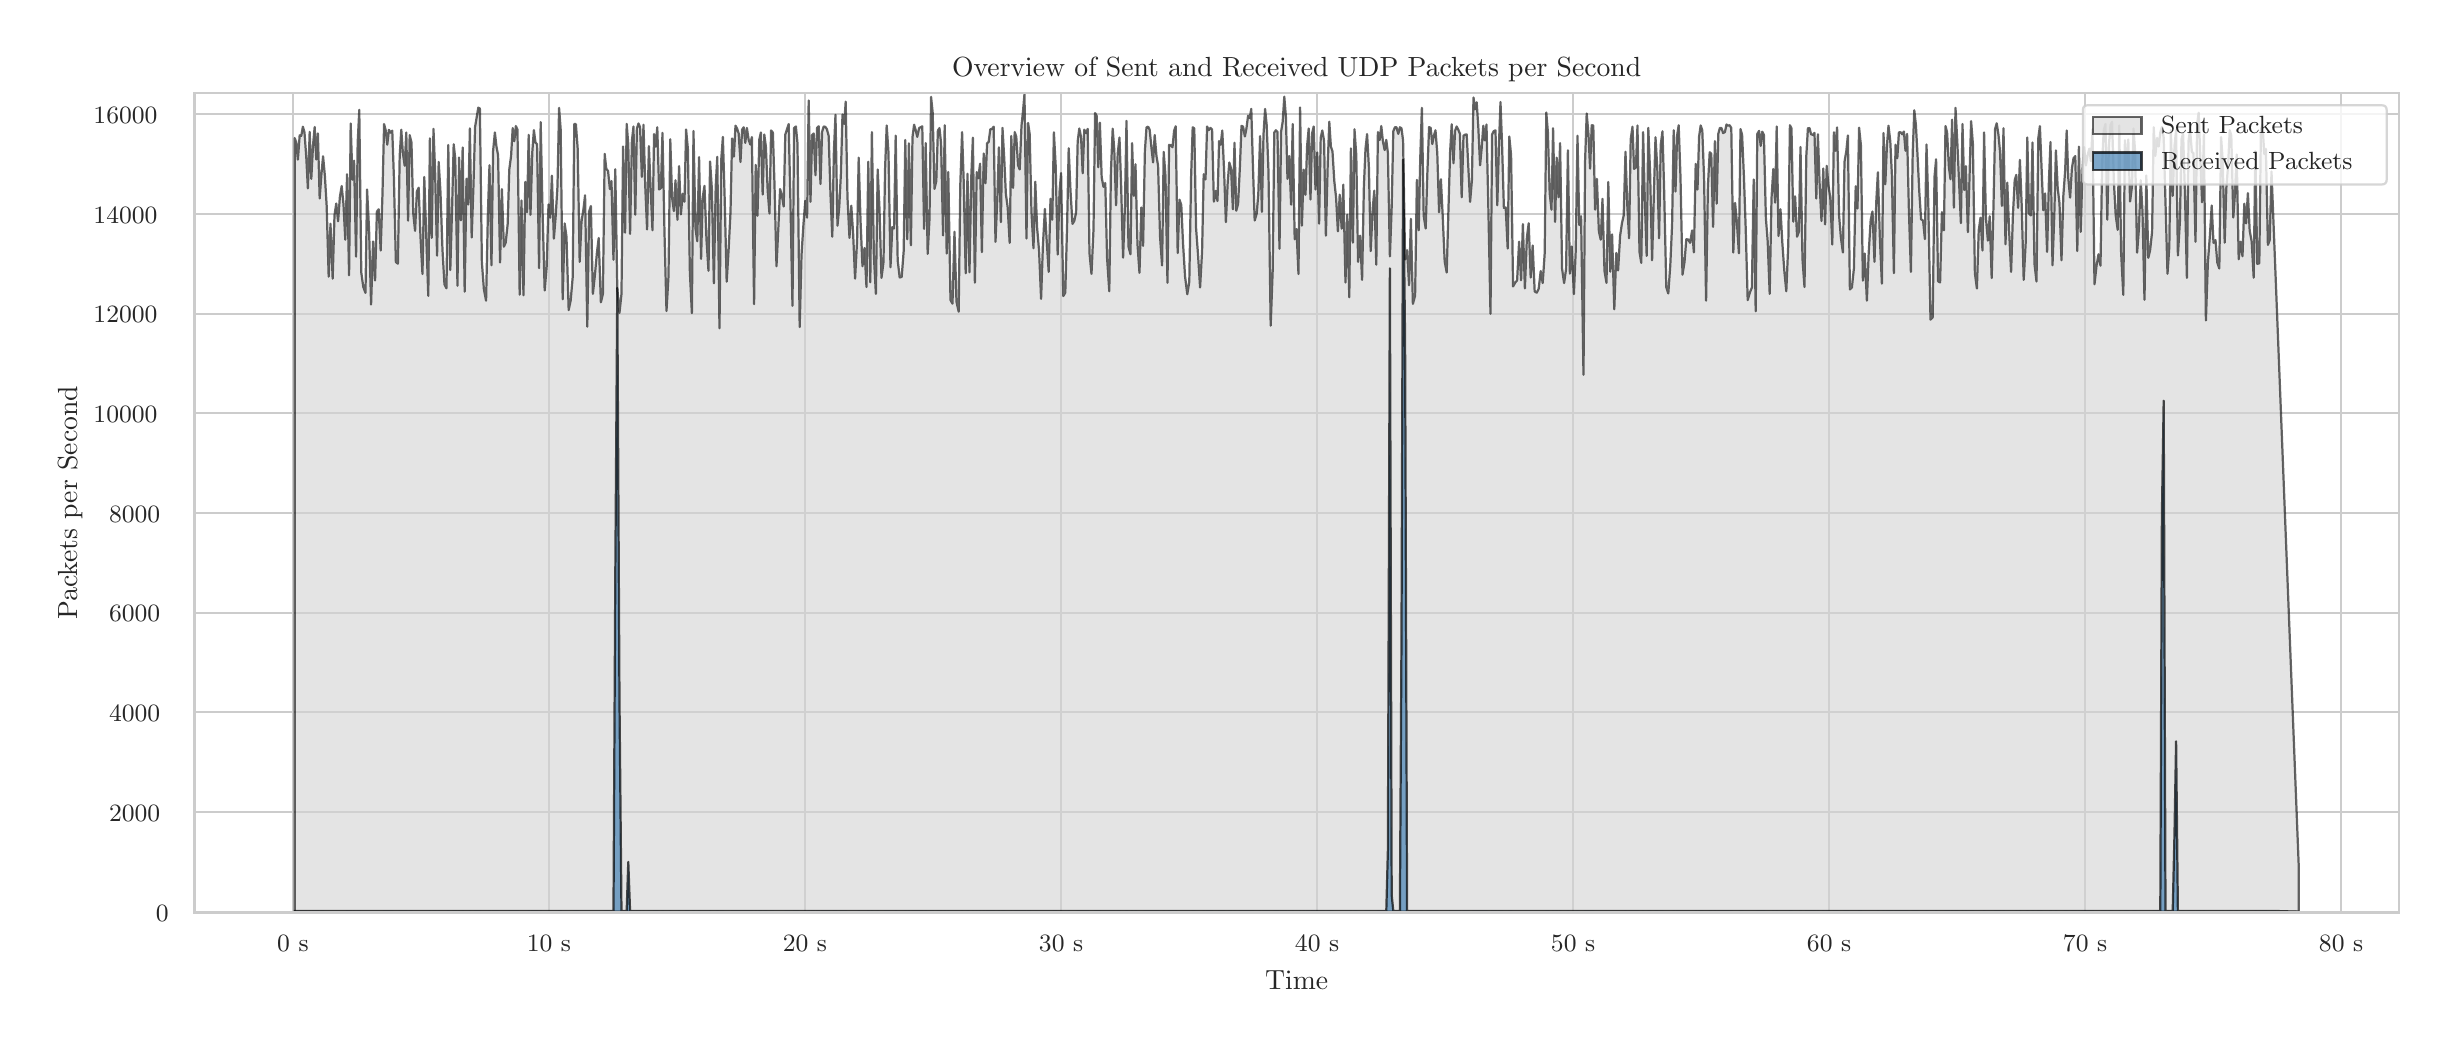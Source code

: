 \begingroup%
\makeatletter%
\begin{pgfpicture}%
\pgfpathrectangle{\pgfpointorigin}{\pgfqpoint{12.0in}{5.0in}}%
\pgfusepath{use as bounding box, clip}%
\begin{pgfscope}%
\pgfsetbuttcap%
\pgfsetmiterjoin%
\definecolor{currentfill}{rgb}{1.0,1.0,1.0}%
\pgfsetfillcolor{currentfill}%
\pgfsetlinewidth{0.0pt}%
\definecolor{currentstroke}{rgb}{1.0,1.0,1.0}%
\pgfsetstrokecolor{currentstroke}%
\pgfsetdash{}{0pt}%
\pgfpathmoveto{\pgfqpoint{0.0in}{0.0in}}%
\pgfpathlineto{\pgfqpoint{12.0in}{0.0in}}%
\pgfpathlineto{\pgfqpoint{12.0in}{5.0in}}%
\pgfpathlineto{\pgfqpoint{0.0in}{5.0in}}%
\pgfpathlineto{\pgfqpoint{0.0in}{0.0in}}%
\pgfpathclose%
\pgfusepath{fill}%
\end{pgfscope}%
\begin{pgfscope}%
\pgfsetbuttcap%
\pgfsetmiterjoin%
\definecolor{currentfill}{rgb}{1.0,1.0,1.0}%
\pgfsetfillcolor{currentfill}%
\pgfsetlinewidth{0.0pt}%
\definecolor{currentstroke}{rgb}{0.0,0.0,0.0}%
\pgfsetstrokecolor{currentstroke}%
\pgfsetstrokeopacity{0.0}%
\pgfsetdash{}{0pt}%
\pgfpathmoveto{\pgfqpoint{0.834in}{0.575in}}%
\pgfpathlineto{\pgfqpoint{11.856in}{0.575in}}%
\pgfpathlineto{\pgfqpoint{11.856in}{4.673in}}%
\pgfpathlineto{\pgfqpoint{0.834in}{4.673in}}%
\pgfpathlineto{\pgfqpoint{0.834in}{0.575in}}%
\pgfpathclose%
\pgfusepath{fill}%
\end{pgfscope}%
\begin{pgfscope}%
\pgfpathrectangle{\pgfqpoint{0.834in}{0.575in}}{\pgfqpoint{11.022in}{4.098in}}%
\pgfusepath{clip}%
\pgfsetroundcap%
\pgfsetroundjoin%
\pgfsetlinewidth{0.803pt}%
\definecolor{currentstroke}{rgb}{0.8,0.8,0.8}%
\pgfsetstrokecolor{currentstroke}%
\pgfsetdash{}{0pt}%
\pgfpathmoveto{\pgfqpoint{1.326in}{0.575in}}%
\pgfpathlineto{\pgfqpoint{1.326in}{4.673in}}%
\pgfusepath{stroke}%
\end{pgfscope}%
\begin{pgfscope}%
\definecolor{textcolor}{rgb}{0.15,0.15,0.15}%
\pgfsetstrokecolor{textcolor}%
\pgfsetfillcolor{textcolor}%
\pgftext[x=1.326in,y=0.46in,,top]{\color{textcolor}{\rmfamily\fontsize{8.8}{10.56}\selectfont\catcode`\^=\active\def^{\ifmmode\sp\else\^{}\fi}\catcode`\%=\active\def%{\%}0 s}}%
\end{pgfscope}%
\begin{pgfscope}%
\pgfpathrectangle{\pgfqpoint{0.834in}{0.575in}}{\pgfqpoint{11.022in}{4.098in}}%
\pgfusepath{clip}%
\pgfsetroundcap%
\pgfsetroundjoin%
\pgfsetlinewidth{0.803pt}%
\definecolor{currentstroke}{rgb}{0.8,0.8,0.8}%
\pgfsetstrokecolor{currentstroke}%
\pgfsetdash{}{0pt}%
\pgfpathmoveto{\pgfqpoint{2.606in}{0.575in}}%
\pgfpathlineto{\pgfqpoint{2.606in}{4.673in}}%
\pgfusepath{stroke}%
\end{pgfscope}%
\begin{pgfscope}%
\definecolor{textcolor}{rgb}{0.15,0.15,0.15}%
\pgfsetstrokecolor{textcolor}%
\pgfsetfillcolor{textcolor}%
\pgftext[x=2.606in,y=0.46in,,top]{\color{textcolor}{\rmfamily\fontsize{8.8}{10.56}\selectfont\catcode`\^=\active\def^{\ifmmode\sp\else\^{}\fi}\catcode`\%=\active\def%{\%}10 s}}%
\end{pgfscope}%
\begin{pgfscope}%
\pgfpathrectangle{\pgfqpoint{0.834in}{0.575in}}{\pgfqpoint{11.022in}{4.098in}}%
\pgfusepath{clip}%
\pgfsetroundcap%
\pgfsetroundjoin%
\pgfsetlinewidth{0.803pt}%
\definecolor{currentstroke}{rgb}{0.8,0.8,0.8}%
\pgfsetstrokecolor{currentstroke}%
\pgfsetdash{}{0pt}%
\pgfpathmoveto{\pgfqpoint{3.886in}{0.575in}}%
\pgfpathlineto{\pgfqpoint{3.886in}{4.673in}}%
\pgfusepath{stroke}%
\end{pgfscope}%
\begin{pgfscope}%
\definecolor{textcolor}{rgb}{0.15,0.15,0.15}%
\pgfsetstrokecolor{textcolor}%
\pgfsetfillcolor{textcolor}%
\pgftext[x=3.886in,y=0.46in,,top]{\color{textcolor}{\rmfamily\fontsize{8.8}{10.56}\selectfont\catcode`\^=\active\def^{\ifmmode\sp\else\^{}\fi}\catcode`\%=\active\def%{\%}20 s}}%
\end{pgfscope}%
\begin{pgfscope}%
\pgfpathrectangle{\pgfqpoint{0.834in}{0.575in}}{\pgfqpoint{11.022in}{4.098in}}%
\pgfusepath{clip}%
\pgfsetroundcap%
\pgfsetroundjoin%
\pgfsetlinewidth{0.803pt}%
\definecolor{currentstroke}{rgb}{0.8,0.8,0.8}%
\pgfsetstrokecolor{currentstroke}%
\pgfsetdash{}{0pt}%
\pgfpathmoveto{\pgfqpoint{5.167in}{0.575in}}%
\pgfpathlineto{\pgfqpoint{5.167in}{4.673in}}%
\pgfusepath{stroke}%
\end{pgfscope}%
\begin{pgfscope}%
\definecolor{textcolor}{rgb}{0.15,0.15,0.15}%
\pgfsetstrokecolor{textcolor}%
\pgfsetfillcolor{textcolor}%
\pgftext[x=5.167in,y=0.46in,,top]{\color{textcolor}{\rmfamily\fontsize{8.8}{10.56}\selectfont\catcode`\^=\active\def^{\ifmmode\sp\else\^{}\fi}\catcode`\%=\active\def%{\%}30 s}}%
\end{pgfscope}%
\begin{pgfscope}%
\pgfpathrectangle{\pgfqpoint{0.834in}{0.575in}}{\pgfqpoint{11.022in}{4.098in}}%
\pgfusepath{clip}%
\pgfsetroundcap%
\pgfsetroundjoin%
\pgfsetlinewidth{0.803pt}%
\definecolor{currentstroke}{rgb}{0.8,0.8,0.8}%
\pgfsetstrokecolor{currentstroke}%
\pgfsetdash{}{0pt}%
\pgfpathmoveto{\pgfqpoint{6.447in}{0.575in}}%
\pgfpathlineto{\pgfqpoint{6.447in}{4.673in}}%
\pgfusepath{stroke}%
\end{pgfscope}%
\begin{pgfscope}%
\definecolor{textcolor}{rgb}{0.15,0.15,0.15}%
\pgfsetstrokecolor{textcolor}%
\pgfsetfillcolor{textcolor}%
\pgftext[x=6.447in,y=0.46in,,top]{\color{textcolor}{\rmfamily\fontsize{8.8}{10.56}\selectfont\catcode`\^=\active\def^{\ifmmode\sp\else\^{}\fi}\catcode`\%=\active\def%{\%}40 s}}%
\end{pgfscope}%
\begin{pgfscope}%
\pgfpathrectangle{\pgfqpoint{0.834in}{0.575in}}{\pgfqpoint{11.022in}{4.098in}}%
\pgfusepath{clip}%
\pgfsetroundcap%
\pgfsetroundjoin%
\pgfsetlinewidth{0.803pt}%
\definecolor{currentstroke}{rgb}{0.8,0.8,0.8}%
\pgfsetstrokecolor{currentstroke}%
\pgfsetdash{}{0pt}%
\pgfpathmoveto{\pgfqpoint{7.727in}{0.575in}}%
\pgfpathlineto{\pgfqpoint{7.727in}{4.673in}}%
\pgfusepath{stroke}%
\end{pgfscope}%
\begin{pgfscope}%
\definecolor{textcolor}{rgb}{0.15,0.15,0.15}%
\pgfsetstrokecolor{textcolor}%
\pgfsetfillcolor{textcolor}%
\pgftext[x=7.727in,y=0.46in,,top]{\color{textcolor}{\rmfamily\fontsize{8.8}{10.56}\selectfont\catcode`\^=\active\def^{\ifmmode\sp\else\^{}\fi}\catcode`\%=\active\def%{\%}50 s}}%
\end{pgfscope}%
\begin{pgfscope}%
\pgfpathrectangle{\pgfqpoint{0.834in}{0.575in}}{\pgfqpoint{11.022in}{4.098in}}%
\pgfusepath{clip}%
\pgfsetroundcap%
\pgfsetroundjoin%
\pgfsetlinewidth{0.803pt}%
\definecolor{currentstroke}{rgb}{0.8,0.8,0.8}%
\pgfsetstrokecolor{currentstroke}%
\pgfsetdash{}{0pt}%
\pgfpathmoveto{\pgfqpoint{9.007in}{0.575in}}%
\pgfpathlineto{\pgfqpoint{9.007in}{4.673in}}%
\pgfusepath{stroke}%
\end{pgfscope}%
\begin{pgfscope}%
\definecolor{textcolor}{rgb}{0.15,0.15,0.15}%
\pgfsetstrokecolor{textcolor}%
\pgfsetfillcolor{textcolor}%
\pgftext[x=9.007in,y=0.46in,,top]{\color{textcolor}{\rmfamily\fontsize{8.8}{10.56}\selectfont\catcode`\^=\active\def^{\ifmmode\sp\else\^{}\fi}\catcode`\%=\active\def%{\%}60 s}}%
\end{pgfscope}%
\begin{pgfscope}%
\pgfpathrectangle{\pgfqpoint{0.834in}{0.575in}}{\pgfqpoint{11.022in}{4.098in}}%
\pgfusepath{clip}%
\pgfsetroundcap%
\pgfsetroundjoin%
\pgfsetlinewidth{0.803pt}%
\definecolor{currentstroke}{rgb}{0.8,0.8,0.8}%
\pgfsetstrokecolor{currentstroke}%
\pgfsetdash{}{0pt}%
\pgfpathmoveto{\pgfqpoint{10.287in}{0.575in}}%
\pgfpathlineto{\pgfqpoint{10.287in}{4.673in}}%
\pgfusepath{stroke}%
\end{pgfscope}%
\begin{pgfscope}%
\definecolor{textcolor}{rgb}{0.15,0.15,0.15}%
\pgfsetstrokecolor{textcolor}%
\pgfsetfillcolor{textcolor}%
\pgftext[x=10.287in,y=0.46in,,top]{\color{textcolor}{\rmfamily\fontsize{8.8}{10.56}\selectfont\catcode`\^=\active\def^{\ifmmode\sp\else\^{}\fi}\catcode`\%=\active\def%{\%}70 s}}%
\end{pgfscope}%
\begin{pgfscope}%
\pgfpathrectangle{\pgfqpoint{0.834in}{0.575in}}{\pgfqpoint{11.022in}{4.098in}}%
\pgfusepath{clip}%
\pgfsetroundcap%
\pgfsetroundjoin%
\pgfsetlinewidth{0.803pt}%
\definecolor{currentstroke}{rgb}{0.8,0.8,0.8}%
\pgfsetstrokecolor{currentstroke}%
\pgfsetdash{}{0pt}%
\pgfpathmoveto{\pgfqpoint{11.567in}{0.575in}}%
\pgfpathlineto{\pgfqpoint{11.567in}{4.673in}}%
\pgfusepath{stroke}%
\end{pgfscope}%
\begin{pgfscope}%
\definecolor{textcolor}{rgb}{0.15,0.15,0.15}%
\pgfsetstrokecolor{textcolor}%
\pgfsetfillcolor{textcolor}%
\pgftext[x=11.567in,y=0.46in,,top]{\color{textcolor}{\rmfamily\fontsize{8.8}{10.56}\selectfont\catcode`\^=\active\def^{\ifmmode\sp\else\^{}\fi}\catcode`\%=\active\def%{\%}80 s}}%
\end{pgfscope}%
\begin{pgfscope}%
\definecolor{textcolor}{rgb}{0.15,0.15,0.15}%
\pgfsetstrokecolor{textcolor}%
\pgfsetfillcolor{textcolor}%
\pgftext[x=6.345in,y=0.286in,,top]{\color{textcolor}{\rmfamily\fontsize{9.6}{11.52}\selectfont\catcode`\^=\active\def^{\ifmmode\sp\else\^{}\fi}\catcode`\%=\active\def%{\%}Time}}%
\end{pgfscope}%
\begin{pgfscope}%
\pgfpathrectangle{\pgfqpoint{0.834in}{0.575in}}{\pgfqpoint{11.022in}{4.098in}}%
\pgfusepath{clip}%
\pgfsetroundcap%
\pgfsetroundjoin%
\pgfsetlinewidth{0.803pt}%
\definecolor{currentstroke}{rgb}{0.8,0.8,0.8}%
\pgfsetstrokecolor{currentstroke}%
\pgfsetdash{}{0pt}%
\pgfpathmoveto{\pgfqpoint{0.834in}{0.58in}}%
\pgfpathlineto{\pgfqpoint{11.856in}{0.58in}}%
\pgfusepath{stroke}%
\end{pgfscope}%
\begin{pgfscope}%
\definecolor{textcolor}{rgb}{0.15,0.15,0.15}%
\pgfsetstrokecolor{textcolor}%
\pgfsetfillcolor{textcolor}%
\pgftext[x=0.641in, y=0.533in, left, base]{\color{textcolor}{\rmfamily\fontsize{8.8}{10.56}\selectfont\catcode`\^=\active\def^{\ifmmode\sp\else\^{}\fi}\catcode`\%=\active\def%{\%}0}}%
\end{pgfscope}%
\begin{pgfscope}%
\pgfpathrectangle{\pgfqpoint{0.834in}{0.575in}}{\pgfqpoint{11.022in}{4.098in}}%
\pgfusepath{clip}%
\pgfsetroundcap%
\pgfsetroundjoin%
\pgfsetlinewidth{0.803pt}%
\definecolor{currentstroke}{rgb}{0.8,0.8,0.8}%
\pgfsetstrokecolor{currentstroke}%
\pgfsetdash{}{0pt}%
\pgfpathmoveto{\pgfqpoint{0.834in}{1.078in}}%
\pgfpathlineto{\pgfqpoint{11.856in}{1.078in}}%
\pgfusepath{stroke}%
\end{pgfscope}%
\begin{pgfscope}%
\definecolor{textcolor}{rgb}{0.15,0.15,0.15}%
\pgfsetstrokecolor{textcolor}%
\pgfsetfillcolor{textcolor}%
\pgftext[x=0.407in, y=1.032in, left, base]{\color{textcolor}{\rmfamily\fontsize{8.8}{10.56}\selectfont\catcode`\^=\active\def^{\ifmmode\sp\else\^{}\fi}\catcode`\%=\active\def%{\%}2000}}%
\end{pgfscope}%
\begin{pgfscope}%
\pgfpathrectangle{\pgfqpoint{0.834in}{0.575in}}{\pgfqpoint{11.022in}{4.098in}}%
\pgfusepath{clip}%
\pgfsetroundcap%
\pgfsetroundjoin%
\pgfsetlinewidth{0.803pt}%
\definecolor{currentstroke}{rgb}{0.8,0.8,0.8}%
\pgfsetstrokecolor{currentstroke}%
\pgfsetdash{}{0pt}%
\pgfpathmoveto{\pgfqpoint{0.834in}{1.577in}}%
\pgfpathlineto{\pgfqpoint{11.856in}{1.577in}}%
\pgfusepath{stroke}%
\end{pgfscope}%
\begin{pgfscope}%
\definecolor{textcolor}{rgb}{0.15,0.15,0.15}%
\pgfsetstrokecolor{textcolor}%
\pgfsetfillcolor{textcolor}%
\pgftext[x=0.407in, y=1.53in, left, base]{\color{textcolor}{\rmfamily\fontsize{8.8}{10.56}\selectfont\catcode`\^=\active\def^{\ifmmode\sp\else\^{}\fi}\catcode`\%=\active\def%{\%}4000}}%
\end{pgfscope}%
\begin{pgfscope}%
\pgfpathrectangle{\pgfqpoint{0.834in}{0.575in}}{\pgfqpoint{11.022in}{4.098in}}%
\pgfusepath{clip}%
\pgfsetroundcap%
\pgfsetroundjoin%
\pgfsetlinewidth{0.803pt}%
\definecolor{currentstroke}{rgb}{0.8,0.8,0.8}%
\pgfsetstrokecolor{currentstroke}%
\pgfsetdash{}{0pt}%
\pgfpathmoveto{\pgfqpoint{0.834in}{2.075in}}%
\pgfpathlineto{\pgfqpoint{11.856in}{2.075in}}%
\pgfusepath{stroke}%
\end{pgfscope}%
\begin{pgfscope}%
\definecolor{textcolor}{rgb}{0.15,0.15,0.15}%
\pgfsetstrokecolor{textcolor}%
\pgfsetfillcolor{textcolor}%
\pgftext[x=0.407in, y=2.029in, left, base]{\color{textcolor}{\rmfamily\fontsize{8.8}{10.56}\selectfont\catcode`\^=\active\def^{\ifmmode\sp\else\^{}\fi}\catcode`\%=\active\def%{\%}6000}}%
\end{pgfscope}%
\begin{pgfscope}%
\pgfpathrectangle{\pgfqpoint{0.834in}{0.575in}}{\pgfqpoint{11.022in}{4.098in}}%
\pgfusepath{clip}%
\pgfsetroundcap%
\pgfsetroundjoin%
\pgfsetlinewidth{0.803pt}%
\definecolor{currentstroke}{rgb}{0.8,0.8,0.8}%
\pgfsetstrokecolor{currentstroke}%
\pgfsetdash{}{0pt}%
\pgfpathmoveto{\pgfqpoint{0.834in}{2.573in}}%
\pgfpathlineto{\pgfqpoint{11.856in}{2.573in}}%
\pgfusepath{stroke}%
\end{pgfscope}%
\begin{pgfscope}%
\definecolor{textcolor}{rgb}{0.15,0.15,0.15}%
\pgfsetstrokecolor{textcolor}%
\pgfsetfillcolor{textcolor}%
\pgftext[x=0.407in, y=2.527in, left, base]{\color{textcolor}{\rmfamily\fontsize{8.8}{10.56}\selectfont\catcode`\^=\active\def^{\ifmmode\sp\else\^{}\fi}\catcode`\%=\active\def%{\%}8000}}%
\end{pgfscope}%
\begin{pgfscope}%
\pgfpathrectangle{\pgfqpoint{0.834in}{0.575in}}{\pgfqpoint{11.022in}{4.098in}}%
\pgfusepath{clip}%
\pgfsetroundcap%
\pgfsetroundjoin%
\pgfsetlinewidth{0.803pt}%
\definecolor{currentstroke}{rgb}{0.8,0.8,0.8}%
\pgfsetstrokecolor{currentstroke}%
\pgfsetdash{}{0pt}%
\pgfpathmoveto{\pgfqpoint{0.834in}{3.072in}}%
\pgfpathlineto{\pgfqpoint{11.856in}{3.072in}}%
\pgfusepath{stroke}%
\end{pgfscope}%
\begin{pgfscope}%
\definecolor{textcolor}{rgb}{0.15,0.15,0.15}%
\pgfsetstrokecolor{textcolor}%
\pgfsetfillcolor{textcolor}%
\pgftext[x=0.329in, y=3.025in, left, base]{\color{textcolor}{\rmfamily\fontsize{8.8}{10.56}\selectfont\catcode`\^=\active\def^{\ifmmode\sp\else\^{}\fi}\catcode`\%=\active\def%{\%}10000}}%
\end{pgfscope}%
\begin{pgfscope}%
\pgfpathrectangle{\pgfqpoint{0.834in}{0.575in}}{\pgfqpoint{11.022in}{4.098in}}%
\pgfusepath{clip}%
\pgfsetroundcap%
\pgfsetroundjoin%
\pgfsetlinewidth{0.803pt}%
\definecolor{currentstroke}{rgb}{0.8,0.8,0.8}%
\pgfsetstrokecolor{currentstroke}%
\pgfsetdash{}{0pt}%
\pgfpathmoveto{\pgfqpoint{0.834in}{3.57in}}%
\pgfpathlineto{\pgfqpoint{11.856in}{3.57in}}%
\pgfusepath{stroke}%
\end{pgfscope}%
\begin{pgfscope}%
\definecolor{textcolor}{rgb}{0.15,0.15,0.15}%
\pgfsetstrokecolor{textcolor}%
\pgfsetfillcolor{textcolor}%
\pgftext[x=0.329in, y=3.524in, left, base]{\color{textcolor}{\rmfamily\fontsize{8.8}{10.56}\selectfont\catcode`\^=\active\def^{\ifmmode\sp\else\^{}\fi}\catcode`\%=\active\def%{\%}12000}}%
\end{pgfscope}%
\begin{pgfscope}%
\pgfpathrectangle{\pgfqpoint{0.834in}{0.575in}}{\pgfqpoint{11.022in}{4.098in}}%
\pgfusepath{clip}%
\pgfsetroundcap%
\pgfsetroundjoin%
\pgfsetlinewidth{0.803pt}%
\definecolor{currentstroke}{rgb}{0.8,0.8,0.8}%
\pgfsetstrokecolor{currentstroke}%
\pgfsetdash{}{0pt}%
\pgfpathmoveto{\pgfqpoint{0.834in}{4.068in}}%
\pgfpathlineto{\pgfqpoint{11.856in}{4.068in}}%
\pgfusepath{stroke}%
\end{pgfscope}%
\begin{pgfscope}%
\definecolor{textcolor}{rgb}{0.15,0.15,0.15}%
\pgfsetstrokecolor{textcolor}%
\pgfsetfillcolor{textcolor}%
\pgftext[x=0.329in, y=4.022in, left, base]{\color{textcolor}{\rmfamily\fontsize{8.8}{10.56}\selectfont\catcode`\^=\active\def^{\ifmmode\sp\else\^{}\fi}\catcode`\%=\active\def%{\%}14000}}%
\end{pgfscope}%
\begin{pgfscope}%
\pgfpathrectangle{\pgfqpoint{0.834in}{0.575in}}{\pgfqpoint{11.022in}{4.098in}}%
\pgfusepath{clip}%
\pgfsetroundcap%
\pgfsetroundjoin%
\pgfsetlinewidth{0.803pt}%
\definecolor{currentstroke}{rgb}{0.8,0.8,0.8}%
\pgfsetstrokecolor{currentstroke}%
\pgfsetdash{}{0pt}%
\pgfpathmoveto{\pgfqpoint{0.834in}{4.567in}}%
\pgfpathlineto{\pgfqpoint{11.856in}{4.567in}}%
\pgfusepath{stroke}%
\end{pgfscope}%
\begin{pgfscope}%
\definecolor{textcolor}{rgb}{0.15,0.15,0.15}%
\pgfsetstrokecolor{textcolor}%
\pgfsetfillcolor{textcolor}%
\pgftext[x=0.329in, y=4.52in, left, base]{\color{textcolor}{\rmfamily\fontsize{8.8}{10.56}\selectfont\catcode`\^=\active\def^{\ifmmode\sp\else\^{}\fi}\catcode`\%=\active\def%{\%}16000}}%
\end{pgfscope}%
\begin{pgfscope}%
\definecolor{textcolor}{rgb}{0.15,0.15,0.15}%
\pgfsetstrokecolor{textcolor}%
\pgfsetfillcolor{textcolor}%
\pgftext[x=0.274in,y=2.624in,,bottom,rotate=90.0]{\color{textcolor}{\rmfamily\fontsize{9.6}{11.52}\selectfont\catcode`\^=\active\def^{\ifmmode\sp\else\^{}\fi}\catcode`\%=\active\def%{\%}Packets per Second}}%
\end{pgfscope}%
\begin{pgfscope}%
\pgfpathrectangle{\pgfqpoint{0.834in}{0.575in}}{\pgfqpoint{11.022in}{4.098in}}%
\pgfusepath{clip}%
\pgfsetbuttcap%
\pgfsetroundjoin%
\definecolor{currentfill}{rgb}{0.827,0.827,0.827}%
\pgfsetfillcolor{currentfill}%
\pgfsetfillopacity{0.6}%
\pgfsetlinewidth{0.803pt}%
\definecolor{currentstroke}{rgb}{0.0,0.0,0.0}%
\pgfsetstrokecolor{currentstroke}%
\pgfsetstrokeopacity{0.6}%
\pgfsetdash{}{0pt}%
\pgfsys@defobject{currentmarker}{\pgfqpoint{1.335in}{0.58in}}{\pgfqpoint{11.355in}{4.668in}}{%
\pgfpathmoveto{\pgfqpoint{1.335in}{0.58in}}%
\pgfpathlineto{\pgfqpoint{1.335in}{4.448in}}%
\pgfpathlineto{\pgfqpoint{1.343in}{4.426in}}%
\pgfpathlineto{\pgfqpoint{1.351in}{4.34in}}%
\pgfpathlineto{\pgfqpoint{1.36in}{4.462in}}%
\pgfpathlineto{\pgfqpoint{1.368in}{4.459in}}%
\pgfpathlineto{\pgfqpoint{1.376in}{4.505in}}%
\pgfpathlineto{\pgfqpoint{1.384in}{4.477in}}%
\pgfpathlineto{\pgfqpoint{1.393in}{4.353in}}%
\pgfpathlineto{\pgfqpoint{1.401in}{4.196in}}%
\pgfpathlineto{\pgfqpoint{1.41in}{4.479in}}%
\pgfpathlineto{\pgfqpoint{1.418in}{4.244in}}%
\pgfpathlineto{\pgfqpoint{1.427in}{4.416in}}%
\pgfpathlineto{\pgfqpoint{1.435in}{4.503in}}%
\pgfpathlineto{\pgfqpoint{1.443in}{4.341in}}%
\pgfpathlineto{\pgfqpoint{1.451in}{4.471in}}%
\pgfpathlineto{\pgfqpoint{1.46in}{4.146in}}%
\pgfpathlineto{\pgfqpoint{1.469in}{4.271in}}%
\pgfpathlineto{\pgfqpoint{1.477in}{4.357in}}%
\pgfpathlineto{\pgfqpoint{1.486in}{4.26in}}%
\pgfpathlineto{\pgfqpoint{1.495in}{4.109in}}%
\pgfpathlineto{\pgfqpoint{1.505in}{3.755in}}%
\pgfpathlineto{\pgfqpoint{1.514in}{4.02in}}%
\pgfpathlineto{\pgfqpoint{1.525in}{3.745in}}%
\pgfpathlineto{\pgfqpoint{1.534in}{4.061in}}%
\pgfpathlineto{\pgfqpoint{1.543in}{4.121in}}%
\pgfpathlineto{\pgfqpoint{1.552in}{4.032in}}%
\pgfpathlineto{\pgfqpoint{1.561in}{4.154in}}%
\pgfpathlineto{\pgfqpoint{1.57in}{4.208in}}%
\pgfpathlineto{\pgfqpoint{1.579in}{4.118in}}%
\pgfpathlineto{\pgfqpoint{1.588in}{3.94in}}%
\pgfpathlineto{\pgfqpoint{1.597in}{4.267in}}%
\pgfpathlineto{\pgfqpoint{1.607in}{3.762in}}%
\pgfpathlineto{\pgfqpoint{1.615in}{4.521in}}%
\pgfpathlineto{\pgfqpoint{1.624in}{4.24in}}%
\pgfpathlineto{\pgfqpoint{1.632in}{4.335in}}%
\pgfpathlineto{\pgfqpoint{1.642in}{3.855in}}%
\pgfpathlineto{\pgfqpoint{1.65in}{4.425in}}%
\pgfpathlineto{\pgfqpoint{1.658in}{4.589in}}%
\pgfpathlineto{\pgfqpoint{1.668in}{3.776in}}%
\pgfpathlineto{\pgfqpoint{1.678in}{3.704in}}%
\pgfpathlineto{\pgfqpoint{1.689in}{3.674in}}%
\pgfpathlineto{\pgfqpoint{1.697in}{4.191in}}%
\pgfpathlineto{\pgfqpoint{1.707in}{3.99in}}%
\pgfpathlineto{\pgfqpoint{1.717in}{3.616in}}%
\pgfpathlineto{\pgfqpoint{1.727in}{3.931in}}%
\pgfpathlineto{\pgfqpoint{1.737in}{3.736in}}%
\pgfpathlineto{\pgfqpoint{1.746in}{4.08in}}%
\pgfpathlineto{\pgfqpoint{1.755in}{4.092in}}%
\pgfpathlineto{\pgfqpoint{1.765in}{3.886in}}%
\pgfpathlineto{\pgfqpoint{1.774in}{4.17in}}%
\pgfpathlineto{\pgfqpoint{1.782in}{4.518in}}%
\pgfpathlineto{\pgfqpoint{1.79in}{4.487in}}%
\pgfpathlineto{\pgfqpoint{1.798in}{4.415in}}%
\pgfpathlineto{\pgfqpoint{1.806in}{4.489in}}%
\pgfpathlineto{\pgfqpoint{1.815in}{4.475in}}%
\pgfpathlineto{\pgfqpoint{1.823in}{4.485in}}%
\pgfpathlineto{\pgfqpoint{1.831in}{4.256in}}%
\pgfpathlineto{\pgfqpoint{1.841in}{3.828in}}%
\pgfpathlineto{\pgfqpoint{1.851in}{3.82in}}%
\pgfpathlineto{\pgfqpoint{1.86in}{4.357in}}%
\pgfpathlineto{\pgfqpoint{1.868in}{4.49in}}%
\pgfpathlineto{\pgfqpoint{1.876in}{4.374in}}%
\pgfpathlineto{\pgfqpoint{1.885in}{4.31in}}%
\pgfpathlineto{\pgfqpoint{1.893in}{4.476in}}%
\pgfpathlineto{\pgfqpoint{1.902in}{4.035in}}%
\pgfpathlineto{\pgfqpoint{1.91in}{4.463in}}%
\pgfpathlineto{\pgfqpoint{1.919in}{4.426in}}%
\pgfpathlineto{\pgfqpoint{1.928in}{4.071in}}%
\pgfpathlineto{\pgfqpoint{1.937in}{3.984in}}%
\pgfpathlineto{\pgfqpoint{1.946in}{4.182in}}%
\pgfpathlineto{\pgfqpoint{1.955in}{4.2in}}%
\pgfpathlineto{\pgfqpoint{1.964in}{3.956in}}%
\pgfpathlineto{\pgfqpoint{1.974in}{3.768in}}%
\pgfpathlineto{\pgfqpoint{1.983in}{4.253in}}%
\pgfpathlineto{\pgfqpoint{1.992in}{3.985in}}%
\pgfpathlineto{\pgfqpoint{2.003in}{3.659in}}%
\pgfpathlineto{\pgfqpoint{2.011in}{4.447in}}%
\pgfpathlineto{\pgfqpoint{2.02in}{3.949in}}%
\pgfpathlineto{\pgfqpoint{2.029in}{4.494in}}%
\pgfpathlineto{\pgfqpoint{2.037in}{4.287in}}%
\pgfpathlineto{\pgfqpoint{2.047in}{3.86in}}%
\pgfpathlineto{\pgfqpoint{2.055in}{4.329in}}%
\pgfpathlineto{\pgfqpoint{2.064in}{4.178in}}%
\pgfpathlineto{\pgfqpoint{2.074in}{3.89in}}%
\pgfpathlineto{\pgfqpoint{2.084in}{3.716in}}%
\pgfpathlineto{\pgfqpoint{2.094in}{3.697in}}%
\pgfpathlineto{\pgfqpoint{2.103in}{4.413in}}%
\pgfpathlineto{\pgfqpoint{2.113in}{3.788in}}%
\pgfpathlineto{\pgfqpoint{2.122in}{4.097in}}%
\pgfpathlineto{\pgfqpoint{2.13in}{4.417in}}%
\pgfpathlineto{\pgfqpoint{2.138in}{4.345in}}%
\pgfpathlineto{\pgfqpoint{2.149in}{3.71in}}%
\pgfpathlineto{\pgfqpoint{2.157in}{4.351in}}%
\pgfpathlineto{\pgfqpoint{2.166in}{4.037in}}%
\pgfpathlineto{\pgfqpoint{2.175in}{4.401in}}%
\pgfpathlineto{\pgfqpoint{2.185in}{3.68in}}%
\pgfpathlineto{\pgfqpoint{2.194in}{4.245in}}%
\pgfpathlineto{\pgfqpoint{2.203in}{4.116in}}%
\pgfpathlineto{\pgfqpoint{2.211in}{4.497in}}%
\pgfpathlineto{\pgfqpoint{2.22in}{3.951in}}%
\pgfpathlineto{\pgfqpoint{2.229in}{4.215in}}%
\pgfpathlineto{\pgfqpoint{2.237in}{4.504in}}%
\pgfpathlineto{\pgfqpoint{2.245in}{4.552in}}%
\pgfpathlineto{\pgfqpoint{2.253in}{4.6in}}%
\pgfpathlineto{\pgfqpoint{2.261in}{4.596in}}%
\pgfpathlineto{\pgfqpoint{2.271in}{3.828in}}%
\pgfpathlineto{\pgfqpoint{2.281in}{3.693in}}%
\pgfpathlineto{\pgfqpoint{2.292in}{3.635in}}%
\pgfpathlineto{\pgfqpoint{2.301in}{4.069in}}%
\pgfpathlineto{\pgfqpoint{2.309in}{4.312in}}%
\pgfpathlineto{\pgfqpoint{2.319in}{3.812in}}%
\pgfpathlineto{\pgfqpoint{2.327in}{4.383in}}%
\pgfpathlineto{\pgfqpoint{2.336in}{4.476in}}%
\pgfpathlineto{\pgfqpoint{2.344in}{4.405in}}%
\pgfpathlineto{\pgfqpoint{2.352in}{4.363in}}%
\pgfpathlineto{\pgfqpoint{2.362in}{3.826in}}%
\pgfpathlineto{\pgfqpoint{2.371in}{4.193in}}%
\pgfpathlineto{\pgfqpoint{2.381in}{3.905in}}%
\pgfpathlineto{\pgfqpoint{2.39in}{3.925in}}%
\pgfpathlineto{\pgfqpoint{2.4in}{4.019in}}%
\pgfpathlineto{\pgfqpoint{2.408in}{4.291in}}%
\pgfpathlineto{\pgfqpoint{2.417in}{4.359in}}%
\pgfpathlineto{\pgfqpoint{2.425in}{4.498in}}%
\pgfpathlineto{\pgfqpoint{2.433in}{4.432in}}%
\pgfpathlineto{\pgfqpoint{2.441in}{4.508in}}%
\pgfpathlineto{\pgfqpoint{2.449in}{4.49in}}%
\pgfpathlineto{\pgfqpoint{2.46in}{3.665in}}%
\pgfpathlineto{\pgfqpoint{2.469in}{4.136in}}%
\pgfpathlineto{\pgfqpoint{2.479in}{3.662in}}%
\pgfpathlineto{\pgfqpoint{2.488in}{4.229in}}%
\pgfpathlineto{\pgfqpoint{2.497in}{4.077in}}%
\pgfpathlineto{\pgfqpoint{2.505in}{4.464in}}%
\pgfpathlineto{\pgfqpoint{2.514in}{4.064in}}%
\pgfpathlineto{\pgfqpoint{2.523in}{4.377in}}%
\pgfpathlineto{\pgfqpoint{2.531in}{4.488in}}%
\pgfpathlineto{\pgfqpoint{2.539in}{4.426in}}%
\pgfpathlineto{\pgfqpoint{2.547in}{4.417in}}%
\pgfpathlineto{\pgfqpoint{2.557in}{3.798in}}%
\pgfpathlineto{\pgfqpoint{2.565in}{4.528in}}%
\pgfpathlineto{\pgfqpoint{2.574in}{4.096in}}%
\pgfpathlineto{\pgfqpoint{2.585in}{3.686in}}%
\pgfpathlineto{\pgfqpoint{2.595in}{3.807in}}%
\pgfpathlineto{\pgfqpoint{2.604in}{4.116in}}%
\pgfpathlineto{\pgfqpoint{2.613in}{4.05in}}%
\pgfpathlineto{\pgfqpoint{2.621in}{4.26in}}%
\pgfpathlineto{\pgfqpoint{2.631in}{3.945in}}%
\pgfpathlineto{\pgfqpoint{2.64in}{4.058in}}%
\pgfpathlineto{\pgfqpoint{2.649in}{4.208in}}%
\pgfpathlineto{\pgfqpoint{2.657in}{4.599in}}%
\pgfpathlineto{\pgfqpoint{2.665in}{4.491in}}%
\pgfpathlineto{\pgfqpoint{2.675in}{3.642in}}%
\pgfpathlineto{\pgfqpoint{2.685in}{4.021in}}%
\pgfpathlineto{\pgfqpoint{2.694in}{3.955in}}%
\pgfpathlineto{\pgfqpoint{2.705in}{3.588in}}%
\pgfpathlineto{\pgfqpoint{2.715in}{3.637in}}%
\pgfpathlineto{\pgfqpoint{2.725in}{3.752in}}%
\pgfpathlineto{\pgfqpoint{2.733in}{4.518in}}%
\pgfpathlineto{\pgfqpoint{2.741in}{4.518in}}%
\pgfpathlineto{\pgfqpoint{2.75in}{4.396in}}%
\pgfpathlineto{\pgfqpoint{2.76in}{3.829in}}%
\pgfpathlineto{\pgfqpoint{2.769in}{4.03in}}%
\pgfpathlineto{\pgfqpoint{2.778in}{4.086in}}%
\pgfpathlineto{\pgfqpoint{2.787in}{4.162in}}%
\pgfpathlineto{\pgfqpoint{2.798in}{3.505in}}%
\pgfpathlineto{\pgfqpoint{2.807in}{4.08in}}%
\pgfpathlineto{\pgfqpoint{2.816in}{4.108in}}%
\pgfpathlineto{\pgfqpoint{2.826in}{3.669in}}%
\pgfpathlineto{\pgfqpoint{2.836in}{3.762in}}%
\pgfpathlineto{\pgfqpoint{2.846in}{3.873in}}%
\pgfpathlineto{\pgfqpoint{2.855in}{3.948in}}%
\pgfpathlineto{\pgfqpoint{2.866in}{3.627in}}%
\pgfpathlineto{\pgfqpoint{2.876in}{3.668in}}%
\pgfpathlineto{\pgfqpoint{2.885in}{4.369in}}%
\pgfpathlineto{\pgfqpoint{2.893in}{4.295in}}%
\pgfpathlineto{\pgfqpoint{2.902in}{4.283in}}%
\pgfpathlineto{\pgfqpoint{2.911in}{4.193in}}%
\pgfpathlineto{\pgfqpoint{2.919in}{4.233in}}%
\pgfpathlineto{\pgfqpoint{2.929in}{3.84in}}%
\pgfpathlineto{\pgfqpoint{2.938in}{4.292in}}%
\pgfpathlineto{\pgfqpoint{2.948in}{3.698in}}%
\pgfpathlineto{\pgfqpoint{2.959in}{3.574in}}%
\pgfpathlineto{\pgfqpoint{2.969in}{3.669in}}%
\pgfpathlineto{\pgfqpoint{2.977in}{4.406in}}%
\pgfpathlineto{\pgfqpoint{2.987in}{3.975in}}%
\pgfpathlineto{\pgfqpoint{2.995in}{4.519in}}%
\pgfpathlineto{\pgfqpoint{3.003in}{4.417in}}%
\pgfpathlineto{\pgfqpoint{3.012in}{3.969in}}%
\pgfpathlineto{\pgfqpoint{3.021in}{4.433in}}%
\pgfpathlineto{\pgfqpoint{3.029in}{4.506in}}%
\pgfpathlineto{\pgfqpoint{3.038in}{4.065in}}%
\pgfpathlineto{\pgfqpoint{3.046in}{4.495in}}%
\pgfpathlineto{\pgfqpoint{3.054in}{4.521in}}%
\pgfpathlineto{\pgfqpoint{3.062in}{4.503in}}%
\pgfpathlineto{\pgfqpoint{3.071in}{4.254in}}%
\pgfpathlineto{\pgfqpoint{3.079in}{4.515in}}%
\pgfpathlineto{\pgfqpoint{3.088in}{4.206in}}%
\pgfpathlineto{\pgfqpoint{3.097in}{3.991in}}%
\pgfpathlineto{\pgfqpoint{3.106in}{4.408in}}%
\pgfpathlineto{\pgfqpoint{3.114in}{4.215in}}%
\pgfpathlineto{\pgfqpoint{3.124in}{3.987in}}%
\pgfpathlineto{\pgfqpoint{3.132in}{4.468in}}%
\pgfpathlineto{\pgfqpoint{3.14in}{4.405in}}%
\pgfpathlineto{\pgfqpoint{3.148in}{4.502in}}%
\pgfpathlineto{\pgfqpoint{3.157in}{4.191in}}%
\pgfpathlineto{\pgfqpoint{3.166in}{4.198in}}%
\pgfpathlineto{\pgfqpoint{3.174in}{4.474in}}%
\pgfpathlineto{\pgfqpoint{3.184in}{3.979in}}%
\pgfpathlineto{\pgfqpoint{3.194in}{3.583in}}%
\pgfpathlineto{\pgfqpoint{3.204in}{3.757in}}%
\pgfpathlineto{\pgfqpoint{3.213in}{4.442in}}%
\pgfpathlineto{\pgfqpoint{3.222in}{4.151in}}%
\pgfpathlineto{\pgfqpoint{3.231in}{4.083in}}%
\pgfpathlineto{\pgfqpoint{3.239in}{4.237in}}%
\pgfpathlineto{\pgfqpoint{3.249in}{4.039in}}%
\pgfpathlineto{\pgfqpoint{3.257in}{4.308in}}%
\pgfpathlineto{\pgfqpoint{3.266in}{4.066in}}%
\pgfpathlineto{\pgfqpoint{3.275in}{4.17in}}%
\pgfpathlineto{\pgfqpoint{3.284in}{4.13in}}%
\pgfpathlineto{\pgfqpoint{3.292in}{4.491in}}%
\pgfpathlineto{\pgfqpoint{3.301in}{4.394in}}%
\pgfpathlineto{\pgfqpoint{3.311in}{3.777in}}%
\pgfpathlineto{\pgfqpoint{3.321in}{3.573in}}%
\pgfpathlineto{\pgfqpoint{3.329in}{4.483in}}%
\pgfpathlineto{\pgfqpoint{3.339in}{3.996in}}%
\pgfpathlineto{\pgfqpoint{3.348in}{3.932in}}%
\pgfpathlineto{\pgfqpoint{3.357in}{4.353in}}%
\pgfpathlineto{\pgfqpoint{3.367in}{3.844in}}%
\pgfpathlineto{\pgfqpoint{3.375in}{4.151in}}%
\pgfpathlineto{\pgfqpoint{3.384in}{4.209in}}%
\pgfpathlineto{\pgfqpoint{3.394in}{3.942in}}%
\pgfpathlineto{\pgfqpoint{3.404in}{3.785in}}%
\pgfpathlineto{\pgfqpoint{3.412in}{4.331in}}%
\pgfpathlineto{\pgfqpoint{3.421in}{4.192in}}%
\pgfpathlineto{\pgfqpoint{3.431in}{3.722in}}%
\pgfpathlineto{\pgfqpoint{3.44in}{4.204in}}%
\pgfpathlineto{\pgfqpoint{3.448in}{4.354in}}%
\pgfpathlineto{\pgfqpoint{3.459in}{3.497in}}%
\pgfpathlineto{\pgfqpoint{3.468in}{4.343in}}%
\pgfpathlineto{\pgfqpoint{3.476in}{4.454in}}%
\pgfpathlineto{\pgfqpoint{3.485in}{4.146in}}%
\pgfpathlineto{\pgfqpoint{3.495in}{3.73in}}%
\pgfpathlineto{\pgfqpoint{3.505in}{3.897in}}%
\pgfpathlineto{\pgfqpoint{3.514in}{4.075in}}%
\pgfpathlineto{\pgfqpoint{3.522in}{4.446in}}%
\pgfpathlineto{\pgfqpoint{3.531in}{4.355in}}%
\pgfpathlineto{\pgfqpoint{3.539in}{4.51in}}%
\pgfpathlineto{\pgfqpoint{3.547in}{4.496in}}%
\pgfpathlineto{\pgfqpoint{3.555in}{4.471in}}%
\pgfpathlineto{\pgfqpoint{3.564in}{4.328in}}%
\pgfpathlineto{\pgfqpoint{3.572in}{4.49in}}%
\pgfpathlineto{\pgfqpoint{3.58in}{4.502in}}%
\pgfpathlineto{\pgfqpoint{3.588in}{4.424in}}%
\pgfpathlineto{\pgfqpoint{3.596in}{4.499in}}%
\pgfpathlineto{\pgfqpoint{3.605in}{4.439in}}%
\pgfpathlineto{\pgfqpoint{3.613in}{4.416in}}%
\pgfpathlineto{\pgfqpoint{3.621in}{4.453in}}%
\pgfpathlineto{\pgfqpoint{3.632in}{3.618in}}%
\pgfpathlineto{\pgfqpoint{3.64in}{4.314in}}%
\pgfpathlineto{\pgfqpoint{3.649in}{4.06in}}%
\pgfpathlineto{\pgfqpoint{3.658in}{4.44in}}%
\pgfpathlineto{\pgfqpoint{3.666in}{4.476in}}%
\pgfpathlineto{\pgfqpoint{3.675in}{4.166in}}%
\pgfpathlineto{\pgfqpoint{3.683in}{4.466in}}%
\pgfpathlineto{\pgfqpoint{3.691in}{4.405in}}%
\pgfpathlineto{\pgfqpoint{3.7in}{4.186in}}%
\pgfpathlineto{\pgfqpoint{3.709in}{4.071in}}%
\pgfpathlineto{\pgfqpoint{3.717in}{4.486in}}%
\pgfpathlineto{\pgfqpoint{3.726in}{4.475in}}%
\pgfpathlineto{\pgfqpoint{3.734in}{4.22in}}%
\pgfpathlineto{\pgfqpoint{3.744in}{3.807in}}%
\pgfpathlineto{\pgfqpoint{3.754in}{4.014in}}%
\pgfpathlineto{\pgfqpoint{3.762in}{4.193in}}%
\pgfpathlineto{\pgfqpoint{3.771in}{4.162in}}%
\pgfpathlineto{\pgfqpoint{3.78in}{4.106in}}%
\pgfpathlineto{\pgfqpoint{3.788in}{4.465in}}%
\pgfpathlineto{\pgfqpoint{3.797in}{4.494in}}%
\pgfpathlineto{\pgfqpoint{3.805in}{4.518in}}%
\pgfpathlineto{\pgfqpoint{3.814in}{4.12in}}%
\pgfpathlineto{\pgfqpoint{3.824in}{3.609in}}%
\pgfpathlineto{\pgfqpoint{3.832in}{4.498in}}%
\pgfpathlineto{\pgfqpoint{3.841in}{4.506in}}%
\pgfpathlineto{\pgfqpoint{3.849in}{4.423in}}%
\pgfpathlineto{\pgfqpoint{3.86in}{3.503in}}%
\pgfpathlineto{\pgfqpoint{3.869in}{3.861in}}%
\pgfpathlineto{\pgfqpoint{3.879in}{4.02in}}%
\pgfpathlineto{\pgfqpoint{3.888in}{4.134in}}%
\pgfpathlineto{\pgfqpoint{3.897in}{4.05in}}%
\pgfpathlineto{\pgfqpoint{3.905in}{4.636in}}%
\pgfpathlineto{\pgfqpoint{3.914in}{4.129in}}%
\pgfpathlineto{\pgfqpoint{3.922in}{4.463in}}%
\pgfpathlineto{\pgfqpoint{3.93in}{4.471in}}%
\pgfpathlineto{\pgfqpoint{3.939in}{4.262in}}%
\pgfpathlineto{\pgfqpoint{3.947in}{4.499in}}%
\pgfpathlineto{\pgfqpoint{3.955in}{4.507in}}%
\pgfpathlineto{\pgfqpoint{3.964in}{4.218in}}%
\pgfpathlineto{\pgfqpoint{3.972in}{4.479in}}%
\pgfpathlineto{\pgfqpoint{3.98in}{4.506in}}%
\pgfpathlineto{\pgfqpoint{3.988in}{4.504in}}%
\pgfpathlineto{\pgfqpoint{3.996in}{4.493in}}%
\pgfpathlineto{\pgfqpoint{4.005in}{4.459in}}%
\pgfpathlineto{\pgfqpoint{4.014in}{4.169in}}%
\pgfpathlineto{\pgfqpoint{4.023in}{3.955in}}%
\pgfpathlineto{\pgfqpoint{4.031in}{4.381in}}%
\pgfpathlineto{\pgfqpoint{4.039in}{4.564in}}%
\pgfpathlineto{\pgfqpoint{4.049in}{4.01in}}%
\pgfpathlineto{\pgfqpoint{4.058in}{4.107in}}%
\pgfpathlineto{\pgfqpoint{4.066in}{4.269in}}%
\pgfpathlineto{\pgfqpoint{4.074in}{4.566in}}%
\pgfpathlineto{\pgfqpoint{4.083in}{4.519in}}%
\pgfpathlineto{\pgfqpoint{4.09in}{4.63in}}%
\pgfpathlineto{\pgfqpoint{4.099in}{4.152in}}%
\pgfpathlineto{\pgfqpoint{4.109in}{3.949in}}%
\pgfpathlineto{\pgfqpoint{4.118in}{4.11in}}%
\pgfpathlineto{\pgfqpoint{4.127in}{3.976in}}%
\pgfpathlineto{\pgfqpoint{4.137in}{3.745in}}%
\pgfpathlineto{\pgfqpoint{4.147in}{3.935in}}%
\pgfpathlineto{\pgfqpoint{4.155in}{4.35in}}%
\pgfpathlineto{\pgfqpoint{4.164in}{4.041in}}%
\pgfpathlineto{\pgfqpoint{4.174in}{3.807in}}%
\pgfpathlineto{\pgfqpoint{4.184in}{3.898in}}%
\pgfpathlineto{\pgfqpoint{4.194in}{3.703in}}%
\pgfpathlineto{\pgfqpoint{4.203in}{4.33in}}%
\pgfpathlineto{\pgfqpoint{4.213in}{3.727in}}%
\pgfpathlineto{\pgfqpoint{4.221in}{4.478in}}%
\pgfpathlineto{\pgfqpoint{4.231in}{3.86in}}%
\pgfpathlineto{\pgfqpoint{4.241in}{3.669in}}%
\pgfpathlineto{\pgfqpoint{4.25in}{4.291in}}%
\pgfpathlineto{\pgfqpoint{4.259in}{4.094in}}%
\pgfpathlineto{\pgfqpoint{4.269in}{3.749in}}%
\pgfpathlineto{\pgfqpoint{4.279in}{3.828in}}%
\pgfpathlineto{\pgfqpoint{4.287in}{4.295in}}%
\pgfpathlineto{\pgfqpoint{4.295in}{4.511in}}%
\pgfpathlineto{\pgfqpoint{4.304in}{4.377in}}%
\pgfpathlineto{\pgfqpoint{4.314in}{3.802in}}%
\pgfpathlineto{\pgfqpoint{4.323in}{4.003in}}%
\pgfpathlineto{\pgfqpoint{4.332in}{3.996in}}%
\pgfpathlineto{\pgfqpoint{4.34in}{4.46in}}%
\pgfpathlineto{\pgfqpoint{4.35in}{3.837in}}%
\pgfpathlineto{\pgfqpoint{4.36in}{3.751in}}%
\pgfpathlineto{\pgfqpoint{4.37in}{3.754in}}%
\pgfpathlineto{\pgfqpoint{4.38in}{3.884in}}%
\pgfpathlineto{\pgfqpoint{4.388in}{4.438in}}%
\pgfpathlineto{\pgfqpoint{4.398in}{3.942in}}%
\pgfpathlineto{\pgfqpoint{4.406in}{4.422in}}%
\pgfpathlineto{\pgfqpoint{4.416in}{3.912in}}%
\pgfpathlineto{\pgfqpoint{4.424in}{4.452in}}%
\pgfpathlineto{\pgfqpoint{4.432in}{4.515in}}%
\pgfpathlineto{\pgfqpoint{4.44in}{4.488in}}%
\pgfpathlineto{\pgfqpoint{4.448in}{4.454in}}%
\pgfpathlineto{\pgfqpoint{4.457in}{4.498in}}%
\pgfpathlineto{\pgfqpoint{4.465in}{4.502in}}%
\pgfpathlineto{\pgfqpoint{4.473in}{4.507in}}%
\pgfpathlineto{\pgfqpoint{4.482in}{3.994in}}%
\pgfpathlineto{\pgfqpoint{4.49in}{4.423in}}%
\pgfpathlineto{\pgfqpoint{4.5in}{3.869in}}%
\pgfpathlineto{\pgfqpoint{4.509in}{4.044in}}%
\pgfpathlineto{\pgfqpoint{4.517in}{4.654in}}%
\pgfpathlineto{\pgfqpoint{4.525in}{4.575in}}%
\pgfpathlineto{\pgfqpoint{4.534in}{4.194in}}%
\pgfpathlineto{\pgfqpoint{4.543in}{4.233in}}%
\pgfpathlineto{\pgfqpoint{4.551in}{4.486in}}%
\pgfpathlineto{\pgfqpoint{4.559in}{4.498in}}%
\pgfpathlineto{\pgfqpoint{4.567in}{4.422in}}%
\pgfpathlineto{\pgfqpoint{4.577in}{3.961in}}%
\pgfpathlineto{\pgfqpoint{4.585in}{4.512in}}%
\pgfpathlineto{\pgfqpoint{4.595in}{3.871in}}%
\pgfpathlineto{\pgfqpoint{4.603in}{4.278in}}%
\pgfpathlineto{\pgfqpoint{4.614in}{3.639in}}%
\pgfpathlineto{\pgfqpoint{4.624in}{3.62in}}%
\pgfpathlineto{\pgfqpoint{4.634in}{3.98in}}%
\pgfpathlineto{\pgfqpoint{4.644in}{3.63in}}%
\pgfpathlineto{\pgfqpoint{4.655in}{3.58in}}%
\pgfpathlineto{\pgfqpoint{4.663in}{4.213in}}%
\pgfpathlineto{\pgfqpoint{4.672in}{4.478in}}%
\pgfpathlineto{\pgfqpoint{4.68in}{4.235in}}%
\pgfpathlineto{\pgfqpoint{4.69in}{3.772in}}%
\pgfpathlineto{\pgfqpoint{4.699in}{4.27in}}%
\pgfpathlineto{\pgfqpoint{4.709in}{3.777in}}%
\pgfpathlineto{\pgfqpoint{4.718in}{4.256in}}%
\pgfpathlineto{\pgfqpoint{4.726in}{4.45in}}%
\pgfpathlineto{\pgfqpoint{4.736in}{3.725in}}%
\pgfpathlineto{\pgfqpoint{4.745in}{4.278in}}%
\pgfpathlineto{\pgfqpoint{4.753in}{4.247in}}%
\pgfpathlineto{\pgfqpoint{4.762in}{4.32in}}%
\pgfpathlineto{\pgfqpoint{4.771in}{3.878in}}%
\pgfpathlineto{\pgfqpoint{4.78in}{4.371in}}%
\pgfpathlineto{\pgfqpoint{4.789in}{4.222in}}%
\pgfpathlineto{\pgfqpoint{4.797in}{4.422in}}%
\pgfpathlineto{\pgfqpoint{4.805in}{4.429in}}%
\pgfpathlineto{\pgfqpoint{4.813in}{4.492in}}%
\pgfpathlineto{\pgfqpoint{4.822in}{4.494in}}%
\pgfpathlineto{\pgfqpoint{4.83in}{4.505in}}%
\pgfpathlineto{\pgfqpoint{4.839in}{3.929in}}%
\pgfpathlineto{\pgfqpoint{4.848in}{4.146in}}%
\pgfpathlineto{\pgfqpoint{4.856in}{4.402in}}%
\pgfpathlineto{\pgfqpoint{4.866in}{4.028in}}%
\pgfpathlineto{\pgfqpoint{4.874in}{4.499in}}%
\pgfpathlineto{\pgfqpoint{4.882in}{4.362in}}%
\pgfpathlineto{\pgfqpoint{4.891in}{4.168in}}%
\pgfpathlineto{\pgfqpoint{4.9in}{4.102in}}%
\pgfpathlineto{\pgfqpoint{4.91in}{3.924in}}%
\pgfpathlineto{\pgfqpoint{4.918in}{4.458in}}%
\pgfpathlineto{\pgfqpoint{4.927in}{4.199in}}%
\pgfpathlineto{\pgfqpoint{4.935in}{4.478in}}%
\pgfpathlineto{\pgfqpoint{4.943in}{4.454in}}%
\pgfpathlineto{\pgfqpoint{4.952in}{4.312in}}%
\pgfpathlineto{\pgfqpoint{4.96in}{4.291in}}%
\pgfpathlineto{\pgfqpoint{4.969in}{4.509in}}%
\pgfpathlineto{\pgfqpoint{4.976in}{4.576in}}%
\pgfpathlineto{\pgfqpoint{4.984in}{4.668in}}%
\pgfpathlineto{\pgfqpoint{4.994in}{3.946in}}%
\pgfpathlineto{\pgfqpoint{5.002in}{4.524in}}%
\pgfpathlineto{\pgfqpoint{5.01in}{4.468in}}%
\pgfpathlineto{\pgfqpoint{5.019in}{4.08in}}%
\pgfpathlineto{\pgfqpoint{5.029in}{3.897in}}%
\pgfpathlineto{\pgfqpoint{5.038in}{4.23in}}%
\pgfpathlineto{\pgfqpoint{5.047in}{4.002in}}%
\pgfpathlineto{\pgfqpoint{5.057in}{3.884in}}%
\pgfpathlineto{\pgfqpoint{5.067in}{3.644in}}%
\pgfpathlineto{\pgfqpoint{5.076in}{3.91in}}%
\pgfpathlineto{\pgfqpoint{5.086in}{4.094in}}%
\pgfpathlineto{\pgfqpoint{5.095in}{3.937in}}%
\pgfpathlineto{\pgfqpoint{5.105in}{3.779in}}%
\pgfpathlineto{\pgfqpoint{5.114in}{4.145in}}%
\pgfpathlineto{\pgfqpoint{5.123in}{4.04in}}%
\pgfpathlineto{\pgfqpoint{5.131in}{4.477in}}%
\pgfpathlineto{\pgfqpoint{5.14in}{4.31in}}%
\pgfpathlineto{\pgfqpoint{5.15in}{3.866in}}%
\pgfpathlineto{\pgfqpoint{5.159in}{4.178in}}%
\pgfpathlineto{\pgfqpoint{5.167in}{4.273in}}%
\pgfpathlineto{\pgfqpoint{5.178in}{3.658in}}%
\pgfpathlineto{\pgfqpoint{5.188in}{3.675in}}%
\pgfpathlineto{\pgfqpoint{5.197in}{4.011in}}%
\pgfpathlineto{\pgfqpoint{5.205in}{4.397in}}%
\pgfpathlineto{\pgfqpoint{5.214in}{4.186in}}%
\pgfpathlineto{\pgfqpoint{5.224in}{4.019in}}%
\pgfpathlineto{\pgfqpoint{5.233in}{4.034in}}%
\pgfpathlineto{\pgfqpoint{5.242in}{4.076in}}%
\pgfpathlineto{\pgfqpoint{5.25in}{4.432in}}%
\pgfpathlineto{\pgfqpoint{5.258in}{4.496in}}%
\pgfpathlineto{\pgfqpoint{5.267in}{4.453in}}%
\pgfpathlineto{\pgfqpoint{5.275in}{4.272in}}%
\pgfpathlineto{\pgfqpoint{5.283in}{4.49in}}%
\pgfpathlineto{\pgfqpoint{5.292in}{4.473in}}%
\pgfpathlineto{\pgfqpoint{5.3in}{4.494in}}%
\pgfpathlineto{\pgfqpoint{5.309in}{3.873in}}%
\pgfpathlineto{\pgfqpoint{5.319in}{3.769in}}%
\pgfpathlineto{\pgfqpoint{5.329in}{3.99in}}%
\pgfpathlineto{\pgfqpoint{5.337in}{4.573in}}%
\pgfpathlineto{\pgfqpoint{5.345in}{4.559in}}%
\pgfpathlineto{\pgfqpoint{5.353in}{4.302in}}%
\pgfpathlineto{\pgfqpoint{5.361in}{4.525in}}%
\pgfpathlineto{\pgfqpoint{5.37in}{4.252in}}%
\pgfpathlineto{\pgfqpoint{5.379in}{4.204in}}%
\pgfpathlineto{\pgfqpoint{5.388in}{4.223in}}%
\pgfpathlineto{\pgfqpoint{5.397in}{3.848in}}%
\pgfpathlineto{\pgfqpoint{5.408in}{3.682in}}%
\pgfpathlineto{\pgfqpoint{5.416in}{4.275in}}%
\pgfpathlineto{\pgfqpoint{5.425in}{4.495in}}%
\pgfpathlineto{\pgfqpoint{5.433in}{4.389in}}%
\pgfpathlineto{\pgfqpoint{5.442in}{4.112in}}%
\pgfpathlineto{\pgfqpoint{5.45in}{4.369in}}%
\pgfpathlineto{\pgfqpoint{5.459in}{4.451in}}%
\pgfpathlineto{\pgfqpoint{5.467in}{4.22in}}%
\pgfpathlineto{\pgfqpoint{5.477in}{3.85in}}%
\pgfpathlineto{\pgfqpoint{5.486in}{4.102in}}%
\pgfpathlineto{\pgfqpoint{5.494in}{4.534in}}%
\pgfpathlineto{\pgfqpoint{5.504in}{3.906in}}%
\pgfpathlineto{\pgfqpoint{5.514in}{3.867in}}%
\pgfpathlineto{\pgfqpoint{5.522in}{4.423in}}%
\pgfpathlineto{\pgfqpoint{5.531in}{4.159in}}%
\pgfpathlineto{\pgfqpoint{5.539in}{4.317in}}%
\pgfpathlineto{\pgfqpoint{5.549in}{3.918in}}%
\pgfpathlineto{\pgfqpoint{5.559in}{3.774in}}%
\pgfpathlineto{\pgfqpoint{5.568in}{4.101in}}%
\pgfpathlineto{\pgfqpoint{5.577in}{3.909in}}%
\pgfpathlineto{\pgfqpoint{5.586in}{4.383in}}%
\pgfpathlineto{\pgfqpoint{5.594in}{4.501in}}%
\pgfpathlineto{\pgfqpoint{5.602in}{4.505in}}%
\pgfpathlineto{\pgfqpoint{5.61in}{4.489in}}%
\pgfpathlineto{\pgfqpoint{5.619in}{4.399in}}%
\pgfpathlineto{\pgfqpoint{5.627in}{4.326in}}%
\pgfpathlineto{\pgfqpoint{5.635in}{4.463in}}%
\pgfpathlineto{\pgfqpoint{5.644in}{4.358in}}%
\pgfpathlineto{\pgfqpoint{5.652in}{4.31in}}%
\pgfpathlineto{\pgfqpoint{5.662in}{3.953in}}%
\pgfpathlineto{\pgfqpoint{5.672in}{3.811in}}%
\pgfpathlineto{\pgfqpoint{5.68in}{4.379in}}%
\pgfpathlineto{\pgfqpoint{5.689in}{4.26in}}%
\pgfpathlineto{\pgfqpoint{5.699in}{3.724in}}%
\pgfpathlineto{\pgfqpoint{5.707in}{4.414in}}%
\pgfpathlineto{\pgfqpoint{5.716in}{4.412in}}%
\pgfpathlineto{\pgfqpoint{5.724in}{4.402in}}%
\pgfpathlineto{\pgfqpoint{5.732in}{4.484in}}%
\pgfpathlineto{\pgfqpoint{5.74in}{4.507in}}%
\pgfpathlineto{\pgfqpoint{5.75in}{3.873in}}%
\pgfpathlineto{\pgfqpoint{5.759in}{4.14in}}%
\pgfpathlineto{\pgfqpoint{5.768in}{4.113in}}%
\pgfpathlineto{\pgfqpoint{5.777in}{3.918in}}%
\pgfpathlineto{\pgfqpoint{5.787in}{3.755in}}%
\pgfpathlineto{\pgfqpoint{5.798in}{3.667in}}%
\pgfpathlineto{\pgfqpoint{5.808in}{3.73in}}%
\pgfpathlineto{\pgfqpoint{5.817in}{4.253in}}%
\pgfpathlineto{\pgfqpoint{5.825in}{4.502in}}%
\pgfpathlineto{\pgfqpoint{5.833in}{4.496in}}%
\pgfpathlineto{\pgfqpoint{5.842in}{3.998in}}%
\pgfpathlineto{\pgfqpoint{5.852in}{3.861in}}%
\pgfpathlineto{\pgfqpoint{5.862in}{3.701in}}%
\pgfpathlineto{\pgfqpoint{5.872in}{3.884in}}%
\pgfpathlineto{\pgfqpoint{5.88in}{4.267in}}%
\pgfpathlineto{\pgfqpoint{5.889in}{4.241in}}%
\pgfpathlineto{\pgfqpoint{5.897in}{4.506in}}%
\pgfpathlineto{\pgfqpoint{5.905in}{4.488in}}%
\pgfpathlineto{\pgfqpoint{5.914in}{4.499in}}%
\pgfpathlineto{\pgfqpoint{5.922in}{4.491in}}%
\pgfpathlineto{\pgfqpoint{5.931in}{4.13in}}%
\pgfpathlineto{\pgfqpoint{5.94in}{4.184in}}%
\pgfpathlineto{\pgfqpoint{5.949in}{4.133in}}%
\pgfpathlineto{\pgfqpoint{5.957in}{4.433in}}%
\pgfpathlineto{\pgfqpoint{5.965in}{4.415in}}%
\pgfpathlineto{\pgfqpoint{5.973in}{4.486in}}%
\pgfpathlineto{\pgfqpoint{5.982in}{4.285in}}%
\pgfpathlineto{\pgfqpoint{5.991in}{4.028in}}%
\pgfpathlineto{\pgfqpoint{6.0in}{4.226in}}%
\pgfpathlineto{\pgfqpoint{6.008in}{4.326in}}%
\pgfpathlineto{\pgfqpoint{6.017in}{4.296in}}%
\pgfpathlineto{\pgfqpoint{6.026in}{4.092in}}%
\pgfpathlineto{\pgfqpoint{6.034in}{4.425in}}%
\pgfpathlineto{\pgfqpoint{6.043in}{4.085in}}%
\pgfpathlineto{\pgfqpoint{6.052in}{4.12in}}%
\pgfpathlineto{\pgfqpoint{6.061in}{4.303in}}%
\pgfpathlineto{\pgfqpoint{6.069in}{4.509in}}%
\pgfpathlineto{\pgfqpoint{6.077in}{4.505in}}%
\pgfpathlineto{\pgfqpoint{6.086in}{4.456in}}%
\pgfpathlineto{\pgfqpoint{6.094in}{4.498in}}%
\pgfpathlineto{\pgfqpoint{6.102in}{4.56in}}%
\pgfpathlineto{\pgfqpoint{6.11in}{4.548in}}%
\pgfpathlineto{\pgfqpoint{6.118in}{4.594in}}%
\pgfpathlineto{\pgfqpoint{6.126in}{4.318in}}%
\pgfpathlineto{\pgfqpoint{6.135in}{4.036in}}%
\pgfpathlineto{\pgfqpoint{6.145in}{4.07in}}%
\pgfpathlineto{\pgfqpoint{6.153in}{4.167in}}%
\pgfpathlineto{\pgfqpoint{6.162in}{4.458in}}%
\pgfpathlineto{\pgfqpoint{6.171in}{4.079in}}%
\pgfpathlineto{\pgfqpoint{6.179in}{4.465in}}%
\pgfpathlineto{\pgfqpoint{6.187in}{4.594in}}%
\pgfpathlineto{\pgfqpoint{6.195in}{4.513in}}%
\pgfpathlineto{\pgfqpoint{6.204in}{4.282in}}%
\pgfpathlineto{\pgfqpoint{6.215in}{3.51in}}%
\pgfpathlineto{\pgfqpoint{6.225in}{3.787in}}%
\pgfpathlineto{\pgfqpoint{6.233in}{4.476in}}%
\pgfpathlineto{\pgfqpoint{6.241in}{4.487in}}%
\pgfpathlineto{\pgfqpoint{6.249in}{4.479in}}%
\pgfpathlineto{\pgfqpoint{6.259in}{3.894in}}%
\pgfpathlineto{\pgfqpoint{6.267in}{4.48in}}%
\pgfpathlineto{\pgfqpoint{6.275in}{4.53in}}%
\pgfpathlineto{\pgfqpoint{6.283in}{4.655in}}%
\pgfpathlineto{\pgfqpoint{6.291in}{4.555in}}%
\pgfpathlineto{\pgfqpoint{6.299in}{4.244in}}%
\pgfpathlineto{\pgfqpoint{6.308in}{4.358in}}%
\pgfpathlineto{\pgfqpoint{6.317in}{4.115in}}%
\pgfpathlineto{\pgfqpoint{6.325in}{4.518in}}%
\pgfpathlineto{\pgfqpoint{6.335in}{3.942in}}%
\pgfpathlineto{\pgfqpoint{6.344in}{3.993in}}%
\pgfpathlineto{\pgfqpoint{6.354in}{3.768in}}%
\pgfpathlineto{\pgfqpoint{6.362in}{4.601in}}%
\pgfpathlineto{\pgfqpoint{6.371in}{4.01in}}%
\pgfpathlineto{\pgfqpoint{6.38in}{4.29in}}%
\pgfpathlineto{\pgfqpoint{6.389in}{4.164in}}%
\pgfpathlineto{\pgfqpoint{6.397in}{4.407in}}%
\pgfpathlineto{\pgfqpoint{6.405in}{4.496in}}%
\pgfpathlineto{\pgfqpoint{6.414in}{4.141in}}%
\pgfpathlineto{\pgfqpoint{6.422in}{4.471in}}%
\pgfpathlineto{\pgfqpoint{6.43in}{4.506in}}%
\pgfpathlineto{\pgfqpoint{6.439in}{4.191in}}%
\pgfpathlineto{\pgfqpoint{6.448in}{4.376in}}%
\pgfpathlineto{\pgfqpoint{6.457in}{4.02in}}%
\pgfpathlineto{\pgfqpoint{6.465in}{4.45in}}%
\pgfpathlineto{\pgfqpoint{6.473in}{4.486in}}%
\pgfpathlineto{\pgfqpoint{6.482in}{4.434in}}%
\pgfpathlineto{\pgfqpoint{6.491in}{3.96in}}%
\pgfpathlineto{\pgfqpoint{6.5in}{4.312in}}%
\pgfpathlineto{\pgfqpoint{6.508in}{4.53in}}%
\pgfpathlineto{\pgfqpoint{6.516in}{4.406in}}%
\pgfpathlineto{\pgfqpoint{6.524in}{4.382in}}%
\pgfpathlineto{\pgfqpoint{6.533in}{4.234in}}%
\pgfpathlineto{\pgfqpoint{6.542in}{4.151in}}%
\pgfpathlineto{\pgfqpoint{6.551in}{3.982in}}%
\pgfpathlineto{\pgfqpoint{6.56in}{4.165in}}%
\pgfpathlineto{\pgfqpoint{6.57in}{3.995in}}%
\pgfpathlineto{\pgfqpoint{6.578in}{4.215in}}%
\pgfpathlineto{\pgfqpoint{6.589in}{3.726in}}%
\pgfpathlineto{\pgfqpoint{6.598in}{4.065in}}%
\pgfpathlineto{\pgfqpoint{6.608in}{3.652in}}%
\pgfpathlineto{\pgfqpoint{6.616in}{4.396in}}%
\pgfpathlineto{\pgfqpoint{6.626in}{3.925in}}%
\pgfpathlineto{\pgfqpoint{6.634in}{4.492in}}%
\pgfpathlineto{\pgfqpoint{6.643in}{4.362in}}%
\pgfpathlineto{\pgfqpoint{6.652in}{3.829in}}%
\pgfpathlineto{\pgfqpoint{6.662in}{3.96in}}%
\pgfpathlineto{\pgfqpoint{6.672in}{3.739in}}%
\pgfpathlineto{\pgfqpoint{6.681in}{4.208in}}%
\pgfpathlineto{\pgfqpoint{6.689in}{4.394in}}%
\pgfpathlineto{\pgfqpoint{6.697in}{4.468in}}%
\pgfpathlineto{\pgfqpoint{6.706in}{4.304in}}%
\pgfpathlineto{\pgfqpoint{6.715in}{3.883in}}%
\pgfpathlineto{\pgfqpoint{6.725in}{4.093in}}%
\pgfpathlineto{\pgfqpoint{6.733in}{4.185in}}%
\pgfpathlineto{\pgfqpoint{6.743in}{3.815in}}%
\pgfpathlineto{\pgfqpoint{6.751in}{4.478in}}%
\pgfpathlineto{\pgfqpoint{6.76in}{4.438in}}%
\pgfpathlineto{\pgfqpoint{6.768in}{4.508in}}%
\pgfpathlineto{\pgfqpoint{6.776in}{4.433in}}%
\pgfpathlineto{\pgfqpoint{6.785in}{4.388in}}%
\pgfpathlineto{\pgfqpoint{6.793in}{4.439in}}%
\pgfpathlineto{\pgfqpoint{6.801in}{4.375in}}%
\pgfpathlineto{\pgfqpoint{6.811in}{3.856in}}%
\pgfpathlineto{\pgfqpoint{6.82in}{4.105in}}%
\pgfpathlineto{\pgfqpoint{6.828in}{4.482in}}%
\pgfpathlineto{\pgfqpoint{6.836in}{4.502in}}%
\pgfpathlineto{\pgfqpoint{6.844in}{4.502in}}%
\pgfpathlineto{\pgfqpoint{6.853in}{4.469in}}%
\pgfpathlineto{\pgfqpoint{6.861in}{4.502in}}%
\pgfpathlineto{\pgfqpoint{6.869in}{4.497in}}%
\pgfpathlineto{\pgfqpoint{6.877in}{4.436in}}%
\pgfpathlineto{\pgfqpoint{6.887in}{3.841in}}%
\pgfpathlineto{\pgfqpoint{6.897in}{3.887in}}%
\pgfpathlineto{\pgfqpoint{6.907in}{3.712in}}%
\pgfpathlineto{\pgfqpoint{6.916in}{4.044in}}%
\pgfpathlineto{\pgfqpoint{6.926in}{3.619in}}%
\pgfpathlineto{\pgfqpoint{6.937in}{3.66in}}%
\pgfpathlineto{\pgfqpoint{6.946in}{4.239in}}%
\pgfpathlineto{\pgfqpoint{6.955in}{3.987in}}%
\pgfpathlineto{\pgfqpoint{6.963in}{4.354in}}%
\pgfpathlineto{\pgfqpoint{6.971in}{4.599in}}%
\pgfpathlineto{\pgfqpoint{6.98in}{4.06in}}%
\pgfpathlineto{\pgfqpoint{6.99in}{3.996in}}%
\pgfpathlineto{\pgfqpoint{6.998in}{4.265in}}%
\pgfpathlineto{\pgfqpoint{7.007in}{4.503in}}%
\pgfpathlineto{\pgfqpoint{7.015in}{4.499in}}%
\pgfpathlineto{\pgfqpoint{7.023in}{4.418in}}%
\pgfpathlineto{\pgfqpoint{7.031in}{4.46in}}%
\pgfpathlineto{\pgfqpoint{7.039in}{4.487in}}%
\pgfpathlineto{\pgfqpoint{7.048in}{4.372in}}%
\pgfpathlineto{\pgfqpoint{7.057in}{4.077in}}%
\pgfpathlineto{\pgfqpoint{7.066in}{4.242in}}%
\pgfpathlineto{\pgfqpoint{7.075in}{4.061in}}%
\pgfpathlineto{\pgfqpoint{7.085in}{3.831in}}%
\pgfpathlineto{\pgfqpoint{7.095in}{3.776in}}%
\pgfpathlineto{\pgfqpoint{7.104in}{4.098in}}%
\pgfpathlineto{\pgfqpoint{7.112in}{4.376in}}%
\pgfpathlineto{\pgfqpoint{7.12in}{4.517in}}%
\pgfpathlineto{\pgfqpoint{7.129in}{4.322in}}%
\pgfpathlineto{\pgfqpoint{7.137in}{4.485in}}%
\pgfpathlineto{\pgfqpoint{7.145in}{4.506in}}%
\pgfpathlineto{\pgfqpoint{7.153in}{4.49in}}%
\pgfpathlineto{\pgfqpoint{7.161in}{4.47in}}%
\pgfpathlineto{\pgfqpoint{7.17in}{4.152in}}%
\pgfpathlineto{\pgfqpoint{7.179in}{4.46in}}%
\pgfpathlineto{\pgfqpoint{7.187in}{4.465in}}%
\pgfpathlineto{\pgfqpoint{7.195in}{4.466in}}%
\pgfpathlineto{\pgfqpoint{7.203in}{4.307in}}%
\pgfpathlineto{\pgfqpoint{7.212in}{4.129in}}%
\pgfpathlineto{\pgfqpoint{7.221in}{4.237in}}%
\pgfpathlineto{\pgfqpoint{7.229in}{4.651in}}%
\pgfpathlineto{\pgfqpoint{7.237in}{4.592in}}%
\pgfpathlineto{\pgfqpoint{7.245in}{4.627in}}%
\pgfpathlineto{\pgfqpoint{7.253in}{4.506in}}%
\pgfpathlineto{\pgfqpoint{7.262in}{4.312in}}%
\pgfpathlineto{\pgfqpoint{7.27in}{4.399in}}%
\pgfpathlineto{\pgfqpoint{7.278in}{4.51in}}%
\pgfpathlineto{\pgfqpoint{7.286in}{4.436in}}%
\pgfpathlineto{\pgfqpoint{7.294in}{4.516in}}%
\pgfpathlineto{\pgfqpoint{7.303in}{4.117in}}%
\pgfpathlineto{\pgfqpoint{7.314in}{3.57in}}%
\pgfpathlineto{\pgfqpoint{7.322in}{4.466in}}%
\pgfpathlineto{\pgfqpoint{7.33in}{4.482in}}%
\pgfpathlineto{\pgfqpoint{7.339in}{4.487in}}%
\pgfpathlineto{\pgfqpoint{7.348in}{4.112in}}%
\pgfpathlineto{\pgfqpoint{7.356in}{4.405in}}%
\pgfpathlineto{\pgfqpoint{7.364in}{4.628in}}%
\pgfpathlineto{\pgfqpoint{7.372in}{4.412in}}%
\pgfpathlineto{\pgfqpoint{7.381in}{4.099in}}%
\pgfpathlineto{\pgfqpoint{7.39in}{4.101in}}%
\pgfpathlineto{\pgfqpoint{7.4in}{3.896in}}%
\pgfpathlineto{\pgfqpoint{7.408in}{4.456in}}%
\pgfpathlineto{\pgfqpoint{7.417in}{4.363in}}%
\pgfpathlineto{\pgfqpoint{7.427in}{3.706in}}%
\pgfpathlineto{\pgfqpoint{7.437in}{3.725in}}%
\pgfpathlineto{\pgfqpoint{7.447in}{3.736in}}%
\pgfpathlineto{\pgfqpoint{7.457in}{3.93in}}%
\pgfpathlineto{\pgfqpoint{7.467in}{3.737in}}%
\pgfpathlineto{\pgfqpoint{7.476in}{4.018in}}%
\pgfpathlineto{\pgfqpoint{7.486in}{3.696in}}%
\pgfpathlineto{\pgfqpoint{7.496in}{3.952in}}%
\pgfpathlineto{\pgfqpoint{7.505in}{4.022in}}%
\pgfpathlineto{\pgfqpoint{7.515in}{3.751in}}%
\pgfpathlineto{\pgfqpoint{7.525in}{3.911in}}%
\pgfpathlineto{\pgfqpoint{7.535in}{3.681in}}%
\pgfpathlineto{\pgfqpoint{7.545in}{3.675in}}%
\pgfpathlineto{\pgfqpoint{7.555in}{3.695in}}%
\pgfpathlineto{\pgfqpoint{7.565in}{3.783in}}%
\pgfpathlineto{\pgfqpoint{7.575in}{3.723in}}%
\pgfpathlineto{\pgfqpoint{7.585in}{3.872in}}%
\pgfpathlineto{\pgfqpoint{7.593in}{4.576in}}%
\pgfpathlineto{\pgfqpoint{7.601in}{4.478in}}%
\pgfpathlineto{\pgfqpoint{7.61in}{4.172in}}%
\pgfpathlineto{\pgfqpoint{7.619in}{4.09in}}%
\pgfpathlineto{\pgfqpoint{7.627in}{4.497in}}%
\pgfpathlineto{\pgfqpoint{7.637in}{4.029in}}%
\pgfpathlineto{\pgfqpoint{7.645in}{4.35in}}%
\pgfpathlineto{\pgfqpoint{7.654in}{4.152in}}%
\pgfpathlineto{\pgfqpoint{7.662in}{4.423in}}%
\pgfpathlineto{\pgfqpoint{7.672in}{3.795in}}%
\pgfpathlineto{\pgfqpoint{7.682in}{3.723in}}%
\pgfpathlineto{\pgfqpoint{7.692in}{3.794in}}%
\pgfpathlineto{\pgfqpoint{7.701in}{4.387in}}%
\pgfpathlineto{\pgfqpoint{7.711in}{3.77in}}%
\pgfpathlineto{\pgfqpoint{7.72in}{3.906in}}%
\pgfpathlineto{\pgfqpoint{7.731in}{3.668in}}%
\pgfpathlineto{\pgfqpoint{7.74in}{3.882in}}%
\pgfpathlineto{\pgfqpoint{7.749in}{4.46in}}%
\pgfpathlineto{\pgfqpoint{7.758in}{4.013in}}%
\pgfpathlineto{\pgfqpoint{7.767in}{4.057in}}%
\pgfpathlineto{\pgfqpoint{7.779in}{3.264in}}%
\pgfpathlineto{\pgfqpoint{7.787in}{4.334in}}%
\pgfpathlineto{\pgfqpoint{7.795in}{4.571in}}%
\pgfpathlineto{\pgfqpoint{7.804in}{4.467in}}%
\pgfpathlineto{\pgfqpoint{7.812in}{4.295in}}%
\pgfpathlineto{\pgfqpoint{7.82in}{4.512in}}%
\pgfpathlineto{\pgfqpoint{7.828in}{4.511in}}%
\pgfpathlineto{\pgfqpoint{7.837in}{4.09in}}%
\pgfpathlineto{\pgfqpoint{7.846in}{4.244in}}%
\pgfpathlineto{\pgfqpoint{7.856in}{3.982in}}%
\pgfpathlineto{\pgfqpoint{7.865in}{3.94in}}%
\pgfpathlineto{\pgfqpoint{7.874in}{4.144in}}%
\pgfpathlineto{\pgfqpoint{7.884in}{3.784in}}%
\pgfpathlineto{\pgfqpoint{7.894in}{3.724in}}%
\pgfpathlineto{\pgfqpoint{7.903in}{4.228in}}%
\pgfpathlineto{\pgfqpoint{7.913in}{3.78in}}%
\pgfpathlineto{\pgfqpoint{7.922in}{3.966in}}%
\pgfpathlineto{\pgfqpoint{7.933in}{3.592in}}%
\pgfpathlineto{\pgfqpoint{7.943in}{3.874in}}%
\pgfpathlineto{\pgfqpoint{7.952in}{3.786in}}%
\pgfpathlineto{\pgfqpoint{7.962in}{3.959in}}%
\pgfpathlineto{\pgfqpoint{7.971in}{4.021in}}%
\pgfpathlineto{\pgfqpoint{7.98in}{4.061in}}%
\pgfpathlineto{\pgfqpoint{7.989in}{4.38in}}%
\pgfpathlineto{\pgfqpoint{7.998in}{4.112in}}%
\pgfpathlineto{\pgfqpoint{8.007in}{3.947in}}%
\pgfpathlineto{\pgfqpoint{8.015in}{4.442in}}%
\pgfpathlineto{\pgfqpoint{8.024in}{4.505in}}%
\pgfpathlineto{\pgfqpoint{8.032in}{4.294in}}%
\pgfpathlineto{\pgfqpoint{8.041in}{4.301in}}%
\pgfpathlineto{\pgfqpoint{8.049in}{4.511in}}%
\pgfpathlineto{\pgfqpoint{8.059in}{3.879in}}%
\pgfpathlineto{\pgfqpoint{8.068in}{3.824in}}%
\pgfpathlineto{\pgfqpoint{8.077in}{4.478in}}%
\pgfpathlineto{\pgfqpoint{8.086in}{4.128in}}%
\pgfpathlineto{\pgfqpoint{8.095in}{3.859in}}%
\pgfpathlineto{\pgfqpoint{8.103in}{4.499in}}%
\pgfpathlineto{\pgfqpoint{8.112in}{4.28in}}%
\pgfpathlineto{\pgfqpoint{8.122in}{3.837in}}%
\pgfpathlineto{\pgfqpoint{8.131in}{4.171in}}%
\pgfpathlineto{\pgfqpoint{8.139in}{4.452in}}%
\pgfpathlineto{\pgfqpoint{8.148in}{4.3in}}%
\pgfpathlineto{\pgfqpoint{8.157in}{3.947in}}%
\pgfpathlineto{\pgfqpoint{8.165in}{4.413in}}%
\pgfpathlineto{\pgfqpoint{8.174in}{4.482in}}%
\pgfpathlineto{\pgfqpoint{8.182in}{4.198in}}%
\pgfpathlineto{\pgfqpoint{8.193in}{3.702in}}%
\pgfpathlineto{\pgfqpoint{8.203in}{3.671in}}%
\pgfpathlineto{\pgfqpoint{8.213in}{3.813in}}%
\pgfpathlineto{\pgfqpoint{8.222in}{4.016in}}%
\pgfpathlineto{\pgfqpoint{8.23in}{4.487in}}%
\pgfpathlineto{\pgfqpoint{8.239in}{4.181in}}%
\pgfpathlineto{\pgfqpoint{8.247in}{4.46in}}%
\pgfpathlineto{\pgfqpoint{8.255in}{4.512in}}%
\pgfpathlineto{\pgfqpoint{8.264in}{4.253in}}%
\pgfpathlineto{\pgfqpoint{8.274in}{3.765in}}%
\pgfpathlineto{\pgfqpoint{8.284in}{3.828in}}%
\pgfpathlineto{\pgfqpoint{8.293in}{3.942in}}%
\pgfpathlineto{\pgfqpoint{8.303in}{3.941in}}%
\pgfpathlineto{\pgfqpoint{8.312in}{3.924in}}%
\pgfpathlineto{\pgfqpoint{8.322in}{3.986in}}%
\pgfpathlineto{\pgfqpoint{8.331in}{3.876in}}%
\pgfpathlineto{\pgfqpoint{8.34in}{4.319in}}%
\pgfpathlineto{\pgfqpoint{8.349in}{4.191in}}%
\pgfpathlineto{\pgfqpoint{8.357in}{4.456in}}%
\pgfpathlineto{\pgfqpoint{8.365in}{4.511in}}%
\pgfpathlineto{\pgfqpoint{8.373in}{4.487in}}%
\pgfpathlineto{\pgfqpoint{8.382in}{4.247in}}%
\pgfpathlineto{\pgfqpoint{8.392in}{3.635in}}%
\pgfpathlineto{\pgfqpoint{8.401in}{4.205in}}%
\pgfpathlineto{\pgfqpoint{8.41in}{4.377in}}%
\pgfpathlineto{\pgfqpoint{8.418in}{4.37in}}%
\pgfpathlineto{\pgfqpoint{8.427in}{4.004in}}%
\pgfpathlineto{\pgfqpoint{8.436in}{4.433in}}%
\pgfpathlineto{\pgfqpoint{8.445in}{4.12in}}%
\pgfpathlineto{\pgfqpoint{8.453in}{4.469in}}%
\pgfpathlineto{\pgfqpoint{8.461in}{4.499in}}%
\pgfpathlineto{\pgfqpoint{8.469in}{4.498in}}%
\pgfpathlineto{\pgfqpoint{8.477in}{4.473in}}%
\pgfpathlineto{\pgfqpoint{8.486in}{4.478in}}%
\pgfpathlineto{\pgfqpoint{8.494in}{4.516in}}%
\pgfpathlineto{\pgfqpoint{8.502in}{4.51in}}%
\pgfpathlineto{\pgfqpoint{8.51in}{4.512in}}%
\pgfpathlineto{\pgfqpoint{8.518in}{4.498in}}%
\pgfpathlineto{\pgfqpoint{8.528in}{3.876in}}%
\pgfpathlineto{\pgfqpoint{8.537in}{4.124in}}%
\pgfpathlineto{\pgfqpoint{8.546in}{4.027in}}%
\pgfpathlineto{\pgfqpoint{8.556in}{3.872in}}%
\pgfpathlineto{\pgfqpoint{8.564in}{4.493in}}%
\pgfpathlineto{\pgfqpoint{8.572in}{4.465in}}%
\pgfpathlineto{\pgfqpoint{8.581in}{4.26in}}%
\pgfpathlineto{\pgfqpoint{8.59in}{3.999in}}%
\pgfpathlineto{\pgfqpoint{8.6in}{3.638in}}%
\pgfpathlineto{\pgfqpoint{8.611in}{3.676in}}%
\pgfpathlineto{\pgfqpoint{8.621in}{3.701in}}%
\pgfpathlineto{\pgfqpoint{8.63in}{4.241in}}%
\pgfpathlineto{\pgfqpoint{8.64in}{3.582in}}%
\pgfpathlineto{\pgfqpoint{8.648in}{4.469in}}%
\pgfpathlineto{\pgfqpoint{8.657in}{4.484in}}%
\pgfpathlineto{\pgfqpoint{8.665in}{4.409in}}%
\pgfpathlineto{\pgfqpoint{8.673in}{4.48in}}%
\pgfpathlineto{\pgfqpoint{8.681in}{4.464in}}%
\pgfpathlineto{\pgfqpoint{8.691in}{4.048in}}%
\pgfpathlineto{\pgfqpoint{8.7in}{3.933in}}%
\pgfpathlineto{\pgfqpoint{8.71in}{3.669in}}%
\pgfpathlineto{\pgfqpoint{8.719in}{4.146in}}%
\pgfpathlineto{\pgfqpoint{8.728in}{4.293in}}%
\pgfpathlineto{\pgfqpoint{8.737in}{4.125in}}%
\pgfpathlineto{\pgfqpoint{8.745in}{4.506in}}%
\pgfpathlineto{\pgfqpoint{8.754in}{3.958in}}%
\pgfpathlineto{\pgfqpoint{8.764in}{4.092in}}%
\pgfpathlineto{\pgfqpoint{8.773in}{3.928in}}%
\pgfpathlineto{\pgfqpoint{8.783in}{3.786in}}%
\pgfpathlineto{\pgfqpoint{8.793in}{3.682in}}%
\pgfpathlineto{\pgfqpoint{8.803in}{3.919in}}%
\pgfpathlineto{\pgfqpoint{8.811in}{4.512in}}%
\pgfpathlineto{\pgfqpoint{8.819in}{4.496in}}%
\pgfpathlineto{\pgfqpoint{8.828in}{4.03in}}%
\pgfpathlineto{\pgfqpoint{8.837in}{4.157in}}%
\pgfpathlineto{\pgfqpoint{8.847in}{3.955in}}%
\pgfpathlineto{\pgfqpoint{8.856in}{3.98in}}%
\pgfpathlineto{\pgfqpoint{8.864in}{4.403in}}%
\pgfpathlineto{\pgfqpoint{8.874in}{3.844in}}%
\pgfpathlineto{\pgfqpoint{8.884in}{3.703in}}%
\pgfpathlineto{\pgfqpoint{8.893in}{4.358in}}%
\pgfpathlineto{\pgfqpoint{8.901in}{4.497in}}%
\pgfpathlineto{\pgfqpoint{8.909in}{4.498in}}%
\pgfpathlineto{\pgfqpoint{8.917in}{4.467in}}%
\pgfpathlineto{\pgfqpoint{8.926in}{4.464in}}%
\pgfpathlineto{\pgfqpoint{8.934in}{4.474in}}%
\pgfpathlineto{\pgfqpoint{8.943in}{4.146in}}%
\pgfpathlineto{\pgfqpoint{8.951in}{4.467in}}%
\pgfpathlineto{\pgfqpoint{8.96in}{4.211in}}%
\pgfpathlineto{\pgfqpoint{8.969in}{4.033in}}%
\pgfpathlineto{\pgfqpoint{8.978in}{4.296in}}%
\pgfpathlineto{\pgfqpoint{8.987in}{4.016in}}%
\pgfpathlineto{\pgfqpoint{8.995in}{4.309in}}%
\pgfpathlineto{\pgfqpoint{9.004in}{4.209in}}%
\pgfpathlineto{\pgfqpoint{9.013in}{4.149in}}%
\pgfpathlineto{\pgfqpoint{9.023in}{3.916in}}%
\pgfpathlineto{\pgfqpoint{9.031in}{4.477in}}%
\pgfpathlineto{\pgfqpoint{9.039in}{4.384in}}%
\pgfpathlineto{\pgfqpoint{9.047in}{4.501in}}%
\pgfpathlineto{\pgfqpoint{9.057in}{4.061in}}%
\pgfpathlineto{\pgfqpoint{9.066in}{3.951in}}%
\pgfpathlineto{\pgfqpoint{9.076in}{3.876in}}%
\pgfpathlineto{\pgfqpoint{9.084in}{4.329in}}%
\pgfpathlineto{\pgfqpoint{9.093in}{4.382in}}%
\pgfpathlineto{\pgfqpoint{9.101in}{4.461in}}%
\pgfpathlineto{\pgfqpoint{9.111in}{3.691in}}%
\pgfpathlineto{\pgfqpoint{9.121in}{3.701in}}%
\pgfpathlineto{\pgfqpoint{9.131in}{3.796in}}%
\pgfpathlineto{\pgfqpoint{9.14in}{4.207in}}%
\pgfpathlineto{\pgfqpoint{9.149in}{4.096in}}%
\pgfpathlineto{\pgfqpoint{9.157in}{4.5in}}%
\pgfpathlineto{\pgfqpoint{9.166in}{4.413in}}%
\pgfpathlineto{\pgfqpoint{9.176in}{3.735in}}%
\pgfpathlineto{\pgfqpoint{9.185in}{3.871in}}%
\pgfpathlineto{\pgfqpoint{9.196in}{3.635in}}%
\pgfpathlineto{\pgfqpoint{9.205in}{3.874in}}%
\pgfpathlineto{\pgfqpoint{9.215in}{4.04in}}%
\pgfpathlineto{\pgfqpoint{9.224in}{4.081in}}%
\pgfpathlineto{\pgfqpoint{9.234in}{3.829in}}%
\pgfpathlineto{\pgfqpoint{9.243in}{4.132in}}%
\pgfpathlineto{\pgfqpoint{9.251in}{4.277in}}%
\pgfpathlineto{\pgfqpoint{9.261in}{3.946in}}%
\pgfpathlineto{\pgfqpoint{9.271in}{3.72in}}%
\pgfpathlineto{\pgfqpoint{9.279in}{4.473in}}%
\pgfpathlineto{\pgfqpoint{9.288in}{4.217in}}%
\pgfpathlineto{\pgfqpoint{9.296in}{4.408in}}%
\pgfpathlineto{\pgfqpoint{9.304in}{4.51in}}%
\pgfpathlineto{\pgfqpoint{9.313in}{4.432in}}%
\pgfpathlineto{\pgfqpoint{9.321in}{4.264in}}%
\pgfpathlineto{\pgfqpoint{9.331in}{3.773in}}%
\pgfpathlineto{\pgfqpoint{9.339in}{4.415in}}%
\pgfpathlineto{\pgfqpoint{9.348in}{4.347in}}%
\pgfpathlineto{\pgfqpoint{9.356in}{4.477in}}%
\pgfpathlineto{\pgfqpoint{9.364in}{4.477in}}%
\pgfpathlineto{\pgfqpoint{9.373in}{4.467in}}%
\pgfpathlineto{\pgfqpoint{9.381in}{4.481in}}%
\pgfpathlineto{\pgfqpoint{9.389in}{4.385in}}%
\pgfpathlineto{\pgfqpoint{9.397in}{4.469in}}%
\pgfpathlineto{\pgfqpoint{9.406in}{4.09in}}%
\pgfpathlineto{\pgfqpoint{9.416in}{3.779in}}%
\pgfpathlineto{\pgfqpoint{9.425in}{4.374in}}%
\pgfpathlineto{\pgfqpoint{9.433in}{4.587in}}%
\pgfpathlineto{\pgfqpoint{9.441in}{4.515in}}%
\pgfpathlineto{\pgfqpoint{9.449in}{4.366in}}%
\pgfpathlineto{\pgfqpoint{9.458in}{4.18in}}%
\pgfpathlineto{\pgfqpoint{9.467in}{4.042in}}%
\pgfpathlineto{\pgfqpoint{9.477in}{4.035in}}%
\pgfpathlineto{\pgfqpoint{9.486in}{3.943in}}%
\pgfpathlineto{\pgfqpoint{9.494in}{4.416in}}%
\pgfpathlineto{\pgfqpoint{9.503in}{4.121in}}%
\pgfpathlineto{\pgfqpoint{9.514in}{3.54in}}%
\pgfpathlineto{\pgfqpoint{9.525in}{3.552in}}%
\pgfpathlineto{\pgfqpoint{9.534in}{4.254in}}%
\pgfpathlineto{\pgfqpoint{9.542in}{4.342in}}%
\pgfpathlineto{\pgfqpoint{9.552in}{3.732in}}%
\pgfpathlineto{\pgfqpoint{9.562in}{3.726in}}%
\pgfpathlineto{\pgfqpoint{9.571in}{4.078in}}%
\pgfpathlineto{\pgfqpoint{9.581in}{3.987in}}%
\pgfpathlineto{\pgfqpoint{9.589in}{4.508in}}%
\pgfpathlineto{\pgfqpoint{9.597in}{4.476in}}%
\pgfpathlineto{\pgfqpoint{9.606in}{4.304in}}%
\pgfpathlineto{\pgfqpoint{9.614in}{4.242in}}%
\pgfpathlineto{\pgfqpoint{9.622in}{4.54in}}%
\pgfpathlineto{\pgfqpoint{9.631in}{4.1in}}%
\pgfpathlineto{\pgfqpoint{9.639in}{4.599in}}%
\pgfpathlineto{\pgfqpoint{9.648in}{4.43in}}%
\pgfpathlineto{\pgfqpoint{9.656in}{4.249in}}%
\pgfpathlineto{\pgfqpoint{9.666in}{4.023in}}%
\pgfpathlineto{\pgfqpoint{9.674in}{4.518in}}%
\pgfpathlineto{\pgfqpoint{9.683in}{4.188in}}%
\pgfpathlineto{\pgfqpoint{9.691in}{4.308in}}%
\pgfpathlineto{\pgfqpoint{9.701in}{3.978in}}%
\pgfpathlineto{\pgfqpoint{9.709in}{4.25in}}%
\pgfpathlineto{\pgfqpoint{9.717in}{4.533in}}%
\pgfpathlineto{\pgfqpoint{9.726in}{4.419in}}%
\pgfpathlineto{\pgfqpoint{9.736in}{3.773in}}%
\pgfpathlineto{\pgfqpoint{9.746in}{3.696in}}%
\pgfpathlineto{\pgfqpoint{9.755in}{3.985in}}%
\pgfpathlineto{\pgfqpoint{9.764in}{4.05in}}%
\pgfpathlineto{\pgfqpoint{9.774in}{3.886in}}%
\pgfpathlineto{\pgfqpoint{9.782in}{4.476in}}%
\pgfpathlineto{\pgfqpoint{9.791in}{4.051in}}%
\pgfpathlineto{\pgfqpoint{9.801in}{3.935in}}%
\pgfpathlineto{\pgfqpoint{9.81in}{4.057in}}%
\pgfpathlineto{\pgfqpoint{9.82in}{3.748in}}%
\pgfpathlineto{\pgfqpoint{9.829in}{4.111in}}%
\pgfpathlineto{\pgfqpoint{9.837in}{4.493in}}%
\pgfpathlineto{\pgfqpoint{9.845in}{4.522in}}%
\pgfpathlineto{\pgfqpoint{9.854in}{4.464in}}%
\pgfpathlineto{\pgfqpoint{9.862in}{4.376in}}%
\pgfpathlineto{\pgfqpoint{9.871in}{4.109in}}%
\pgfpathlineto{\pgfqpoint{9.879in}{4.497in}}%
\pgfpathlineto{\pgfqpoint{9.889in}{3.917in}}%
\pgfpathlineto{\pgfqpoint{9.898in}{4.225in}}%
\pgfpathlineto{\pgfqpoint{9.907in}{3.987in}}%
\pgfpathlineto{\pgfqpoint{9.917in}{3.779in}}%
\pgfpathlineto{\pgfqpoint{9.926in}{4.061in}}%
\pgfpathlineto{\pgfqpoint{9.935in}{4.237in}}%
\pgfpathlineto{\pgfqpoint{9.943in}{4.264in}}%
\pgfpathlineto{\pgfqpoint{9.952in}{4.099in}}%
\pgfpathlineto{\pgfqpoint{9.961in}{4.339in}}%
\pgfpathlineto{\pgfqpoint{9.97in}{4.113in}}%
\pgfpathlineto{\pgfqpoint{9.98in}{3.739in}}%
\pgfpathlineto{\pgfqpoint{9.99in}{3.926in}}%
\pgfpathlineto{\pgfqpoint{9.998in}{4.451in}}%
\pgfpathlineto{\pgfqpoint{10.007in}{4.07in}}%
\pgfpathlineto{\pgfqpoint{10.016in}{4.061in}}%
\pgfpathlineto{\pgfqpoint{10.024in}{4.426in}}%
\pgfpathlineto{\pgfqpoint{10.034in}{3.819in}}%
\pgfpathlineto{\pgfqpoint{10.044in}{3.731in}}%
\pgfpathlineto{\pgfqpoint{10.053in}{4.447in}}%
\pgfpathlineto{\pgfqpoint{10.061in}{4.508in}}%
\pgfpathlineto{\pgfqpoint{10.069in}{4.309in}}%
\pgfpathlineto{\pgfqpoint{10.078in}{4.087in}}%
\pgfpathlineto{\pgfqpoint{10.087in}{4.171in}}%
\pgfpathlineto{\pgfqpoint{10.097in}{3.879in}}%
\pgfpathlineto{\pgfqpoint{10.106in}{4.232in}}%
\pgfpathlineto{\pgfqpoint{10.114in}{4.428in}}%
\pgfpathlineto{\pgfqpoint{10.124in}{3.812in}}%
\pgfpathlineto{\pgfqpoint{10.133in}{4.063in}}%
\pgfpathlineto{\pgfqpoint{10.141in}{4.386in}}%
\pgfpathlineto{\pgfqpoint{10.15in}{4.199in}}%
\pgfpathlineto{\pgfqpoint{10.159in}{4.122in}}%
\pgfpathlineto{\pgfqpoint{10.169in}{3.837in}}%
\pgfpathlineto{\pgfqpoint{10.178in}{4.157in}}%
\pgfpathlineto{\pgfqpoint{10.187in}{4.281in}}%
\pgfpathlineto{\pgfqpoint{10.195in}{4.486in}}%
\pgfpathlineto{\pgfqpoint{10.203in}{4.248in}}%
\pgfpathlineto{\pgfqpoint{10.212in}{4.15in}}%
\pgfpathlineto{\pgfqpoint{10.221in}{4.296in}}%
\pgfpathlineto{\pgfqpoint{10.229in}{4.347in}}%
\pgfpathlineto{\pgfqpoint{10.238in}{4.358in}}%
\pgfpathlineto{\pgfqpoint{10.248in}{3.883in}}%
\pgfpathlineto{\pgfqpoint{10.256in}{4.405in}}%
\pgfpathlineto{\pgfqpoint{10.265in}{3.979in}}%
\pgfpathlineto{\pgfqpoint{10.274in}{4.293in}}%
\pgfpathlineto{\pgfqpoint{10.282in}{4.403in}}%
\pgfpathlineto{\pgfqpoint{10.291in}{4.311in}}%
\pgfpathlineto{\pgfqpoint{10.299in}{4.36in}}%
\pgfpathlineto{\pgfqpoint{10.308in}{4.395in}}%
\pgfpathlineto{\pgfqpoint{10.316in}{4.333in}}%
\pgfpathlineto{\pgfqpoint{10.324in}{4.492in}}%
\pgfpathlineto{\pgfqpoint{10.334in}{3.717in}}%
\pgfpathlineto{\pgfqpoint{10.344in}{3.809in}}%
\pgfpathlineto{\pgfqpoint{10.354in}{3.867in}}%
\pgfpathlineto{\pgfqpoint{10.364in}{3.81in}}%
\pgfpathlineto{\pgfqpoint{10.372in}{4.319in}}%
\pgfpathlineto{\pgfqpoint{10.38in}{4.487in}}%
\pgfpathlineto{\pgfqpoint{10.389in}{4.519in}}%
\pgfpathlineto{\pgfqpoint{10.398in}{4.04in}}%
\pgfpathlineto{\pgfqpoint{10.406in}{4.414in}}%
\pgfpathlineto{\pgfqpoint{10.414in}{4.514in}}%
\pgfpathlineto{\pgfqpoint{10.422in}{4.53in}}%
\pgfpathlineto{\pgfqpoint{10.431in}{4.229in}}%
\pgfpathlineto{\pgfqpoint{10.44in}{4.063in}}%
\pgfpathlineto{\pgfqpoint{10.45in}{3.989in}}%
\pgfpathlineto{\pgfqpoint{10.458in}{4.511in}}%
\pgfpathlineto{\pgfqpoint{10.467in}{3.879in}}%
\pgfpathlineto{\pgfqpoint{10.478in}{3.664in}}%
\pgfpathlineto{\pgfqpoint{10.486in}{4.437in}}%
\pgfpathlineto{\pgfqpoint{10.495in}{4.295in}}%
\pgfpathlineto{\pgfqpoint{10.503in}{4.441in}}%
\pgfpathlineto{\pgfqpoint{10.512in}{4.131in}}%
\pgfpathlineto{\pgfqpoint{10.521in}{4.203in}}%
\pgfpathlineto{\pgfqpoint{10.529in}{4.496in}}%
\pgfpathlineto{\pgfqpoint{10.537in}{4.382in}}%
\pgfpathlineto{\pgfqpoint{10.547in}{3.875in}}%
\pgfpathlineto{\pgfqpoint{10.556in}{3.994in}}%
\pgfpathlineto{\pgfqpoint{10.565in}{4.237in}}%
\pgfpathlineto{\pgfqpoint{10.574in}{4.083in}}%
\pgfpathlineto{\pgfqpoint{10.584in}{3.639in}}%
\pgfpathlineto{\pgfqpoint{10.593in}{4.261in}}%
\pgfpathlineto{\pgfqpoint{10.603in}{3.849in}}%
\pgfpathlineto{\pgfqpoint{10.612in}{3.887in}}%
\pgfpathlineto{\pgfqpoint{10.622in}{3.98in}}%
\pgfpathlineto{\pgfqpoint{10.63in}{4.502in}}%
\pgfpathlineto{\pgfqpoint{10.638in}{4.359in}}%
\pgfpathlineto{\pgfqpoint{10.647in}{4.449in}}%
\pgfpathlineto{\pgfqpoint{10.655in}{4.406in}}%
\pgfpathlineto{\pgfqpoint{10.663in}{4.476in}}%
\pgfpathlineto{\pgfqpoint{10.671in}{4.503in}}%
\pgfpathlineto{\pgfqpoint{10.68in}{4.451in}}%
\pgfpathlineto{\pgfqpoint{10.689in}{4.128in}}%
\pgfpathlineto{\pgfqpoint{10.699in}{3.77in}}%
\pgfpathlineto{\pgfqpoint{10.708in}{3.903in}}%
\pgfpathlineto{\pgfqpoint{10.716in}{4.488in}}%
\pgfpathlineto{\pgfqpoint{10.725in}{4.159in}}%
\pgfpathlineto{\pgfqpoint{10.734in}{4.409in}}%
\pgfpathlineto{\pgfqpoint{10.742in}{4.487in}}%
\pgfpathlineto{\pgfqpoint{10.751in}{3.861in}}%
\pgfpathlineto{\pgfqpoint{10.761in}{4.032in}}%
\pgfpathlineto{\pgfqpoint{10.769in}{4.442in}}%
\pgfpathlineto{\pgfqpoint{10.777in}{4.471in}}%
\pgfpathlineto{\pgfqpoint{10.786in}{4.188in}}%
\pgfpathlineto{\pgfqpoint{10.796in}{3.749in}}%
\pgfpathlineto{\pgfqpoint{10.804in}{4.434in}}%
\pgfpathlineto{\pgfqpoint{10.812in}{4.49in}}%
\pgfpathlineto{\pgfqpoint{10.821in}{4.378in}}%
\pgfpathlineto{\pgfqpoint{10.829in}{4.373in}}%
\pgfpathlineto{\pgfqpoint{10.839in}{3.929in}}%
\pgfpathlineto{\pgfqpoint{10.847in}{4.52in}}%
\pgfpathlineto{\pgfqpoint{10.855in}{4.575in}}%
\pgfpathlineto{\pgfqpoint{10.863in}{4.355in}}%
\pgfpathlineto{\pgfqpoint{10.872in}{4.127in}}%
\pgfpathlineto{\pgfqpoint{10.881in}{4.466in}}%
\pgfpathlineto{\pgfqpoint{10.891in}{3.536in}}%
\pgfpathlineto{\pgfqpoint{10.901in}{3.829in}}%
\pgfpathlineto{\pgfqpoint{10.911in}{3.96in}}%
\pgfpathlineto{\pgfqpoint{10.92in}{4.111in}}%
\pgfpathlineto{\pgfqpoint{10.929in}{3.924in}}%
\pgfpathlineto{\pgfqpoint{10.939in}{3.938in}}%
\pgfpathlineto{\pgfqpoint{10.948in}{3.826in}}%
\pgfpathlineto{\pgfqpoint{10.958in}{3.796in}}%
\pgfpathlineto{\pgfqpoint{10.967in}{4.453in}}%
\pgfpathlineto{\pgfqpoint{10.975in}{4.336in}}%
\pgfpathlineto{\pgfqpoint{10.985in}{3.925in}}%
\pgfpathlineto{\pgfqpoint{10.993in}{4.198in}}%
\pgfpathlineto{\pgfqpoint{11.002in}{4.311in}}%
\pgfpathlineto{\pgfqpoint{11.01in}{4.487in}}%
\pgfpathlineto{\pgfqpoint{11.018in}{4.462in}}%
\pgfpathlineto{\pgfqpoint{11.028in}{4.051in}}%
\pgfpathlineto{\pgfqpoint{11.036in}{4.167in}}%
\pgfpathlineto{\pgfqpoint{11.045in}{4.366in}}%
\pgfpathlineto{\pgfqpoint{11.055in}{3.842in}}%
\pgfpathlineto{\pgfqpoint{11.064in}{3.93in}}%
\pgfpathlineto{\pgfqpoint{11.074in}{3.857in}}%
\pgfpathlineto{\pgfqpoint{11.083in}{4.12in}}%
\pgfpathlineto{\pgfqpoint{11.092in}{4.021in}}%
\pgfpathlineto{\pgfqpoint{11.101in}{4.173in}}%
\pgfpathlineto{\pgfqpoint{11.11in}{3.985in}}%
\pgfpathlineto{\pgfqpoint{11.12in}{3.931in}}%
\pgfpathlineto{\pgfqpoint{11.13in}{3.75in}}%
\pgfpathlineto{\pgfqpoint{11.138in}{4.382in}}%
\pgfpathlineto{\pgfqpoint{11.148in}{3.819in}}%
\pgfpathlineto{\pgfqpoint{11.158in}{3.822in}}%
\pgfpathlineto{\pgfqpoint{11.166in}{4.489in}}%
\pgfpathlineto{\pgfqpoint{11.174in}{4.516in}}%
\pgfpathlineto{\pgfqpoint{11.183in}{4.368in}}%
\pgfpathlineto{\pgfqpoint{11.191in}{4.393in}}%
\pgfpathlineto{\pgfqpoint{11.201in}{3.914in}}%
\pgfpathlineto{\pgfqpoint{11.21in}{3.938in}}%
\pgfpathlineto{\pgfqpoint{11.219in}{4.281in}}%
\pgfpathlineto{\pgfqpoint{11.355in}{0.814in}}%
\pgfpathlineto{\pgfqpoint{11.355in}{0.58in}}%
\pgfpathlineto{\pgfqpoint{11.355in}{0.58in}}%
\pgfpathlineto{\pgfqpoint{11.219in}{0.58in}}%
\pgfpathlineto{\pgfqpoint{11.21in}{0.58in}}%
\pgfpathlineto{\pgfqpoint{11.201in}{0.58in}}%
\pgfpathlineto{\pgfqpoint{11.191in}{0.58in}}%
\pgfpathlineto{\pgfqpoint{11.183in}{0.58in}}%
\pgfpathlineto{\pgfqpoint{11.174in}{0.58in}}%
\pgfpathlineto{\pgfqpoint{11.166in}{0.58in}}%
\pgfpathlineto{\pgfqpoint{11.158in}{0.58in}}%
\pgfpathlineto{\pgfqpoint{11.148in}{0.58in}}%
\pgfpathlineto{\pgfqpoint{11.138in}{0.58in}}%
\pgfpathlineto{\pgfqpoint{11.13in}{0.58in}}%
\pgfpathlineto{\pgfqpoint{11.12in}{0.58in}}%
\pgfpathlineto{\pgfqpoint{11.11in}{0.58in}}%
\pgfpathlineto{\pgfqpoint{11.101in}{0.58in}}%
\pgfpathlineto{\pgfqpoint{11.092in}{0.58in}}%
\pgfpathlineto{\pgfqpoint{11.083in}{0.58in}}%
\pgfpathlineto{\pgfqpoint{11.074in}{0.58in}}%
\pgfpathlineto{\pgfqpoint{11.064in}{0.58in}}%
\pgfpathlineto{\pgfqpoint{11.055in}{0.58in}}%
\pgfpathlineto{\pgfqpoint{11.045in}{0.58in}}%
\pgfpathlineto{\pgfqpoint{11.036in}{0.58in}}%
\pgfpathlineto{\pgfqpoint{11.028in}{0.58in}}%
\pgfpathlineto{\pgfqpoint{11.018in}{0.58in}}%
\pgfpathlineto{\pgfqpoint{11.01in}{0.58in}}%
\pgfpathlineto{\pgfqpoint{11.002in}{0.58in}}%
\pgfpathlineto{\pgfqpoint{10.993in}{0.58in}}%
\pgfpathlineto{\pgfqpoint{10.985in}{0.58in}}%
\pgfpathlineto{\pgfqpoint{10.975in}{0.58in}}%
\pgfpathlineto{\pgfqpoint{10.967in}{0.58in}}%
\pgfpathlineto{\pgfqpoint{10.958in}{0.58in}}%
\pgfpathlineto{\pgfqpoint{10.948in}{0.58in}}%
\pgfpathlineto{\pgfqpoint{10.939in}{0.58in}}%
\pgfpathlineto{\pgfqpoint{10.929in}{0.58in}}%
\pgfpathlineto{\pgfqpoint{10.92in}{0.58in}}%
\pgfpathlineto{\pgfqpoint{10.911in}{0.58in}}%
\pgfpathlineto{\pgfqpoint{10.901in}{0.58in}}%
\pgfpathlineto{\pgfqpoint{10.891in}{0.58in}}%
\pgfpathlineto{\pgfqpoint{10.881in}{0.58in}}%
\pgfpathlineto{\pgfqpoint{10.872in}{0.58in}}%
\pgfpathlineto{\pgfqpoint{10.863in}{0.58in}}%
\pgfpathlineto{\pgfqpoint{10.855in}{0.58in}}%
\pgfpathlineto{\pgfqpoint{10.847in}{0.58in}}%
\pgfpathlineto{\pgfqpoint{10.839in}{0.58in}}%
\pgfpathlineto{\pgfqpoint{10.829in}{0.58in}}%
\pgfpathlineto{\pgfqpoint{10.821in}{0.58in}}%
\pgfpathlineto{\pgfqpoint{10.812in}{0.58in}}%
\pgfpathlineto{\pgfqpoint{10.804in}{0.58in}}%
\pgfpathlineto{\pgfqpoint{10.796in}{0.58in}}%
\pgfpathlineto{\pgfqpoint{10.786in}{0.58in}}%
\pgfpathlineto{\pgfqpoint{10.777in}{0.58in}}%
\pgfpathlineto{\pgfqpoint{10.769in}{0.58in}}%
\pgfpathlineto{\pgfqpoint{10.761in}{0.58in}}%
\pgfpathlineto{\pgfqpoint{10.751in}{0.58in}}%
\pgfpathlineto{\pgfqpoint{10.742in}{0.58in}}%
\pgfpathlineto{\pgfqpoint{10.734in}{0.58in}}%
\pgfpathlineto{\pgfqpoint{10.725in}{0.58in}}%
\pgfpathlineto{\pgfqpoint{10.716in}{0.58in}}%
\pgfpathlineto{\pgfqpoint{10.708in}{0.58in}}%
\pgfpathlineto{\pgfqpoint{10.699in}{0.58in}}%
\pgfpathlineto{\pgfqpoint{10.689in}{0.58in}}%
\pgfpathlineto{\pgfqpoint{10.68in}{0.58in}}%
\pgfpathlineto{\pgfqpoint{10.671in}{0.58in}}%
\pgfpathlineto{\pgfqpoint{10.663in}{0.58in}}%
\pgfpathlineto{\pgfqpoint{10.655in}{0.58in}}%
\pgfpathlineto{\pgfqpoint{10.647in}{0.58in}}%
\pgfpathlineto{\pgfqpoint{10.638in}{0.58in}}%
\pgfpathlineto{\pgfqpoint{10.63in}{0.58in}}%
\pgfpathlineto{\pgfqpoint{10.622in}{0.58in}}%
\pgfpathlineto{\pgfqpoint{10.612in}{0.58in}}%
\pgfpathlineto{\pgfqpoint{10.603in}{0.58in}}%
\pgfpathlineto{\pgfqpoint{10.593in}{0.58in}}%
\pgfpathlineto{\pgfqpoint{10.584in}{0.58in}}%
\pgfpathlineto{\pgfqpoint{10.574in}{0.58in}}%
\pgfpathlineto{\pgfqpoint{10.565in}{0.58in}}%
\pgfpathlineto{\pgfqpoint{10.556in}{0.58in}}%
\pgfpathlineto{\pgfqpoint{10.547in}{0.58in}}%
\pgfpathlineto{\pgfqpoint{10.537in}{0.58in}}%
\pgfpathlineto{\pgfqpoint{10.529in}{0.58in}}%
\pgfpathlineto{\pgfqpoint{10.521in}{0.58in}}%
\pgfpathlineto{\pgfqpoint{10.512in}{0.58in}}%
\pgfpathlineto{\pgfqpoint{10.503in}{0.58in}}%
\pgfpathlineto{\pgfqpoint{10.495in}{0.58in}}%
\pgfpathlineto{\pgfqpoint{10.486in}{0.58in}}%
\pgfpathlineto{\pgfqpoint{10.478in}{0.58in}}%
\pgfpathlineto{\pgfqpoint{10.467in}{0.58in}}%
\pgfpathlineto{\pgfqpoint{10.458in}{0.58in}}%
\pgfpathlineto{\pgfqpoint{10.45in}{0.58in}}%
\pgfpathlineto{\pgfqpoint{10.44in}{0.58in}}%
\pgfpathlineto{\pgfqpoint{10.431in}{0.58in}}%
\pgfpathlineto{\pgfqpoint{10.422in}{0.58in}}%
\pgfpathlineto{\pgfqpoint{10.414in}{0.58in}}%
\pgfpathlineto{\pgfqpoint{10.406in}{0.58in}}%
\pgfpathlineto{\pgfqpoint{10.398in}{0.58in}}%
\pgfpathlineto{\pgfqpoint{10.389in}{0.58in}}%
\pgfpathlineto{\pgfqpoint{10.38in}{0.58in}}%
\pgfpathlineto{\pgfqpoint{10.372in}{0.58in}}%
\pgfpathlineto{\pgfqpoint{10.364in}{0.58in}}%
\pgfpathlineto{\pgfqpoint{10.354in}{0.58in}}%
\pgfpathlineto{\pgfqpoint{10.344in}{0.58in}}%
\pgfpathlineto{\pgfqpoint{10.334in}{0.58in}}%
\pgfpathlineto{\pgfqpoint{10.324in}{0.58in}}%
\pgfpathlineto{\pgfqpoint{10.316in}{0.58in}}%
\pgfpathlineto{\pgfqpoint{10.308in}{0.58in}}%
\pgfpathlineto{\pgfqpoint{10.299in}{0.58in}}%
\pgfpathlineto{\pgfqpoint{10.291in}{0.58in}}%
\pgfpathlineto{\pgfqpoint{10.282in}{0.58in}}%
\pgfpathlineto{\pgfqpoint{10.274in}{0.58in}}%
\pgfpathlineto{\pgfqpoint{10.265in}{0.58in}}%
\pgfpathlineto{\pgfqpoint{10.256in}{0.58in}}%
\pgfpathlineto{\pgfqpoint{10.248in}{0.58in}}%
\pgfpathlineto{\pgfqpoint{10.238in}{0.58in}}%
\pgfpathlineto{\pgfqpoint{10.229in}{0.58in}}%
\pgfpathlineto{\pgfqpoint{10.221in}{0.58in}}%
\pgfpathlineto{\pgfqpoint{10.212in}{0.58in}}%
\pgfpathlineto{\pgfqpoint{10.203in}{0.58in}}%
\pgfpathlineto{\pgfqpoint{10.195in}{0.58in}}%
\pgfpathlineto{\pgfqpoint{10.187in}{0.58in}}%
\pgfpathlineto{\pgfqpoint{10.178in}{0.58in}}%
\pgfpathlineto{\pgfqpoint{10.169in}{0.58in}}%
\pgfpathlineto{\pgfqpoint{10.159in}{0.58in}}%
\pgfpathlineto{\pgfqpoint{10.15in}{0.58in}}%
\pgfpathlineto{\pgfqpoint{10.141in}{0.58in}}%
\pgfpathlineto{\pgfqpoint{10.133in}{0.58in}}%
\pgfpathlineto{\pgfqpoint{10.124in}{0.58in}}%
\pgfpathlineto{\pgfqpoint{10.114in}{0.58in}}%
\pgfpathlineto{\pgfqpoint{10.106in}{0.58in}}%
\pgfpathlineto{\pgfqpoint{10.097in}{0.58in}}%
\pgfpathlineto{\pgfqpoint{10.087in}{0.58in}}%
\pgfpathlineto{\pgfqpoint{10.078in}{0.58in}}%
\pgfpathlineto{\pgfqpoint{10.069in}{0.58in}}%
\pgfpathlineto{\pgfqpoint{10.061in}{0.58in}}%
\pgfpathlineto{\pgfqpoint{10.053in}{0.58in}}%
\pgfpathlineto{\pgfqpoint{10.044in}{0.58in}}%
\pgfpathlineto{\pgfqpoint{10.034in}{0.58in}}%
\pgfpathlineto{\pgfqpoint{10.024in}{0.58in}}%
\pgfpathlineto{\pgfqpoint{10.016in}{0.58in}}%
\pgfpathlineto{\pgfqpoint{10.007in}{0.58in}}%
\pgfpathlineto{\pgfqpoint{9.998in}{0.58in}}%
\pgfpathlineto{\pgfqpoint{9.99in}{0.58in}}%
\pgfpathlineto{\pgfqpoint{9.98in}{0.58in}}%
\pgfpathlineto{\pgfqpoint{9.97in}{0.58in}}%
\pgfpathlineto{\pgfqpoint{9.961in}{0.58in}}%
\pgfpathlineto{\pgfqpoint{9.952in}{0.58in}}%
\pgfpathlineto{\pgfqpoint{9.943in}{0.58in}}%
\pgfpathlineto{\pgfqpoint{9.935in}{0.58in}}%
\pgfpathlineto{\pgfqpoint{9.926in}{0.58in}}%
\pgfpathlineto{\pgfqpoint{9.917in}{0.58in}}%
\pgfpathlineto{\pgfqpoint{9.907in}{0.58in}}%
\pgfpathlineto{\pgfqpoint{9.898in}{0.58in}}%
\pgfpathlineto{\pgfqpoint{9.889in}{0.58in}}%
\pgfpathlineto{\pgfqpoint{9.879in}{0.58in}}%
\pgfpathlineto{\pgfqpoint{9.871in}{0.58in}}%
\pgfpathlineto{\pgfqpoint{9.862in}{0.58in}}%
\pgfpathlineto{\pgfqpoint{9.854in}{0.58in}}%
\pgfpathlineto{\pgfqpoint{9.845in}{0.58in}}%
\pgfpathlineto{\pgfqpoint{9.837in}{0.58in}}%
\pgfpathlineto{\pgfqpoint{9.829in}{0.58in}}%
\pgfpathlineto{\pgfqpoint{9.82in}{0.58in}}%
\pgfpathlineto{\pgfqpoint{9.81in}{0.58in}}%
\pgfpathlineto{\pgfqpoint{9.801in}{0.58in}}%
\pgfpathlineto{\pgfqpoint{9.791in}{0.58in}}%
\pgfpathlineto{\pgfqpoint{9.782in}{0.58in}}%
\pgfpathlineto{\pgfqpoint{9.774in}{0.58in}}%
\pgfpathlineto{\pgfqpoint{9.764in}{0.58in}}%
\pgfpathlineto{\pgfqpoint{9.755in}{0.58in}}%
\pgfpathlineto{\pgfqpoint{9.746in}{0.58in}}%
\pgfpathlineto{\pgfqpoint{9.736in}{0.58in}}%
\pgfpathlineto{\pgfqpoint{9.726in}{0.58in}}%
\pgfpathlineto{\pgfqpoint{9.717in}{0.58in}}%
\pgfpathlineto{\pgfqpoint{9.709in}{0.58in}}%
\pgfpathlineto{\pgfqpoint{9.701in}{0.58in}}%
\pgfpathlineto{\pgfqpoint{9.691in}{0.58in}}%
\pgfpathlineto{\pgfqpoint{9.683in}{0.58in}}%
\pgfpathlineto{\pgfqpoint{9.674in}{0.58in}}%
\pgfpathlineto{\pgfqpoint{9.666in}{0.58in}}%
\pgfpathlineto{\pgfqpoint{9.656in}{0.58in}}%
\pgfpathlineto{\pgfqpoint{9.648in}{0.58in}}%
\pgfpathlineto{\pgfqpoint{9.639in}{0.58in}}%
\pgfpathlineto{\pgfqpoint{9.631in}{0.58in}}%
\pgfpathlineto{\pgfqpoint{9.622in}{0.58in}}%
\pgfpathlineto{\pgfqpoint{9.614in}{0.58in}}%
\pgfpathlineto{\pgfqpoint{9.606in}{0.58in}}%
\pgfpathlineto{\pgfqpoint{9.597in}{0.58in}}%
\pgfpathlineto{\pgfqpoint{9.589in}{0.58in}}%
\pgfpathlineto{\pgfqpoint{9.581in}{0.58in}}%
\pgfpathlineto{\pgfqpoint{9.571in}{0.58in}}%
\pgfpathlineto{\pgfqpoint{9.562in}{0.58in}}%
\pgfpathlineto{\pgfqpoint{9.552in}{0.58in}}%
\pgfpathlineto{\pgfqpoint{9.542in}{0.58in}}%
\pgfpathlineto{\pgfqpoint{9.534in}{0.58in}}%
\pgfpathlineto{\pgfqpoint{9.525in}{0.58in}}%
\pgfpathlineto{\pgfqpoint{9.514in}{0.58in}}%
\pgfpathlineto{\pgfqpoint{9.503in}{0.58in}}%
\pgfpathlineto{\pgfqpoint{9.494in}{0.58in}}%
\pgfpathlineto{\pgfqpoint{9.486in}{0.58in}}%
\pgfpathlineto{\pgfqpoint{9.477in}{0.58in}}%
\pgfpathlineto{\pgfqpoint{9.467in}{0.58in}}%
\pgfpathlineto{\pgfqpoint{9.458in}{0.58in}}%
\pgfpathlineto{\pgfqpoint{9.449in}{0.58in}}%
\pgfpathlineto{\pgfqpoint{9.441in}{0.58in}}%
\pgfpathlineto{\pgfqpoint{9.433in}{0.58in}}%
\pgfpathlineto{\pgfqpoint{9.425in}{0.58in}}%
\pgfpathlineto{\pgfqpoint{9.416in}{0.58in}}%
\pgfpathlineto{\pgfqpoint{9.406in}{0.58in}}%
\pgfpathlineto{\pgfqpoint{9.397in}{0.58in}}%
\pgfpathlineto{\pgfqpoint{9.389in}{0.58in}}%
\pgfpathlineto{\pgfqpoint{9.381in}{0.58in}}%
\pgfpathlineto{\pgfqpoint{9.373in}{0.58in}}%
\pgfpathlineto{\pgfqpoint{9.364in}{0.58in}}%
\pgfpathlineto{\pgfqpoint{9.356in}{0.58in}}%
\pgfpathlineto{\pgfqpoint{9.348in}{0.58in}}%
\pgfpathlineto{\pgfqpoint{9.339in}{0.58in}}%
\pgfpathlineto{\pgfqpoint{9.331in}{0.58in}}%
\pgfpathlineto{\pgfqpoint{9.321in}{0.58in}}%
\pgfpathlineto{\pgfqpoint{9.313in}{0.58in}}%
\pgfpathlineto{\pgfqpoint{9.304in}{0.58in}}%
\pgfpathlineto{\pgfqpoint{9.296in}{0.58in}}%
\pgfpathlineto{\pgfqpoint{9.288in}{0.58in}}%
\pgfpathlineto{\pgfqpoint{9.279in}{0.58in}}%
\pgfpathlineto{\pgfqpoint{9.271in}{0.58in}}%
\pgfpathlineto{\pgfqpoint{9.261in}{0.58in}}%
\pgfpathlineto{\pgfqpoint{9.251in}{0.58in}}%
\pgfpathlineto{\pgfqpoint{9.243in}{0.58in}}%
\pgfpathlineto{\pgfqpoint{9.234in}{0.58in}}%
\pgfpathlineto{\pgfqpoint{9.224in}{0.58in}}%
\pgfpathlineto{\pgfqpoint{9.215in}{0.58in}}%
\pgfpathlineto{\pgfqpoint{9.205in}{0.58in}}%
\pgfpathlineto{\pgfqpoint{9.196in}{0.58in}}%
\pgfpathlineto{\pgfqpoint{9.185in}{0.58in}}%
\pgfpathlineto{\pgfqpoint{9.176in}{0.58in}}%
\pgfpathlineto{\pgfqpoint{9.166in}{0.58in}}%
\pgfpathlineto{\pgfqpoint{9.157in}{0.58in}}%
\pgfpathlineto{\pgfqpoint{9.149in}{0.58in}}%
\pgfpathlineto{\pgfqpoint{9.14in}{0.58in}}%
\pgfpathlineto{\pgfqpoint{9.131in}{0.58in}}%
\pgfpathlineto{\pgfqpoint{9.121in}{0.58in}}%
\pgfpathlineto{\pgfqpoint{9.111in}{0.58in}}%
\pgfpathlineto{\pgfqpoint{9.101in}{0.58in}}%
\pgfpathlineto{\pgfqpoint{9.093in}{0.58in}}%
\pgfpathlineto{\pgfqpoint{9.084in}{0.58in}}%
\pgfpathlineto{\pgfqpoint{9.076in}{0.58in}}%
\pgfpathlineto{\pgfqpoint{9.066in}{0.58in}}%
\pgfpathlineto{\pgfqpoint{9.057in}{0.58in}}%
\pgfpathlineto{\pgfqpoint{9.047in}{0.58in}}%
\pgfpathlineto{\pgfqpoint{9.039in}{0.58in}}%
\pgfpathlineto{\pgfqpoint{9.031in}{0.58in}}%
\pgfpathlineto{\pgfqpoint{9.023in}{0.58in}}%
\pgfpathlineto{\pgfqpoint{9.013in}{0.58in}}%
\pgfpathlineto{\pgfqpoint{9.004in}{0.58in}}%
\pgfpathlineto{\pgfqpoint{8.995in}{0.58in}}%
\pgfpathlineto{\pgfqpoint{8.987in}{0.58in}}%
\pgfpathlineto{\pgfqpoint{8.978in}{0.58in}}%
\pgfpathlineto{\pgfqpoint{8.969in}{0.58in}}%
\pgfpathlineto{\pgfqpoint{8.96in}{0.58in}}%
\pgfpathlineto{\pgfqpoint{8.951in}{0.58in}}%
\pgfpathlineto{\pgfqpoint{8.943in}{0.58in}}%
\pgfpathlineto{\pgfqpoint{8.934in}{0.58in}}%
\pgfpathlineto{\pgfqpoint{8.926in}{0.58in}}%
\pgfpathlineto{\pgfqpoint{8.917in}{0.58in}}%
\pgfpathlineto{\pgfqpoint{8.909in}{0.58in}}%
\pgfpathlineto{\pgfqpoint{8.901in}{0.58in}}%
\pgfpathlineto{\pgfqpoint{8.893in}{0.58in}}%
\pgfpathlineto{\pgfqpoint{8.884in}{0.58in}}%
\pgfpathlineto{\pgfqpoint{8.874in}{0.58in}}%
\pgfpathlineto{\pgfqpoint{8.864in}{0.58in}}%
\pgfpathlineto{\pgfqpoint{8.856in}{0.58in}}%
\pgfpathlineto{\pgfqpoint{8.847in}{0.58in}}%
\pgfpathlineto{\pgfqpoint{8.837in}{0.58in}}%
\pgfpathlineto{\pgfqpoint{8.828in}{0.58in}}%
\pgfpathlineto{\pgfqpoint{8.819in}{0.58in}}%
\pgfpathlineto{\pgfqpoint{8.811in}{0.58in}}%
\pgfpathlineto{\pgfqpoint{8.803in}{0.58in}}%
\pgfpathlineto{\pgfqpoint{8.793in}{0.58in}}%
\pgfpathlineto{\pgfqpoint{8.783in}{0.58in}}%
\pgfpathlineto{\pgfqpoint{8.773in}{0.58in}}%
\pgfpathlineto{\pgfqpoint{8.764in}{0.58in}}%
\pgfpathlineto{\pgfqpoint{8.754in}{0.58in}}%
\pgfpathlineto{\pgfqpoint{8.745in}{0.58in}}%
\pgfpathlineto{\pgfqpoint{8.737in}{0.58in}}%
\pgfpathlineto{\pgfqpoint{8.728in}{0.58in}}%
\pgfpathlineto{\pgfqpoint{8.719in}{0.58in}}%
\pgfpathlineto{\pgfqpoint{8.71in}{0.58in}}%
\pgfpathlineto{\pgfqpoint{8.7in}{0.58in}}%
\pgfpathlineto{\pgfqpoint{8.691in}{0.58in}}%
\pgfpathlineto{\pgfqpoint{8.681in}{0.58in}}%
\pgfpathlineto{\pgfqpoint{8.673in}{0.58in}}%
\pgfpathlineto{\pgfqpoint{8.665in}{0.58in}}%
\pgfpathlineto{\pgfqpoint{8.657in}{0.58in}}%
\pgfpathlineto{\pgfqpoint{8.648in}{0.58in}}%
\pgfpathlineto{\pgfqpoint{8.64in}{0.58in}}%
\pgfpathlineto{\pgfqpoint{8.63in}{0.58in}}%
\pgfpathlineto{\pgfqpoint{8.621in}{0.58in}}%
\pgfpathlineto{\pgfqpoint{8.611in}{0.58in}}%
\pgfpathlineto{\pgfqpoint{8.6in}{0.58in}}%
\pgfpathlineto{\pgfqpoint{8.59in}{0.58in}}%
\pgfpathlineto{\pgfqpoint{8.581in}{0.58in}}%
\pgfpathlineto{\pgfqpoint{8.572in}{0.58in}}%
\pgfpathlineto{\pgfqpoint{8.564in}{0.58in}}%
\pgfpathlineto{\pgfqpoint{8.556in}{0.58in}}%
\pgfpathlineto{\pgfqpoint{8.546in}{0.58in}}%
\pgfpathlineto{\pgfqpoint{8.537in}{0.58in}}%
\pgfpathlineto{\pgfqpoint{8.528in}{0.58in}}%
\pgfpathlineto{\pgfqpoint{8.518in}{0.58in}}%
\pgfpathlineto{\pgfqpoint{8.51in}{0.58in}}%
\pgfpathlineto{\pgfqpoint{8.502in}{0.58in}}%
\pgfpathlineto{\pgfqpoint{8.494in}{0.58in}}%
\pgfpathlineto{\pgfqpoint{8.486in}{0.58in}}%
\pgfpathlineto{\pgfqpoint{8.477in}{0.58in}}%
\pgfpathlineto{\pgfqpoint{8.469in}{0.58in}}%
\pgfpathlineto{\pgfqpoint{8.461in}{0.58in}}%
\pgfpathlineto{\pgfqpoint{8.453in}{0.58in}}%
\pgfpathlineto{\pgfqpoint{8.445in}{0.58in}}%
\pgfpathlineto{\pgfqpoint{8.436in}{0.58in}}%
\pgfpathlineto{\pgfqpoint{8.427in}{0.58in}}%
\pgfpathlineto{\pgfqpoint{8.418in}{0.58in}}%
\pgfpathlineto{\pgfqpoint{8.41in}{0.58in}}%
\pgfpathlineto{\pgfqpoint{8.401in}{0.58in}}%
\pgfpathlineto{\pgfqpoint{8.392in}{0.58in}}%
\pgfpathlineto{\pgfqpoint{8.382in}{0.58in}}%
\pgfpathlineto{\pgfqpoint{8.373in}{0.58in}}%
\pgfpathlineto{\pgfqpoint{8.365in}{0.58in}}%
\pgfpathlineto{\pgfqpoint{8.357in}{0.58in}}%
\pgfpathlineto{\pgfqpoint{8.349in}{0.58in}}%
\pgfpathlineto{\pgfqpoint{8.34in}{0.58in}}%
\pgfpathlineto{\pgfqpoint{8.331in}{0.58in}}%
\pgfpathlineto{\pgfqpoint{8.322in}{0.58in}}%
\pgfpathlineto{\pgfqpoint{8.312in}{0.58in}}%
\pgfpathlineto{\pgfqpoint{8.303in}{0.58in}}%
\pgfpathlineto{\pgfqpoint{8.293in}{0.58in}}%
\pgfpathlineto{\pgfqpoint{8.284in}{0.58in}}%
\pgfpathlineto{\pgfqpoint{8.274in}{0.58in}}%
\pgfpathlineto{\pgfqpoint{8.264in}{0.58in}}%
\pgfpathlineto{\pgfqpoint{8.255in}{0.58in}}%
\pgfpathlineto{\pgfqpoint{8.247in}{0.58in}}%
\pgfpathlineto{\pgfqpoint{8.239in}{0.58in}}%
\pgfpathlineto{\pgfqpoint{8.23in}{0.58in}}%
\pgfpathlineto{\pgfqpoint{8.222in}{0.58in}}%
\pgfpathlineto{\pgfqpoint{8.213in}{0.58in}}%
\pgfpathlineto{\pgfqpoint{8.203in}{0.58in}}%
\pgfpathlineto{\pgfqpoint{8.193in}{0.58in}}%
\pgfpathlineto{\pgfqpoint{8.182in}{0.58in}}%
\pgfpathlineto{\pgfqpoint{8.174in}{0.58in}}%
\pgfpathlineto{\pgfqpoint{8.165in}{0.58in}}%
\pgfpathlineto{\pgfqpoint{8.157in}{0.58in}}%
\pgfpathlineto{\pgfqpoint{8.148in}{0.58in}}%
\pgfpathlineto{\pgfqpoint{8.139in}{0.58in}}%
\pgfpathlineto{\pgfqpoint{8.131in}{0.58in}}%
\pgfpathlineto{\pgfqpoint{8.122in}{0.58in}}%
\pgfpathlineto{\pgfqpoint{8.112in}{0.58in}}%
\pgfpathlineto{\pgfqpoint{8.103in}{0.58in}}%
\pgfpathlineto{\pgfqpoint{8.095in}{0.58in}}%
\pgfpathlineto{\pgfqpoint{8.086in}{0.58in}}%
\pgfpathlineto{\pgfqpoint{8.077in}{0.58in}}%
\pgfpathlineto{\pgfqpoint{8.068in}{0.58in}}%
\pgfpathlineto{\pgfqpoint{8.059in}{0.58in}}%
\pgfpathlineto{\pgfqpoint{8.049in}{0.58in}}%
\pgfpathlineto{\pgfqpoint{8.041in}{0.58in}}%
\pgfpathlineto{\pgfqpoint{8.032in}{0.58in}}%
\pgfpathlineto{\pgfqpoint{8.024in}{0.58in}}%
\pgfpathlineto{\pgfqpoint{8.015in}{0.58in}}%
\pgfpathlineto{\pgfqpoint{8.007in}{0.58in}}%
\pgfpathlineto{\pgfqpoint{7.998in}{0.58in}}%
\pgfpathlineto{\pgfqpoint{7.989in}{0.58in}}%
\pgfpathlineto{\pgfqpoint{7.98in}{0.58in}}%
\pgfpathlineto{\pgfqpoint{7.971in}{0.58in}}%
\pgfpathlineto{\pgfqpoint{7.962in}{0.58in}}%
\pgfpathlineto{\pgfqpoint{7.952in}{0.58in}}%
\pgfpathlineto{\pgfqpoint{7.943in}{0.58in}}%
\pgfpathlineto{\pgfqpoint{7.933in}{0.58in}}%
\pgfpathlineto{\pgfqpoint{7.922in}{0.58in}}%
\pgfpathlineto{\pgfqpoint{7.913in}{0.58in}}%
\pgfpathlineto{\pgfqpoint{7.903in}{0.58in}}%
\pgfpathlineto{\pgfqpoint{7.894in}{0.58in}}%
\pgfpathlineto{\pgfqpoint{7.884in}{0.58in}}%
\pgfpathlineto{\pgfqpoint{7.874in}{0.58in}}%
\pgfpathlineto{\pgfqpoint{7.865in}{0.58in}}%
\pgfpathlineto{\pgfqpoint{7.856in}{0.58in}}%
\pgfpathlineto{\pgfqpoint{7.846in}{0.58in}}%
\pgfpathlineto{\pgfqpoint{7.837in}{0.58in}}%
\pgfpathlineto{\pgfqpoint{7.828in}{0.58in}}%
\pgfpathlineto{\pgfqpoint{7.82in}{0.58in}}%
\pgfpathlineto{\pgfqpoint{7.812in}{0.58in}}%
\pgfpathlineto{\pgfqpoint{7.804in}{0.58in}}%
\pgfpathlineto{\pgfqpoint{7.795in}{0.58in}}%
\pgfpathlineto{\pgfqpoint{7.787in}{0.58in}}%
\pgfpathlineto{\pgfqpoint{7.779in}{0.58in}}%
\pgfpathlineto{\pgfqpoint{7.767in}{0.58in}}%
\pgfpathlineto{\pgfqpoint{7.758in}{0.58in}}%
\pgfpathlineto{\pgfqpoint{7.749in}{0.58in}}%
\pgfpathlineto{\pgfqpoint{7.74in}{0.58in}}%
\pgfpathlineto{\pgfqpoint{7.731in}{0.58in}}%
\pgfpathlineto{\pgfqpoint{7.72in}{0.58in}}%
\pgfpathlineto{\pgfqpoint{7.711in}{0.58in}}%
\pgfpathlineto{\pgfqpoint{7.701in}{0.58in}}%
\pgfpathlineto{\pgfqpoint{7.692in}{0.58in}}%
\pgfpathlineto{\pgfqpoint{7.682in}{0.58in}}%
\pgfpathlineto{\pgfqpoint{7.672in}{0.58in}}%
\pgfpathlineto{\pgfqpoint{7.662in}{0.58in}}%
\pgfpathlineto{\pgfqpoint{7.654in}{0.58in}}%
\pgfpathlineto{\pgfqpoint{7.645in}{0.58in}}%
\pgfpathlineto{\pgfqpoint{7.637in}{0.58in}}%
\pgfpathlineto{\pgfqpoint{7.627in}{0.58in}}%
\pgfpathlineto{\pgfqpoint{7.619in}{0.58in}}%
\pgfpathlineto{\pgfqpoint{7.61in}{0.58in}}%
\pgfpathlineto{\pgfqpoint{7.601in}{0.58in}}%
\pgfpathlineto{\pgfqpoint{7.593in}{0.58in}}%
\pgfpathlineto{\pgfqpoint{7.585in}{0.58in}}%
\pgfpathlineto{\pgfqpoint{7.575in}{0.58in}}%
\pgfpathlineto{\pgfqpoint{7.565in}{0.58in}}%
\pgfpathlineto{\pgfqpoint{7.555in}{0.58in}}%
\pgfpathlineto{\pgfqpoint{7.545in}{0.58in}}%
\pgfpathlineto{\pgfqpoint{7.535in}{0.58in}}%
\pgfpathlineto{\pgfqpoint{7.525in}{0.58in}}%
\pgfpathlineto{\pgfqpoint{7.515in}{0.58in}}%
\pgfpathlineto{\pgfqpoint{7.505in}{0.58in}}%
\pgfpathlineto{\pgfqpoint{7.496in}{0.58in}}%
\pgfpathlineto{\pgfqpoint{7.486in}{0.58in}}%
\pgfpathlineto{\pgfqpoint{7.476in}{0.58in}}%
\pgfpathlineto{\pgfqpoint{7.467in}{0.58in}}%
\pgfpathlineto{\pgfqpoint{7.457in}{0.58in}}%
\pgfpathlineto{\pgfqpoint{7.447in}{0.58in}}%
\pgfpathlineto{\pgfqpoint{7.437in}{0.58in}}%
\pgfpathlineto{\pgfqpoint{7.427in}{0.58in}}%
\pgfpathlineto{\pgfqpoint{7.417in}{0.58in}}%
\pgfpathlineto{\pgfqpoint{7.408in}{0.58in}}%
\pgfpathlineto{\pgfqpoint{7.4in}{0.58in}}%
\pgfpathlineto{\pgfqpoint{7.39in}{0.58in}}%
\pgfpathlineto{\pgfqpoint{7.381in}{0.58in}}%
\pgfpathlineto{\pgfqpoint{7.372in}{0.58in}}%
\pgfpathlineto{\pgfqpoint{7.364in}{0.58in}}%
\pgfpathlineto{\pgfqpoint{7.356in}{0.58in}}%
\pgfpathlineto{\pgfqpoint{7.348in}{0.58in}}%
\pgfpathlineto{\pgfqpoint{7.339in}{0.58in}}%
\pgfpathlineto{\pgfqpoint{7.33in}{0.58in}}%
\pgfpathlineto{\pgfqpoint{7.322in}{0.58in}}%
\pgfpathlineto{\pgfqpoint{7.314in}{0.58in}}%
\pgfpathlineto{\pgfqpoint{7.303in}{0.58in}}%
\pgfpathlineto{\pgfqpoint{7.294in}{0.58in}}%
\pgfpathlineto{\pgfqpoint{7.286in}{0.58in}}%
\pgfpathlineto{\pgfqpoint{7.278in}{0.58in}}%
\pgfpathlineto{\pgfqpoint{7.27in}{0.58in}}%
\pgfpathlineto{\pgfqpoint{7.262in}{0.58in}}%
\pgfpathlineto{\pgfqpoint{7.253in}{0.58in}}%
\pgfpathlineto{\pgfqpoint{7.245in}{0.58in}}%
\pgfpathlineto{\pgfqpoint{7.237in}{0.58in}}%
\pgfpathlineto{\pgfqpoint{7.229in}{0.58in}}%
\pgfpathlineto{\pgfqpoint{7.221in}{0.58in}}%
\pgfpathlineto{\pgfqpoint{7.212in}{0.58in}}%
\pgfpathlineto{\pgfqpoint{7.203in}{0.58in}}%
\pgfpathlineto{\pgfqpoint{7.195in}{0.58in}}%
\pgfpathlineto{\pgfqpoint{7.187in}{0.58in}}%
\pgfpathlineto{\pgfqpoint{7.179in}{0.58in}}%
\pgfpathlineto{\pgfqpoint{7.17in}{0.58in}}%
\pgfpathlineto{\pgfqpoint{7.161in}{0.58in}}%
\pgfpathlineto{\pgfqpoint{7.153in}{0.58in}}%
\pgfpathlineto{\pgfqpoint{7.145in}{0.58in}}%
\pgfpathlineto{\pgfqpoint{7.137in}{0.58in}}%
\pgfpathlineto{\pgfqpoint{7.129in}{0.58in}}%
\pgfpathlineto{\pgfqpoint{7.12in}{0.58in}}%
\pgfpathlineto{\pgfqpoint{7.112in}{0.58in}}%
\pgfpathlineto{\pgfqpoint{7.104in}{0.58in}}%
\pgfpathlineto{\pgfqpoint{7.095in}{0.58in}}%
\pgfpathlineto{\pgfqpoint{7.085in}{0.58in}}%
\pgfpathlineto{\pgfqpoint{7.075in}{0.58in}}%
\pgfpathlineto{\pgfqpoint{7.066in}{0.58in}}%
\pgfpathlineto{\pgfqpoint{7.057in}{0.58in}}%
\pgfpathlineto{\pgfqpoint{7.048in}{0.58in}}%
\pgfpathlineto{\pgfqpoint{7.039in}{0.58in}}%
\pgfpathlineto{\pgfqpoint{7.031in}{0.58in}}%
\pgfpathlineto{\pgfqpoint{7.023in}{0.58in}}%
\pgfpathlineto{\pgfqpoint{7.015in}{0.58in}}%
\pgfpathlineto{\pgfqpoint{7.007in}{0.58in}}%
\pgfpathlineto{\pgfqpoint{6.998in}{0.58in}}%
\pgfpathlineto{\pgfqpoint{6.99in}{0.58in}}%
\pgfpathlineto{\pgfqpoint{6.98in}{0.58in}}%
\pgfpathlineto{\pgfqpoint{6.971in}{0.58in}}%
\pgfpathlineto{\pgfqpoint{6.963in}{0.58in}}%
\pgfpathlineto{\pgfqpoint{6.955in}{0.58in}}%
\pgfpathlineto{\pgfqpoint{6.946in}{0.58in}}%
\pgfpathlineto{\pgfqpoint{6.937in}{0.58in}}%
\pgfpathlineto{\pgfqpoint{6.926in}{0.58in}}%
\pgfpathlineto{\pgfqpoint{6.916in}{0.58in}}%
\pgfpathlineto{\pgfqpoint{6.907in}{0.58in}}%
\pgfpathlineto{\pgfqpoint{6.897in}{0.58in}}%
\pgfpathlineto{\pgfqpoint{6.887in}{0.58in}}%
\pgfpathlineto{\pgfqpoint{6.877in}{0.58in}}%
\pgfpathlineto{\pgfqpoint{6.869in}{0.58in}}%
\pgfpathlineto{\pgfqpoint{6.861in}{0.58in}}%
\pgfpathlineto{\pgfqpoint{6.853in}{0.58in}}%
\pgfpathlineto{\pgfqpoint{6.844in}{0.58in}}%
\pgfpathlineto{\pgfqpoint{6.836in}{0.58in}}%
\pgfpathlineto{\pgfqpoint{6.828in}{0.58in}}%
\pgfpathlineto{\pgfqpoint{6.82in}{0.58in}}%
\pgfpathlineto{\pgfqpoint{6.811in}{0.58in}}%
\pgfpathlineto{\pgfqpoint{6.801in}{0.58in}}%
\pgfpathlineto{\pgfqpoint{6.793in}{0.58in}}%
\pgfpathlineto{\pgfqpoint{6.785in}{0.58in}}%
\pgfpathlineto{\pgfqpoint{6.776in}{0.58in}}%
\pgfpathlineto{\pgfqpoint{6.768in}{0.58in}}%
\pgfpathlineto{\pgfqpoint{6.76in}{0.58in}}%
\pgfpathlineto{\pgfqpoint{6.751in}{0.58in}}%
\pgfpathlineto{\pgfqpoint{6.743in}{0.58in}}%
\pgfpathlineto{\pgfqpoint{6.733in}{0.58in}}%
\pgfpathlineto{\pgfqpoint{6.725in}{0.58in}}%
\pgfpathlineto{\pgfqpoint{6.715in}{0.58in}}%
\pgfpathlineto{\pgfqpoint{6.706in}{0.58in}}%
\pgfpathlineto{\pgfqpoint{6.697in}{0.58in}}%
\pgfpathlineto{\pgfqpoint{6.689in}{0.58in}}%
\pgfpathlineto{\pgfqpoint{6.681in}{0.58in}}%
\pgfpathlineto{\pgfqpoint{6.672in}{0.58in}}%
\pgfpathlineto{\pgfqpoint{6.662in}{0.58in}}%
\pgfpathlineto{\pgfqpoint{6.652in}{0.58in}}%
\pgfpathlineto{\pgfqpoint{6.643in}{0.58in}}%
\pgfpathlineto{\pgfqpoint{6.634in}{0.58in}}%
\pgfpathlineto{\pgfqpoint{6.626in}{0.58in}}%
\pgfpathlineto{\pgfqpoint{6.616in}{0.58in}}%
\pgfpathlineto{\pgfqpoint{6.608in}{0.58in}}%
\pgfpathlineto{\pgfqpoint{6.598in}{0.58in}}%
\pgfpathlineto{\pgfqpoint{6.589in}{0.58in}}%
\pgfpathlineto{\pgfqpoint{6.578in}{0.58in}}%
\pgfpathlineto{\pgfqpoint{6.57in}{0.58in}}%
\pgfpathlineto{\pgfqpoint{6.56in}{0.58in}}%
\pgfpathlineto{\pgfqpoint{6.551in}{0.58in}}%
\pgfpathlineto{\pgfqpoint{6.542in}{0.58in}}%
\pgfpathlineto{\pgfqpoint{6.533in}{0.58in}}%
\pgfpathlineto{\pgfqpoint{6.524in}{0.58in}}%
\pgfpathlineto{\pgfqpoint{6.516in}{0.58in}}%
\pgfpathlineto{\pgfqpoint{6.508in}{0.58in}}%
\pgfpathlineto{\pgfqpoint{6.5in}{0.58in}}%
\pgfpathlineto{\pgfqpoint{6.491in}{0.58in}}%
\pgfpathlineto{\pgfqpoint{6.482in}{0.58in}}%
\pgfpathlineto{\pgfqpoint{6.473in}{0.58in}}%
\pgfpathlineto{\pgfqpoint{6.465in}{0.58in}}%
\pgfpathlineto{\pgfqpoint{6.457in}{0.58in}}%
\pgfpathlineto{\pgfqpoint{6.448in}{0.58in}}%
\pgfpathlineto{\pgfqpoint{6.439in}{0.58in}}%
\pgfpathlineto{\pgfqpoint{6.43in}{0.58in}}%
\pgfpathlineto{\pgfqpoint{6.422in}{0.58in}}%
\pgfpathlineto{\pgfqpoint{6.414in}{0.58in}}%
\pgfpathlineto{\pgfqpoint{6.405in}{0.58in}}%
\pgfpathlineto{\pgfqpoint{6.397in}{0.58in}}%
\pgfpathlineto{\pgfqpoint{6.389in}{0.58in}}%
\pgfpathlineto{\pgfqpoint{6.38in}{0.58in}}%
\pgfpathlineto{\pgfqpoint{6.371in}{0.58in}}%
\pgfpathlineto{\pgfqpoint{6.362in}{0.58in}}%
\pgfpathlineto{\pgfqpoint{6.354in}{0.58in}}%
\pgfpathlineto{\pgfqpoint{6.344in}{0.58in}}%
\pgfpathlineto{\pgfqpoint{6.335in}{0.58in}}%
\pgfpathlineto{\pgfqpoint{6.325in}{0.58in}}%
\pgfpathlineto{\pgfqpoint{6.317in}{0.58in}}%
\pgfpathlineto{\pgfqpoint{6.308in}{0.58in}}%
\pgfpathlineto{\pgfqpoint{6.299in}{0.58in}}%
\pgfpathlineto{\pgfqpoint{6.291in}{0.58in}}%
\pgfpathlineto{\pgfqpoint{6.283in}{0.58in}}%
\pgfpathlineto{\pgfqpoint{6.275in}{0.58in}}%
\pgfpathlineto{\pgfqpoint{6.267in}{0.58in}}%
\pgfpathlineto{\pgfqpoint{6.259in}{0.58in}}%
\pgfpathlineto{\pgfqpoint{6.249in}{0.58in}}%
\pgfpathlineto{\pgfqpoint{6.241in}{0.58in}}%
\pgfpathlineto{\pgfqpoint{6.233in}{0.58in}}%
\pgfpathlineto{\pgfqpoint{6.225in}{0.58in}}%
\pgfpathlineto{\pgfqpoint{6.215in}{0.58in}}%
\pgfpathlineto{\pgfqpoint{6.204in}{0.58in}}%
\pgfpathlineto{\pgfqpoint{6.195in}{0.58in}}%
\pgfpathlineto{\pgfqpoint{6.187in}{0.58in}}%
\pgfpathlineto{\pgfqpoint{6.179in}{0.58in}}%
\pgfpathlineto{\pgfqpoint{6.171in}{0.58in}}%
\pgfpathlineto{\pgfqpoint{6.162in}{0.58in}}%
\pgfpathlineto{\pgfqpoint{6.153in}{0.58in}}%
\pgfpathlineto{\pgfqpoint{6.145in}{0.58in}}%
\pgfpathlineto{\pgfqpoint{6.135in}{0.58in}}%
\pgfpathlineto{\pgfqpoint{6.126in}{0.58in}}%
\pgfpathlineto{\pgfqpoint{6.118in}{0.58in}}%
\pgfpathlineto{\pgfqpoint{6.11in}{0.58in}}%
\pgfpathlineto{\pgfqpoint{6.102in}{0.58in}}%
\pgfpathlineto{\pgfqpoint{6.094in}{0.58in}}%
\pgfpathlineto{\pgfqpoint{6.086in}{0.58in}}%
\pgfpathlineto{\pgfqpoint{6.077in}{0.58in}}%
\pgfpathlineto{\pgfqpoint{6.069in}{0.58in}}%
\pgfpathlineto{\pgfqpoint{6.061in}{0.58in}}%
\pgfpathlineto{\pgfqpoint{6.052in}{0.58in}}%
\pgfpathlineto{\pgfqpoint{6.043in}{0.58in}}%
\pgfpathlineto{\pgfqpoint{6.034in}{0.58in}}%
\pgfpathlineto{\pgfqpoint{6.026in}{0.58in}}%
\pgfpathlineto{\pgfqpoint{6.017in}{0.58in}}%
\pgfpathlineto{\pgfqpoint{6.008in}{0.58in}}%
\pgfpathlineto{\pgfqpoint{6.0in}{0.58in}}%
\pgfpathlineto{\pgfqpoint{5.991in}{0.58in}}%
\pgfpathlineto{\pgfqpoint{5.982in}{0.58in}}%
\pgfpathlineto{\pgfqpoint{5.973in}{0.58in}}%
\pgfpathlineto{\pgfqpoint{5.965in}{0.58in}}%
\pgfpathlineto{\pgfqpoint{5.957in}{0.58in}}%
\pgfpathlineto{\pgfqpoint{5.949in}{0.58in}}%
\pgfpathlineto{\pgfqpoint{5.94in}{0.58in}}%
\pgfpathlineto{\pgfqpoint{5.931in}{0.58in}}%
\pgfpathlineto{\pgfqpoint{5.922in}{0.58in}}%
\pgfpathlineto{\pgfqpoint{5.914in}{0.58in}}%
\pgfpathlineto{\pgfqpoint{5.905in}{0.58in}}%
\pgfpathlineto{\pgfqpoint{5.897in}{0.58in}}%
\pgfpathlineto{\pgfqpoint{5.889in}{0.58in}}%
\pgfpathlineto{\pgfqpoint{5.88in}{0.58in}}%
\pgfpathlineto{\pgfqpoint{5.872in}{0.58in}}%
\pgfpathlineto{\pgfqpoint{5.862in}{0.58in}}%
\pgfpathlineto{\pgfqpoint{5.852in}{0.58in}}%
\pgfpathlineto{\pgfqpoint{5.842in}{0.58in}}%
\pgfpathlineto{\pgfqpoint{5.833in}{0.58in}}%
\pgfpathlineto{\pgfqpoint{5.825in}{0.58in}}%
\pgfpathlineto{\pgfqpoint{5.817in}{0.58in}}%
\pgfpathlineto{\pgfqpoint{5.808in}{0.58in}}%
\pgfpathlineto{\pgfqpoint{5.798in}{0.58in}}%
\pgfpathlineto{\pgfqpoint{5.787in}{0.58in}}%
\pgfpathlineto{\pgfqpoint{5.777in}{0.58in}}%
\pgfpathlineto{\pgfqpoint{5.768in}{0.58in}}%
\pgfpathlineto{\pgfqpoint{5.759in}{0.58in}}%
\pgfpathlineto{\pgfqpoint{5.75in}{0.58in}}%
\pgfpathlineto{\pgfqpoint{5.74in}{0.58in}}%
\pgfpathlineto{\pgfqpoint{5.732in}{0.58in}}%
\pgfpathlineto{\pgfqpoint{5.724in}{0.58in}}%
\pgfpathlineto{\pgfqpoint{5.716in}{0.58in}}%
\pgfpathlineto{\pgfqpoint{5.707in}{0.58in}}%
\pgfpathlineto{\pgfqpoint{5.699in}{0.58in}}%
\pgfpathlineto{\pgfqpoint{5.689in}{0.58in}}%
\pgfpathlineto{\pgfqpoint{5.68in}{0.58in}}%
\pgfpathlineto{\pgfqpoint{5.672in}{0.58in}}%
\pgfpathlineto{\pgfqpoint{5.662in}{0.58in}}%
\pgfpathlineto{\pgfqpoint{5.652in}{0.58in}}%
\pgfpathlineto{\pgfqpoint{5.644in}{0.58in}}%
\pgfpathlineto{\pgfqpoint{5.635in}{0.58in}}%
\pgfpathlineto{\pgfqpoint{5.627in}{0.58in}}%
\pgfpathlineto{\pgfqpoint{5.619in}{0.58in}}%
\pgfpathlineto{\pgfqpoint{5.61in}{0.58in}}%
\pgfpathlineto{\pgfqpoint{5.602in}{0.58in}}%
\pgfpathlineto{\pgfqpoint{5.594in}{0.58in}}%
\pgfpathlineto{\pgfqpoint{5.586in}{0.58in}}%
\pgfpathlineto{\pgfqpoint{5.577in}{0.58in}}%
\pgfpathlineto{\pgfqpoint{5.568in}{0.58in}}%
\pgfpathlineto{\pgfqpoint{5.559in}{0.58in}}%
\pgfpathlineto{\pgfqpoint{5.549in}{0.58in}}%
\pgfpathlineto{\pgfqpoint{5.539in}{0.58in}}%
\pgfpathlineto{\pgfqpoint{5.531in}{0.58in}}%
\pgfpathlineto{\pgfqpoint{5.522in}{0.58in}}%
\pgfpathlineto{\pgfqpoint{5.514in}{0.58in}}%
\pgfpathlineto{\pgfqpoint{5.504in}{0.58in}}%
\pgfpathlineto{\pgfqpoint{5.494in}{0.58in}}%
\pgfpathlineto{\pgfqpoint{5.486in}{0.58in}}%
\pgfpathlineto{\pgfqpoint{5.477in}{0.58in}}%
\pgfpathlineto{\pgfqpoint{5.467in}{0.58in}}%
\pgfpathlineto{\pgfqpoint{5.459in}{0.58in}}%
\pgfpathlineto{\pgfqpoint{5.45in}{0.58in}}%
\pgfpathlineto{\pgfqpoint{5.442in}{0.58in}}%
\pgfpathlineto{\pgfqpoint{5.433in}{0.58in}}%
\pgfpathlineto{\pgfqpoint{5.425in}{0.58in}}%
\pgfpathlineto{\pgfqpoint{5.416in}{0.58in}}%
\pgfpathlineto{\pgfqpoint{5.408in}{0.58in}}%
\pgfpathlineto{\pgfqpoint{5.397in}{0.58in}}%
\pgfpathlineto{\pgfqpoint{5.388in}{0.58in}}%
\pgfpathlineto{\pgfqpoint{5.379in}{0.58in}}%
\pgfpathlineto{\pgfqpoint{5.37in}{0.58in}}%
\pgfpathlineto{\pgfqpoint{5.361in}{0.58in}}%
\pgfpathlineto{\pgfqpoint{5.353in}{0.58in}}%
\pgfpathlineto{\pgfqpoint{5.345in}{0.58in}}%
\pgfpathlineto{\pgfqpoint{5.337in}{0.58in}}%
\pgfpathlineto{\pgfqpoint{5.329in}{0.58in}}%
\pgfpathlineto{\pgfqpoint{5.319in}{0.58in}}%
\pgfpathlineto{\pgfqpoint{5.309in}{0.58in}}%
\pgfpathlineto{\pgfqpoint{5.3in}{0.58in}}%
\pgfpathlineto{\pgfqpoint{5.292in}{0.58in}}%
\pgfpathlineto{\pgfqpoint{5.283in}{0.58in}}%
\pgfpathlineto{\pgfqpoint{5.275in}{0.58in}}%
\pgfpathlineto{\pgfqpoint{5.267in}{0.58in}}%
\pgfpathlineto{\pgfqpoint{5.258in}{0.58in}}%
\pgfpathlineto{\pgfqpoint{5.25in}{0.58in}}%
\pgfpathlineto{\pgfqpoint{5.242in}{0.58in}}%
\pgfpathlineto{\pgfqpoint{5.233in}{0.58in}}%
\pgfpathlineto{\pgfqpoint{5.224in}{0.58in}}%
\pgfpathlineto{\pgfqpoint{5.214in}{0.58in}}%
\pgfpathlineto{\pgfqpoint{5.205in}{0.58in}}%
\pgfpathlineto{\pgfqpoint{5.197in}{0.58in}}%
\pgfpathlineto{\pgfqpoint{5.188in}{0.58in}}%
\pgfpathlineto{\pgfqpoint{5.178in}{0.58in}}%
\pgfpathlineto{\pgfqpoint{5.167in}{0.58in}}%
\pgfpathlineto{\pgfqpoint{5.159in}{0.58in}}%
\pgfpathlineto{\pgfqpoint{5.15in}{0.58in}}%
\pgfpathlineto{\pgfqpoint{5.14in}{0.58in}}%
\pgfpathlineto{\pgfqpoint{5.131in}{0.58in}}%
\pgfpathlineto{\pgfqpoint{5.123in}{0.58in}}%
\pgfpathlineto{\pgfqpoint{5.114in}{0.58in}}%
\pgfpathlineto{\pgfqpoint{5.105in}{0.58in}}%
\pgfpathlineto{\pgfqpoint{5.095in}{0.58in}}%
\pgfpathlineto{\pgfqpoint{5.086in}{0.58in}}%
\pgfpathlineto{\pgfqpoint{5.076in}{0.58in}}%
\pgfpathlineto{\pgfqpoint{5.067in}{0.58in}}%
\pgfpathlineto{\pgfqpoint{5.057in}{0.58in}}%
\pgfpathlineto{\pgfqpoint{5.047in}{0.58in}}%
\pgfpathlineto{\pgfqpoint{5.038in}{0.58in}}%
\pgfpathlineto{\pgfqpoint{5.029in}{0.58in}}%
\pgfpathlineto{\pgfqpoint{5.019in}{0.58in}}%
\pgfpathlineto{\pgfqpoint{5.01in}{0.58in}}%
\pgfpathlineto{\pgfqpoint{5.002in}{0.58in}}%
\pgfpathlineto{\pgfqpoint{4.994in}{0.58in}}%
\pgfpathlineto{\pgfqpoint{4.984in}{0.58in}}%
\pgfpathlineto{\pgfqpoint{4.976in}{0.58in}}%
\pgfpathlineto{\pgfqpoint{4.969in}{0.58in}}%
\pgfpathlineto{\pgfqpoint{4.96in}{0.58in}}%
\pgfpathlineto{\pgfqpoint{4.952in}{0.58in}}%
\pgfpathlineto{\pgfqpoint{4.943in}{0.58in}}%
\pgfpathlineto{\pgfqpoint{4.935in}{0.58in}}%
\pgfpathlineto{\pgfqpoint{4.927in}{0.58in}}%
\pgfpathlineto{\pgfqpoint{4.918in}{0.58in}}%
\pgfpathlineto{\pgfqpoint{4.91in}{0.58in}}%
\pgfpathlineto{\pgfqpoint{4.9in}{0.58in}}%
\pgfpathlineto{\pgfqpoint{4.891in}{0.58in}}%
\pgfpathlineto{\pgfqpoint{4.882in}{0.58in}}%
\pgfpathlineto{\pgfqpoint{4.874in}{0.58in}}%
\pgfpathlineto{\pgfqpoint{4.866in}{0.58in}}%
\pgfpathlineto{\pgfqpoint{4.856in}{0.58in}}%
\pgfpathlineto{\pgfqpoint{4.848in}{0.58in}}%
\pgfpathlineto{\pgfqpoint{4.839in}{0.58in}}%
\pgfpathlineto{\pgfqpoint{4.83in}{0.58in}}%
\pgfpathlineto{\pgfqpoint{4.822in}{0.58in}}%
\pgfpathlineto{\pgfqpoint{4.813in}{0.58in}}%
\pgfpathlineto{\pgfqpoint{4.805in}{0.58in}}%
\pgfpathlineto{\pgfqpoint{4.797in}{0.58in}}%
\pgfpathlineto{\pgfqpoint{4.789in}{0.58in}}%
\pgfpathlineto{\pgfqpoint{4.78in}{0.58in}}%
\pgfpathlineto{\pgfqpoint{4.771in}{0.58in}}%
\pgfpathlineto{\pgfqpoint{4.762in}{0.58in}}%
\pgfpathlineto{\pgfqpoint{4.753in}{0.58in}}%
\pgfpathlineto{\pgfqpoint{4.745in}{0.58in}}%
\pgfpathlineto{\pgfqpoint{4.736in}{0.58in}}%
\pgfpathlineto{\pgfqpoint{4.726in}{0.58in}}%
\pgfpathlineto{\pgfqpoint{4.718in}{0.58in}}%
\pgfpathlineto{\pgfqpoint{4.709in}{0.58in}}%
\pgfpathlineto{\pgfqpoint{4.699in}{0.58in}}%
\pgfpathlineto{\pgfqpoint{4.69in}{0.58in}}%
\pgfpathlineto{\pgfqpoint{4.68in}{0.58in}}%
\pgfpathlineto{\pgfqpoint{4.672in}{0.58in}}%
\pgfpathlineto{\pgfqpoint{4.663in}{0.58in}}%
\pgfpathlineto{\pgfqpoint{4.655in}{0.58in}}%
\pgfpathlineto{\pgfqpoint{4.644in}{0.58in}}%
\pgfpathlineto{\pgfqpoint{4.634in}{0.58in}}%
\pgfpathlineto{\pgfqpoint{4.624in}{0.58in}}%
\pgfpathlineto{\pgfqpoint{4.614in}{0.58in}}%
\pgfpathlineto{\pgfqpoint{4.603in}{0.58in}}%
\pgfpathlineto{\pgfqpoint{4.595in}{0.58in}}%
\pgfpathlineto{\pgfqpoint{4.585in}{0.58in}}%
\pgfpathlineto{\pgfqpoint{4.577in}{0.58in}}%
\pgfpathlineto{\pgfqpoint{4.567in}{0.58in}}%
\pgfpathlineto{\pgfqpoint{4.559in}{0.58in}}%
\pgfpathlineto{\pgfqpoint{4.551in}{0.58in}}%
\pgfpathlineto{\pgfqpoint{4.543in}{0.58in}}%
\pgfpathlineto{\pgfqpoint{4.534in}{0.58in}}%
\pgfpathlineto{\pgfqpoint{4.525in}{0.58in}}%
\pgfpathlineto{\pgfqpoint{4.517in}{0.58in}}%
\pgfpathlineto{\pgfqpoint{4.509in}{0.58in}}%
\pgfpathlineto{\pgfqpoint{4.5in}{0.58in}}%
\pgfpathlineto{\pgfqpoint{4.49in}{0.58in}}%
\pgfpathlineto{\pgfqpoint{4.482in}{0.58in}}%
\pgfpathlineto{\pgfqpoint{4.473in}{0.58in}}%
\pgfpathlineto{\pgfqpoint{4.465in}{0.58in}}%
\pgfpathlineto{\pgfqpoint{4.457in}{0.58in}}%
\pgfpathlineto{\pgfqpoint{4.448in}{0.58in}}%
\pgfpathlineto{\pgfqpoint{4.44in}{0.58in}}%
\pgfpathlineto{\pgfqpoint{4.432in}{0.58in}}%
\pgfpathlineto{\pgfqpoint{4.424in}{0.58in}}%
\pgfpathlineto{\pgfqpoint{4.416in}{0.58in}}%
\pgfpathlineto{\pgfqpoint{4.406in}{0.58in}}%
\pgfpathlineto{\pgfqpoint{4.398in}{0.58in}}%
\pgfpathlineto{\pgfqpoint{4.388in}{0.58in}}%
\pgfpathlineto{\pgfqpoint{4.38in}{0.58in}}%
\pgfpathlineto{\pgfqpoint{4.37in}{0.58in}}%
\pgfpathlineto{\pgfqpoint{4.36in}{0.58in}}%
\pgfpathlineto{\pgfqpoint{4.35in}{0.58in}}%
\pgfpathlineto{\pgfqpoint{4.34in}{0.58in}}%
\pgfpathlineto{\pgfqpoint{4.332in}{0.58in}}%
\pgfpathlineto{\pgfqpoint{4.323in}{0.58in}}%
\pgfpathlineto{\pgfqpoint{4.314in}{0.58in}}%
\pgfpathlineto{\pgfqpoint{4.304in}{0.58in}}%
\pgfpathlineto{\pgfqpoint{4.295in}{0.58in}}%
\pgfpathlineto{\pgfqpoint{4.287in}{0.58in}}%
\pgfpathlineto{\pgfqpoint{4.279in}{0.58in}}%
\pgfpathlineto{\pgfqpoint{4.269in}{0.58in}}%
\pgfpathlineto{\pgfqpoint{4.259in}{0.58in}}%
\pgfpathlineto{\pgfqpoint{4.25in}{0.58in}}%
\pgfpathlineto{\pgfqpoint{4.241in}{0.58in}}%
\pgfpathlineto{\pgfqpoint{4.231in}{0.58in}}%
\pgfpathlineto{\pgfqpoint{4.221in}{0.58in}}%
\pgfpathlineto{\pgfqpoint{4.213in}{0.58in}}%
\pgfpathlineto{\pgfqpoint{4.203in}{0.58in}}%
\pgfpathlineto{\pgfqpoint{4.194in}{0.58in}}%
\pgfpathlineto{\pgfqpoint{4.184in}{0.58in}}%
\pgfpathlineto{\pgfqpoint{4.174in}{0.58in}}%
\pgfpathlineto{\pgfqpoint{4.164in}{0.58in}}%
\pgfpathlineto{\pgfqpoint{4.155in}{0.58in}}%
\pgfpathlineto{\pgfqpoint{4.147in}{0.58in}}%
\pgfpathlineto{\pgfqpoint{4.137in}{0.58in}}%
\pgfpathlineto{\pgfqpoint{4.127in}{0.58in}}%
\pgfpathlineto{\pgfqpoint{4.118in}{0.58in}}%
\pgfpathlineto{\pgfqpoint{4.109in}{0.58in}}%
\pgfpathlineto{\pgfqpoint{4.099in}{0.58in}}%
\pgfpathlineto{\pgfqpoint{4.09in}{0.58in}}%
\pgfpathlineto{\pgfqpoint{4.083in}{0.58in}}%
\pgfpathlineto{\pgfqpoint{4.074in}{0.58in}}%
\pgfpathlineto{\pgfqpoint{4.066in}{0.58in}}%
\pgfpathlineto{\pgfqpoint{4.058in}{0.58in}}%
\pgfpathlineto{\pgfqpoint{4.049in}{0.58in}}%
\pgfpathlineto{\pgfqpoint{4.039in}{0.58in}}%
\pgfpathlineto{\pgfqpoint{4.031in}{0.58in}}%
\pgfpathlineto{\pgfqpoint{4.023in}{0.58in}}%
\pgfpathlineto{\pgfqpoint{4.014in}{0.58in}}%
\pgfpathlineto{\pgfqpoint{4.005in}{0.58in}}%
\pgfpathlineto{\pgfqpoint{3.996in}{0.58in}}%
\pgfpathlineto{\pgfqpoint{3.988in}{0.58in}}%
\pgfpathlineto{\pgfqpoint{3.98in}{0.58in}}%
\pgfpathlineto{\pgfqpoint{3.972in}{0.58in}}%
\pgfpathlineto{\pgfqpoint{3.964in}{0.58in}}%
\pgfpathlineto{\pgfqpoint{3.955in}{0.58in}}%
\pgfpathlineto{\pgfqpoint{3.947in}{0.58in}}%
\pgfpathlineto{\pgfqpoint{3.939in}{0.58in}}%
\pgfpathlineto{\pgfqpoint{3.93in}{0.58in}}%
\pgfpathlineto{\pgfqpoint{3.922in}{0.58in}}%
\pgfpathlineto{\pgfqpoint{3.914in}{0.58in}}%
\pgfpathlineto{\pgfqpoint{3.905in}{0.58in}}%
\pgfpathlineto{\pgfqpoint{3.897in}{0.58in}}%
\pgfpathlineto{\pgfqpoint{3.888in}{0.58in}}%
\pgfpathlineto{\pgfqpoint{3.879in}{0.58in}}%
\pgfpathlineto{\pgfqpoint{3.869in}{0.58in}}%
\pgfpathlineto{\pgfqpoint{3.86in}{0.58in}}%
\pgfpathlineto{\pgfqpoint{3.849in}{0.58in}}%
\pgfpathlineto{\pgfqpoint{3.841in}{0.58in}}%
\pgfpathlineto{\pgfqpoint{3.832in}{0.58in}}%
\pgfpathlineto{\pgfqpoint{3.824in}{0.58in}}%
\pgfpathlineto{\pgfqpoint{3.814in}{0.58in}}%
\pgfpathlineto{\pgfqpoint{3.805in}{0.58in}}%
\pgfpathlineto{\pgfqpoint{3.797in}{0.58in}}%
\pgfpathlineto{\pgfqpoint{3.788in}{0.58in}}%
\pgfpathlineto{\pgfqpoint{3.78in}{0.58in}}%
\pgfpathlineto{\pgfqpoint{3.771in}{0.58in}}%
\pgfpathlineto{\pgfqpoint{3.762in}{0.58in}}%
\pgfpathlineto{\pgfqpoint{3.754in}{0.58in}}%
\pgfpathlineto{\pgfqpoint{3.744in}{0.58in}}%
\pgfpathlineto{\pgfqpoint{3.734in}{0.58in}}%
\pgfpathlineto{\pgfqpoint{3.726in}{0.58in}}%
\pgfpathlineto{\pgfqpoint{3.717in}{0.58in}}%
\pgfpathlineto{\pgfqpoint{3.709in}{0.58in}}%
\pgfpathlineto{\pgfqpoint{3.7in}{0.58in}}%
\pgfpathlineto{\pgfqpoint{3.691in}{0.58in}}%
\pgfpathlineto{\pgfqpoint{3.683in}{0.58in}}%
\pgfpathlineto{\pgfqpoint{3.675in}{0.58in}}%
\pgfpathlineto{\pgfqpoint{3.666in}{0.58in}}%
\pgfpathlineto{\pgfqpoint{3.658in}{0.58in}}%
\pgfpathlineto{\pgfqpoint{3.649in}{0.58in}}%
\pgfpathlineto{\pgfqpoint{3.64in}{0.58in}}%
\pgfpathlineto{\pgfqpoint{3.632in}{0.58in}}%
\pgfpathlineto{\pgfqpoint{3.621in}{0.58in}}%
\pgfpathlineto{\pgfqpoint{3.613in}{0.58in}}%
\pgfpathlineto{\pgfqpoint{3.605in}{0.58in}}%
\pgfpathlineto{\pgfqpoint{3.596in}{0.58in}}%
\pgfpathlineto{\pgfqpoint{3.588in}{0.58in}}%
\pgfpathlineto{\pgfqpoint{3.58in}{0.58in}}%
\pgfpathlineto{\pgfqpoint{3.572in}{0.58in}}%
\pgfpathlineto{\pgfqpoint{3.564in}{0.58in}}%
\pgfpathlineto{\pgfqpoint{3.555in}{0.58in}}%
\pgfpathlineto{\pgfqpoint{3.547in}{0.58in}}%
\pgfpathlineto{\pgfqpoint{3.539in}{0.58in}}%
\pgfpathlineto{\pgfqpoint{3.531in}{0.58in}}%
\pgfpathlineto{\pgfqpoint{3.522in}{0.58in}}%
\pgfpathlineto{\pgfqpoint{3.514in}{0.58in}}%
\pgfpathlineto{\pgfqpoint{3.505in}{0.58in}}%
\pgfpathlineto{\pgfqpoint{3.495in}{0.58in}}%
\pgfpathlineto{\pgfqpoint{3.485in}{0.58in}}%
\pgfpathlineto{\pgfqpoint{3.476in}{0.58in}}%
\pgfpathlineto{\pgfqpoint{3.468in}{0.58in}}%
\pgfpathlineto{\pgfqpoint{3.459in}{0.58in}}%
\pgfpathlineto{\pgfqpoint{3.448in}{0.58in}}%
\pgfpathlineto{\pgfqpoint{3.44in}{0.58in}}%
\pgfpathlineto{\pgfqpoint{3.431in}{0.58in}}%
\pgfpathlineto{\pgfqpoint{3.421in}{0.58in}}%
\pgfpathlineto{\pgfqpoint{3.412in}{0.58in}}%
\pgfpathlineto{\pgfqpoint{3.404in}{0.58in}}%
\pgfpathlineto{\pgfqpoint{3.394in}{0.58in}}%
\pgfpathlineto{\pgfqpoint{3.384in}{0.58in}}%
\pgfpathlineto{\pgfqpoint{3.375in}{0.58in}}%
\pgfpathlineto{\pgfqpoint{3.367in}{0.58in}}%
\pgfpathlineto{\pgfqpoint{3.357in}{0.58in}}%
\pgfpathlineto{\pgfqpoint{3.348in}{0.58in}}%
\pgfpathlineto{\pgfqpoint{3.339in}{0.58in}}%
\pgfpathlineto{\pgfqpoint{3.329in}{0.58in}}%
\pgfpathlineto{\pgfqpoint{3.321in}{0.58in}}%
\pgfpathlineto{\pgfqpoint{3.311in}{0.58in}}%
\pgfpathlineto{\pgfqpoint{3.301in}{0.58in}}%
\pgfpathlineto{\pgfqpoint{3.292in}{0.58in}}%
\pgfpathlineto{\pgfqpoint{3.284in}{0.58in}}%
\pgfpathlineto{\pgfqpoint{3.275in}{0.58in}}%
\pgfpathlineto{\pgfqpoint{3.266in}{0.58in}}%
\pgfpathlineto{\pgfqpoint{3.257in}{0.58in}}%
\pgfpathlineto{\pgfqpoint{3.249in}{0.58in}}%
\pgfpathlineto{\pgfqpoint{3.239in}{0.58in}}%
\pgfpathlineto{\pgfqpoint{3.231in}{0.58in}}%
\pgfpathlineto{\pgfqpoint{3.222in}{0.58in}}%
\pgfpathlineto{\pgfqpoint{3.213in}{0.58in}}%
\pgfpathlineto{\pgfqpoint{3.204in}{0.58in}}%
\pgfpathlineto{\pgfqpoint{3.194in}{0.58in}}%
\pgfpathlineto{\pgfqpoint{3.184in}{0.58in}}%
\pgfpathlineto{\pgfqpoint{3.174in}{0.58in}}%
\pgfpathlineto{\pgfqpoint{3.166in}{0.58in}}%
\pgfpathlineto{\pgfqpoint{3.157in}{0.58in}}%
\pgfpathlineto{\pgfqpoint{3.148in}{0.58in}}%
\pgfpathlineto{\pgfqpoint{3.14in}{0.58in}}%
\pgfpathlineto{\pgfqpoint{3.132in}{0.58in}}%
\pgfpathlineto{\pgfqpoint{3.124in}{0.58in}}%
\pgfpathlineto{\pgfqpoint{3.114in}{0.58in}}%
\pgfpathlineto{\pgfqpoint{3.106in}{0.58in}}%
\pgfpathlineto{\pgfqpoint{3.097in}{0.58in}}%
\pgfpathlineto{\pgfqpoint{3.088in}{0.58in}}%
\pgfpathlineto{\pgfqpoint{3.079in}{0.58in}}%
\pgfpathlineto{\pgfqpoint{3.071in}{0.58in}}%
\pgfpathlineto{\pgfqpoint{3.062in}{0.58in}}%
\pgfpathlineto{\pgfqpoint{3.054in}{0.58in}}%
\pgfpathlineto{\pgfqpoint{3.046in}{0.58in}}%
\pgfpathlineto{\pgfqpoint{3.038in}{0.58in}}%
\pgfpathlineto{\pgfqpoint{3.029in}{0.58in}}%
\pgfpathlineto{\pgfqpoint{3.021in}{0.58in}}%
\pgfpathlineto{\pgfqpoint{3.012in}{0.58in}}%
\pgfpathlineto{\pgfqpoint{3.003in}{0.58in}}%
\pgfpathlineto{\pgfqpoint{2.995in}{0.58in}}%
\pgfpathlineto{\pgfqpoint{2.987in}{0.58in}}%
\pgfpathlineto{\pgfqpoint{2.977in}{0.58in}}%
\pgfpathlineto{\pgfqpoint{2.969in}{0.58in}}%
\pgfpathlineto{\pgfqpoint{2.959in}{0.58in}}%
\pgfpathlineto{\pgfqpoint{2.948in}{0.58in}}%
\pgfpathlineto{\pgfqpoint{2.938in}{0.58in}}%
\pgfpathlineto{\pgfqpoint{2.929in}{0.58in}}%
\pgfpathlineto{\pgfqpoint{2.919in}{0.58in}}%
\pgfpathlineto{\pgfqpoint{2.911in}{0.58in}}%
\pgfpathlineto{\pgfqpoint{2.902in}{0.58in}}%
\pgfpathlineto{\pgfqpoint{2.893in}{0.58in}}%
\pgfpathlineto{\pgfqpoint{2.885in}{0.58in}}%
\pgfpathlineto{\pgfqpoint{2.876in}{0.58in}}%
\pgfpathlineto{\pgfqpoint{2.866in}{0.58in}}%
\pgfpathlineto{\pgfqpoint{2.855in}{0.58in}}%
\pgfpathlineto{\pgfqpoint{2.846in}{0.58in}}%
\pgfpathlineto{\pgfqpoint{2.836in}{0.58in}}%
\pgfpathlineto{\pgfqpoint{2.826in}{0.58in}}%
\pgfpathlineto{\pgfqpoint{2.816in}{0.58in}}%
\pgfpathlineto{\pgfqpoint{2.807in}{0.58in}}%
\pgfpathlineto{\pgfqpoint{2.798in}{0.58in}}%
\pgfpathlineto{\pgfqpoint{2.787in}{0.58in}}%
\pgfpathlineto{\pgfqpoint{2.778in}{0.58in}}%
\pgfpathlineto{\pgfqpoint{2.769in}{0.58in}}%
\pgfpathlineto{\pgfqpoint{2.76in}{0.58in}}%
\pgfpathlineto{\pgfqpoint{2.75in}{0.58in}}%
\pgfpathlineto{\pgfqpoint{2.741in}{0.58in}}%
\pgfpathlineto{\pgfqpoint{2.733in}{0.58in}}%
\pgfpathlineto{\pgfqpoint{2.725in}{0.58in}}%
\pgfpathlineto{\pgfqpoint{2.715in}{0.58in}}%
\pgfpathlineto{\pgfqpoint{2.705in}{0.58in}}%
\pgfpathlineto{\pgfqpoint{2.694in}{0.58in}}%
\pgfpathlineto{\pgfqpoint{2.685in}{0.58in}}%
\pgfpathlineto{\pgfqpoint{2.675in}{0.58in}}%
\pgfpathlineto{\pgfqpoint{2.665in}{0.58in}}%
\pgfpathlineto{\pgfqpoint{2.657in}{0.58in}}%
\pgfpathlineto{\pgfqpoint{2.649in}{0.58in}}%
\pgfpathlineto{\pgfqpoint{2.64in}{0.58in}}%
\pgfpathlineto{\pgfqpoint{2.631in}{0.58in}}%
\pgfpathlineto{\pgfqpoint{2.621in}{0.58in}}%
\pgfpathlineto{\pgfqpoint{2.613in}{0.58in}}%
\pgfpathlineto{\pgfqpoint{2.604in}{0.58in}}%
\pgfpathlineto{\pgfqpoint{2.595in}{0.58in}}%
\pgfpathlineto{\pgfqpoint{2.585in}{0.58in}}%
\pgfpathlineto{\pgfqpoint{2.574in}{0.58in}}%
\pgfpathlineto{\pgfqpoint{2.565in}{0.58in}}%
\pgfpathlineto{\pgfqpoint{2.557in}{0.58in}}%
\pgfpathlineto{\pgfqpoint{2.547in}{0.58in}}%
\pgfpathlineto{\pgfqpoint{2.539in}{0.58in}}%
\pgfpathlineto{\pgfqpoint{2.531in}{0.58in}}%
\pgfpathlineto{\pgfqpoint{2.523in}{0.58in}}%
\pgfpathlineto{\pgfqpoint{2.514in}{0.58in}}%
\pgfpathlineto{\pgfqpoint{2.505in}{0.58in}}%
\pgfpathlineto{\pgfqpoint{2.497in}{0.58in}}%
\pgfpathlineto{\pgfqpoint{2.488in}{0.58in}}%
\pgfpathlineto{\pgfqpoint{2.479in}{0.58in}}%
\pgfpathlineto{\pgfqpoint{2.469in}{0.58in}}%
\pgfpathlineto{\pgfqpoint{2.46in}{0.58in}}%
\pgfpathlineto{\pgfqpoint{2.449in}{0.58in}}%
\pgfpathlineto{\pgfqpoint{2.441in}{0.58in}}%
\pgfpathlineto{\pgfqpoint{2.433in}{0.58in}}%
\pgfpathlineto{\pgfqpoint{2.425in}{0.58in}}%
\pgfpathlineto{\pgfqpoint{2.417in}{0.58in}}%
\pgfpathlineto{\pgfqpoint{2.408in}{0.58in}}%
\pgfpathlineto{\pgfqpoint{2.4in}{0.58in}}%
\pgfpathlineto{\pgfqpoint{2.39in}{0.58in}}%
\pgfpathlineto{\pgfqpoint{2.381in}{0.58in}}%
\pgfpathlineto{\pgfqpoint{2.371in}{0.58in}}%
\pgfpathlineto{\pgfqpoint{2.362in}{0.58in}}%
\pgfpathlineto{\pgfqpoint{2.352in}{0.58in}}%
\pgfpathlineto{\pgfqpoint{2.344in}{0.58in}}%
\pgfpathlineto{\pgfqpoint{2.336in}{0.58in}}%
\pgfpathlineto{\pgfqpoint{2.327in}{0.58in}}%
\pgfpathlineto{\pgfqpoint{2.319in}{0.58in}}%
\pgfpathlineto{\pgfqpoint{2.309in}{0.58in}}%
\pgfpathlineto{\pgfqpoint{2.301in}{0.58in}}%
\pgfpathlineto{\pgfqpoint{2.292in}{0.58in}}%
\pgfpathlineto{\pgfqpoint{2.281in}{0.58in}}%
\pgfpathlineto{\pgfqpoint{2.271in}{0.58in}}%
\pgfpathlineto{\pgfqpoint{2.261in}{0.58in}}%
\pgfpathlineto{\pgfqpoint{2.253in}{0.58in}}%
\pgfpathlineto{\pgfqpoint{2.245in}{0.58in}}%
\pgfpathlineto{\pgfqpoint{2.237in}{0.58in}}%
\pgfpathlineto{\pgfqpoint{2.229in}{0.58in}}%
\pgfpathlineto{\pgfqpoint{2.22in}{0.58in}}%
\pgfpathlineto{\pgfqpoint{2.211in}{0.58in}}%
\pgfpathlineto{\pgfqpoint{2.203in}{0.58in}}%
\pgfpathlineto{\pgfqpoint{2.194in}{0.58in}}%
\pgfpathlineto{\pgfqpoint{2.185in}{0.58in}}%
\pgfpathlineto{\pgfqpoint{2.175in}{0.58in}}%
\pgfpathlineto{\pgfqpoint{2.166in}{0.58in}}%
\pgfpathlineto{\pgfqpoint{2.157in}{0.58in}}%
\pgfpathlineto{\pgfqpoint{2.149in}{0.58in}}%
\pgfpathlineto{\pgfqpoint{2.138in}{0.58in}}%
\pgfpathlineto{\pgfqpoint{2.13in}{0.58in}}%
\pgfpathlineto{\pgfqpoint{2.122in}{0.58in}}%
\pgfpathlineto{\pgfqpoint{2.113in}{0.58in}}%
\pgfpathlineto{\pgfqpoint{2.103in}{0.58in}}%
\pgfpathlineto{\pgfqpoint{2.094in}{0.58in}}%
\pgfpathlineto{\pgfqpoint{2.084in}{0.58in}}%
\pgfpathlineto{\pgfqpoint{2.074in}{0.58in}}%
\pgfpathlineto{\pgfqpoint{2.064in}{0.58in}}%
\pgfpathlineto{\pgfqpoint{2.055in}{0.58in}}%
\pgfpathlineto{\pgfqpoint{2.047in}{0.58in}}%
\pgfpathlineto{\pgfqpoint{2.037in}{0.58in}}%
\pgfpathlineto{\pgfqpoint{2.029in}{0.58in}}%
\pgfpathlineto{\pgfqpoint{2.02in}{0.58in}}%
\pgfpathlineto{\pgfqpoint{2.011in}{0.58in}}%
\pgfpathlineto{\pgfqpoint{2.003in}{0.58in}}%
\pgfpathlineto{\pgfqpoint{1.992in}{0.58in}}%
\pgfpathlineto{\pgfqpoint{1.983in}{0.58in}}%
\pgfpathlineto{\pgfqpoint{1.974in}{0.58in}}%
\pgfpathlineto{\pgfqpoint{1.964in}{0.58in}}%
\pgfpathlineto{\pgfqpoint{1.955in}{0.58in}}%
\pgfpathlineto{\pgfqpoint{1.946in}{0.58in}}%
\pgfpathlineto{\pgfqpoint{1.937in}{0.58in}}%
\pgfpathlineto{\pgfqpoint{1.928in}{0.58in}}%
\pgfpathlineto{\pgfqpoint{1.919in}{0.58in}}%
\pgfpathlineto{\pgfqpoint{1.91in}{0.58in}}%
\pgfpathlineto{\pgfqpoint{1.902in}{0.58in}}%
\pgfpathlineto{\pgfqpoint{1.893in}{0.58in}}%
\pgfpathlineto{\pgfqpoint{1.885in}{0.58in}}%
\pgfpathlineto{\pgfqpoint{1.876in}{0.58in}}%
\pgfpathlineto{\pgfqpoint{1.868in}{0.58in}}%
\pgfpathlineto{\pgfqpoint{1.86in}{0.58in}}%
\pgfpathlineto{\pgfqpoint{1.851in}{0.58in}}%
\pgfpathlineto{\pgfqpoint{1.841in}{0.58in}}%
\pgfpathlineto{\pgfqpoint{1.831in}{0.58in}}%
\pgfpathlineto{\pgfqpoint{1.823in}{0.58in}}%
\pgfpathlineto{\pgfqpoint{1.815in}{0.58in}}%
\pgfpathlineto{\pgfqpoint{1.806in}{0.58in}}%
\pgfpathlineto{\pgfqpoint{1.798in}{0.58in}}%
\pgfpathlineto{\pgfqpoint{1.79in}{0.58in}}%
\pgfpathlineto{\pgfqpoint{1.782in}{0.58in}}%
\pgfpathlineto{\pgfqpoint{1.774in}{0.58in}}%
\pgfpathlineto{\pgfqpoint{1.765in}{0.58in}}%
\pgfpathlineto{\pgfqpoint{1.755in}{0.58in}}%
\pgfpathlineto{\pgfqpoint{1.746in}{0.58in}}%
\pgfpathlineto{\pgfqpoint{1.737in}{0.58in}}%
\pgfpathlineto{\pgfqpoint{1.727in}{0.58in}}%
\pgfpathlineto{\pgfqpoint{1.717in}{0.58in}}%
\pgfpathlineto{\pgfqpoint{1.707in}{0.58in}}%
\pgfpathlineto{\pgfqpoint{1.697in}{0.58in}}%
\pgfpathlineto{\pgfqpoint{1.689in}{0.58in}}%
\pgfpathlineto{\pgfqpoint{1.678in}{0.58in}}%
\pgfpathlineto{\pgfqpoint{1.668in}{0.58in}}%
\pgfpathlineto{\pgfqpoint{1.658in}{0.58in}}%
\pgfpathlineto{\pgfqpoint{1.65in}{0.58in}}%
\pgfpathlineto{\pgfqpoint{1.642in}{0.58in}}%
\pgfpathlineto{\pgfqpoint{1.632in}{0.58in}}%
\pgfpathlineto{\pgfqpoint{1.624in}{0.58in}}%
\pgfpathlineto{\pgfqpoint{1.615in}{0.58in}}%
\pgfpathlineto{\pgfqpoint{1.607in}{0.58in}}%
\pgfpathlineto{\pgfqpoint{1.597in}{0.58in}}%
\pgfpathlineto{\pgfqpoint{1.588in}{0.58in}}%
\pgfpathlineto{\pgfqpoint{1.579in}{0.58in}}%
\pgfpathlineto{\pgfqpoint{1.57in}{0.58in}}%
\pgfpathlineto{\pgfqpoint{1.561in}{0.58in}}%
\pgfpathlineto{\pgfqpoint{1.552in}{0.58in}}%
\pgfpathlineto{\pgfqpoint{1.543in}{0.58in}}%
\pgfpathlineto{\pgfqpoint{1.534in}{0.58in}}%
\pgfpathlineto{\pgfqpoint{1.525in}{0.58in}}%
\pgfpathlineto{\pgfqpoint{1.514in}{0.58in}}%
\pgfpathlineto{\pgfqpoint{1.505in}{0.58in}}%
\pgfpathlineto{\pgfqpoint{1.495in}{0.58in}}%
\pgfpathlineto{\pgfqpoint{1.486in}{0.58in}}%
\pgfpathlineto{\pgfqpoint{1.477in}{0.58in}}%
\pgfpathlineto{\pgfqpoint{1.469in}{0.58in}}%
\pgfpathlineto{\pgfqpoint{1.46in}{0.58in}}%
\pgfpathlineto{\pgfqpoint{1.451in}{0.58in}}%
\pgfpathlineto{\pgfqpoint{1.443in}{0.58in}}%
\pgfpathlineto{\pgfqpoint{1.435in}{0.58in}}%
\pgfpathlineto{\pgfqpoint{1.427in}{0.58in}}%
\pgfpathlineto{\pgfqpoint{1.418in}{0.58in}}%
\pgfpathlineto{\pgfqpoint{1.41in}{0.58in}}%
\pgfpathlineto{\pgfqpoint{1.401in}{0.58in}}%
\pgfpathlineto{\pgfqpoint{1.393in}{0.58in}}%
\pgfpathlineto{\pgfqpoint{1.384in}{0.58in}}%
\pgfpathlineto{\pgfqpoint{1.376in}{0.58in}}%
\pgfpathlineto{\pgfqpoint{1.368in}{0.58in}}%
\pgfpathlineto{\pgfqpoint{1.36in}{0.58in}}%
\pgfpathlineto{\pgfqpoint{1.351in}{0.58in}}%
\pgfpathlineto{\pgfqpoint{1.343in}{0.58in}}%
\pgfpathlineto{\pgfqpoint{1.335in}{0.58in}}%
\pgfpathlineto{\pgfqpoint{1.335in}{0.58in}}%
\pgfpathclose%
\pgfusepath{stroke,fill}%
}%
\begin{pgfscope}%
\pgfsys@transformshift{0.0in}{0.0in}%
\pgfsys@useobject{currentmarker}{}%
\end{pgfscope}%
\end{pgfscope}%
\begin{pgfscope}%
\pgfpathrectangle{\pgfqpoint{0.834in}{0.575in}}{\pgfqpoint{11.022in}{4.098in}}%
\pgfusepath{clip}%
\pgfsetbuttcap%
\pgfsetroundjoin%
\definecolor{currentfill}{rgb}{0.275,0.51,0.706}%
\pgfsetfillcolor{currentfill}%
\pgfsetfillopacity{0.7}%
\pgfsetlinewidth{0.803pt}%
\definecolor{currentstroke}{rgb}{0.0,0.0,0.0}%
\pgfsetstrokecolor{currentstroke}%
\pgfsetstrokeopacity{0.7}%
\pgfsetdash{}{0pt}%
\pgfsys@defobject{currentmarker}{\pgfqpoint{1.335in}{0.58in}}{\pgfqpoint{11.355in}{4.34in}}{%
\pgfpathmoveto{\pgfqpoint{1.335in}{0.58in}}%
\pgfpathlineto{\pgfqpoint{1.335in}{0.584in}}%
\pgfpathlineto{\pgfqpoint{1.343in}{0.584in}}%
\pgfpathlineto{\pgfqpoint{1.351in}{0.584in}}%
\pgfpathlineto{\pgfqpoint{1.36in}{0.584in}}%
\pgfpathlineto{\pgfqpoint{1.368in}{0.584in}}%
\pgfpathlineto{\pgfqpoint{1.376in}{0.584in}}%
\pgfpathlineto{\pgfqpoint{1.384in}{0.584in}}%
\pgfpathlineto{\pgfqpoint{1.393in}{0.584in}}%
\pgfpathlineto{\pgfqpoint{1.401in}{0.583in}}%
\pgfpathlineto{\pgfqpoint{1.41in}{0.584in}}%
\pgfpathlineto{\pgfqpoint{1.418in}{0.583in}}%
\pgfpathlineto{\pgfqpoint{1.427in}{0.584in}}%
\pgfpathlineto{\pgfqpoint{1.435in}{0.584in}}%
\pgfpathlineto{\pgfqpoint{1.443in}{0.584in}}%
\pgfpathlineto{\pgfqpoint{1.451in}{0.584in}}%
\pgfpathlineto{\pgfqpoint{1.46in}{0.583in}}%
\pgfpathlineto{\pgfqpoint{1.469in}{0.584in}}%
\pgfpathlineto{\pgfqpoint{1.477in}{0.584in}}%
\pgfpathlineto{\pgfqpoint{1.486in}{0.583in}}%
\pgfpathlineto{\pgfqpoint{1.495in}{0.583in}}%
\pgfpathlineto{\pgfqpoint{1.505in}{0.583in}}%
\pgfpathlineto{\pgfqpoint{1.514in}{0.583in}}%
\pgfpathlineto{\pgfqpoint{1.525in}{0.583in}}%
\pgfpathlineto{\pgfqpoint{1.534in}{0.583in}}%
\pgfpathlineto{\pgfqpoint{1.543in}{0.583in}}%
\pgfpathlineto{\pgfqpoint{1.552in}{0.583in}}%
\pgfpathlineto{\pgfqpoint{1.561in}{0.583in}}%
\pgfpathlineto{\pgfqpoint{1.57in}{0.583in}}%
\pgfpathlineto{\pgfqpoint{1.579in}{0.583in}}%
\pgfpathlineto{\pgfqpoint{1.588in}{0.583in}}%
\pgfpathlineto{\pgfqpoint{1.597in}{0.584in}}%
\pgfpathlineto{\pgfqpoint{1.607in}{0.583in}}%
\pgfpathlineto{\pgfqpoint{1.615in}{0.584in}}%
\pgfpathlineto{\pgfqpoint{1.624in}{0.583in}}%
\pgfpathlineto{\pgfqpoint{1.632in}{0.584in}}%
\pgfpathlineto{\pgfqpoint{1.642in}{0.583in}}%
\pgfpathlineto{\pgfqpoint{1.65in}{0.584in}}%
\pgfpathlineto{\pgfqpoint{1.658in}{0.584in}}%
\pgfpathlineto{\pgfqpoint{1.668in}{0.583in}}%
\pgfpathlineto{\pgfqpoint{1.678in}{0.583in}}%
\pgfpathlineto{\pgfqpoint{1.689in}{0.583in}}%
\pgfpathlineto{\pgfqpoint{1.697in}{0.583in}}%
\pgfpathlineto{\pgfqpoint{1.707in}{0.583in}}%
\pgfpathlineto{\pgfqpoint{1.717in}{0.583in}}%
\pgfpathlineto{\pgfqpoint{1.727in}{0.583in}}%
\pgfpathlineto{\pgfqpoint{1.737in}{0.583in}}%
\pgfpathlineto{\pgfqpoint{1.746in}{0.583in}}%
\pgfpathlineto{\pgfqpoint{1.755in}{0.583in}}%
\pgfpathlineto{\pgfqpoint{1.765in}{0.583in}}%
\pgfpathlineto{\pgfqpoint{1.774in}{0.583in}}%
\pgfpathlineto{\pgfqpoint{1.782in}{0.584in}}%
\pgfpathlineto{\pgfqpoint{1.79in}{0.584in}}%
\pgfpathlineto{\pgfqpoint{1.798in}{0.584in}}%
\pgfpathlineto{\pgfqpoint{1.806in}{0.584in}}%
\pgfpathlineto{\pgfqpoint{1.815in}{0.584in}}%
\pgfpathlineto{\pgfqpoint{1.823in}{0.584in}}%
\pgfpathlineto{\pgfqpoint{1.831in}{0.583in}}%
\pgfpathlineto{\pgfqpoint{1.841in}{0.583in}}%
\pgfpathlineto{\pgfqpoint{1.851in}{0.583in}}%
\pgfpathlineto{\pgfqpoint{1.86in}{0.584in}}%
\pgfpathlineto{\pgfqpoint{1.868in}{0.584in}}%
\pgfpathlineto{\pgfqpoint{1.876in}{0.584in}}%
\pgfpathlineto{\pgfqpoint{1.885in}{0.584in}}%
\pgfpathlineto{\pgfqpoint{1.893in}{0.584in}}%
\pgfpathlineto{\pgfqpoint{1.902in}{0.583in}}%
\pgfpathlineto{\pgfqpoint{1.91in}{0.584in}}%
\pgfpathlineto{\pgfqpoint{1.919in}{0.584in}}%
\pgfpathlineto{\pgfqpoint{1.928in}{0.583in}}%
\pgfpathlineto{\pgfqpoint{1.937in}{0.583in}}%
\pgfpathlineto{\pgfqpoint{1.946in}{0.583in}}%
\pgfpathlineto{\pgfqpoint{1.955in}{0.583in}}%
\pgfpathlineto{\pgfqpoint{1.964in}{0.583in}}%
\pgfpathlineto{\pgfqpoint{1.974in}{0.583in}}%
\pgfpathlineto{\pgfqpoint{1.983in}{0.583in}}%
\pgfpathlineto{\pgfqpoint{1.992in}{0.583in}}%
\pgfpathlineto{\pgfqpoint{2.003in}{0.583in}}%
\pgfpathlineto{\pgfqpoint{2.011in}{0.584in}}%
\pgfpathlineto{\pgfqpoint{2.02in}{0.583in}}%
\pgfpathlineto{\pgfqpoint{2.029in}{0.584in}}%
\pgfpathlineto{\pgfqpoint{2.037in}{0.584in}}%
\pgfpathlineto{\pgfqpoint{2.047in}{0.583in}}%
\pgfpathlineto{\pgfqpoint{2.055in}{0.584in}}%
\pgfpathlineto{\pgfqpoint{2.064in}{0.583in}}%
\pgfpathlineto{\pgfqpoint{2.074in}{0.583in}}%
\pgfpathlineto{\pgfqpoint{2.084in}{0.583in}}%
\pgfpathlineto{\pgfqpoint{2.094in}{0.583in}}%
\pgfpathlineto{\pgfqpoint{2.103in}{0.584in}}%
\pgfpathlineto{\pgfqpoint{2.113in}{0.583in}}%
\pgfpathlineto{\pgfqpoint{2.122in}{0.583in}}%
\pgfpathlineto{\pgfqpoint{2.13in}{0.584in}}%
\pgfpathlineto{\pgfqpoint{2.138in}{0.584in}}%
\pgfpathlineto{\pgfqpoint{2.149in}{0.583in}}%
\pgfpathlineto{\pgfqpoint{2.157in}{0.584in}}%
\pgfpathlineto{\pgfqpoint{2.166in}{0.583in}}%
\pgfpathlineto{\pgfqpoint{2.175in}{0.584in}}%
\pgfpathlineto{\pgfqpoint{2.185in}{0.583in}}%
\pgfpathlineto{\pgfqpoint{2.194in}{0.583in}}%
\pgfpathlineto{\pgfqpoint{2.203in}{0.583in}}%
\pgfpathlineto{\pgfqpoint{2.211in}{0.584in}}%
\pgfpathlineto{\pgfqpoint{2.22in}{0.583in}}%
\pgfpathlineto{\pgfqpoint{2.229in}{0.583in}}%
\pgfpathlineto{\pgfqpoint{2.237in}{0.584in}}%
\pgfpathlineto{\pgfqpoint{2.245in}{0.584in}}%
\pgfpathlineto{\pgfqpoint{2.253in}{0.584in}}%
\pgfpathlineto{\pgfqpoint{2.261in}{0.584in}}%
\pgfpathlineto{\pgfqpoint{2.271in}{0.583in}}%
\pgfpathlineto{\pgfqpoint{2.281in}{0.583in}}%
\pgfpathlineto{\pgfqpoint{2.292in}{0.583in}}%
\pgfpathlineto{\pgfqpoint{2.301in}{0.583in}}%
\pgfpathlineto{\pgfqpoint{2.309in}{0.584in}}%
\pgfpathlineto{\pgfqpoint{2.319in}{0.583in}}%
\pgfpathlineto{\pgfqpoint{2.327in}{0.584in}}%
\pgfpathlineto{\pgfqpoint{2.336in}{0.584in}}%
\pgfpathlineto{\pgfqpoint{2.344in}{0.584in}}%
\pgfpathlineto{\pgfqpoint{2.352in}{0.584in}}%
\pgfpathlineto{\pgfqpoint{2.362in}{0.583in}}%
\pgfpathlineto{\pgfqpoint{2.371in}{0.583in}}%
\pgfpathlineto{\pgfqpoint{2.381in}{0.583in}}%
\pgfpathlineto{\pgfqpoint{2.39in}{0.583in}}%
\pgfpathlineto{\pgfqpoint{2.4in}{0.583in}}%
\pgfpathlineto{\pgfqpoint{2.408in}{0.584in}}%
\pgfpathlineto{\pgfqpoint{2.417in}{0.584in}}%
\pgfpathlineto{\pgfqpoint{2.425in}{0.584in}}%
\pgfpathlineto{\pgfqpoint{2.433in}{0.584in}}%
\pgfpathlineto{\pgfqpoint{2.441in}{0.584in}}%
\pgfpathlineto{\pgfqpoint{2.449in}{0.584in}}%
\pgfpathlineto{\pgfqpoint{2.46in}{0.583in}}%
\pgfpathlineto{\pgfqpoint{2.469in}{0.583in}}%
\pgfpathlineto{\pgfqpoint{2.479in}{0.583in}}%
\pgfpathlineto{\pgfqpoint{2.488in}{0.583in}}%
\pgfpathlineto{\pgfqpoint{2.497in}{0.583in}}%
\pgfpathlineto{\pgfqpoint{2.505in}{0.584in}}%
\pgfpathlineto{\pgfqpoint{2.514in}{0.583in}}%
\pgfpathlineto{\pgfqpoint{2.523in}{0.584in}}%
\pgfpathlineto{\pgfqpoint{2.531in}{0.584in}}%
\pgfpathlineto{\pgfqpoint{2.539in}{0.584in}}%
\pgfpathlineto{\pgfqpoint{2.547in}{0.584in}}%
\pgfpathlineto{\pgfqpoint{2.557in}{0.583in}}%
\pgfpathlineto{\pgfqpoint{2.565in}{0.584in}}%
\pgfpathlineto{\pgfqpoint{2.574in}{0.583in}}%
\pgfpathlineto{\pgfqpoint{2.585in}{0.583in}}%
\pgfpathlineto{\pgfqpoint{2.595in}{0.583in}}%
\pgfpathlineto{\pgfqpoint{2.604in}{0.583in}}%
\pgfpathlineto{\pgfqpoint{2.613in}{0.583in}}%
\pgfpathlineto{\pgfqpoint{2.621in}{0.583in}}%
\pgfpathlineto{\pgfqpoint{2.631in}{0.583in}}%
\pgfpathlineto{\pgfqpoint{2.64in}{0.583in}}%
\pgfpathlineto{\pgfqpoint{2.649in}{0.583in}}%
\pgfpathlineto{\pgfqpoint{2.657in}{0.584in}}%
\pgfpathlineto{\pgfqpoint{2.665in}{0.584in}}%
\pgfpathlineto{\pgfqpoint{2.675in}{0.583in}}%
\pgfpathlineto{\pgfqpoint{2.685in}{0.583in}}%
\pgfpathlineto{\pgfqpoint{2.694in}{0.583in}}%
\pgfpathlineto{\pgfqpoint{2.705in}{0.583in}}%
\pgfpathlineto{\pgfqpoint{2.715in}{0.583in}}%
\pgfpathlineto{\pgfqpoint{2.725in}{0.583in}}%
\pgfpathlineto{\pgfqpoint{2.733in}{0.584in}}%
\pgfpathlineto{\pgfqpoint{2.741in}{0.584in}}%
\pgfpathlineto{\pgfqpoint{2.75in}{0.584in}}%
\pgfpathlineto{\pgfqpoint{2.76in}{0.583in}}%
\pgfpathlineto{\pgfqpoint{2.769in}{0.583in}}%
\pgfpathlineto{\pgfqpoint{2.778in}{0.583in}}%
\pgfpathlineto{\pgfqpoint{2.787in}{0.583in}}%
\pgfpathlineto{\pgfqpoint{2.798in}{0.583in}}%
\pgfpathlineto{\pgfqpoint{2.807in}{0.583in}}%
\pgfpathlineto{\pgfqpoint{2.816in}{0.583in}}%
\pgfpathlineto{\pgfqpoint{2.826in}{0.583in}}%
\pgfpathlineto{\pgfqpoint{2.836in}{0.583in}}%
\pgfpathlineto{\pgfqpoint{2.846in}{0.583in}}%
\pgfpathlineto{\pgfqpoint{2.855in}{0.583in}}%
\pgfpathlineto{\pgfqpoint{2.866in}{0.583in}}%
\pgfpathlineto{\pgfqpoint{2.876in}{0.583in}}%
\pgfpathlineto{\pgfqpoint{2.885in}{0.584in}}%
\pgfpathlineto{\pgfqpoint{2.893in}{0.584in}}%
\pgfpathlineto{\pgfqpoint{2.902in}{0.584in}}%
\pgfpathlineto{\pgfqpoint{2.911in}{0.583in}}%
\pgfpathlineto{\pgfqpoint{2.919in}{0.583in}}%
\pgfpathlineto{\pgfqpoint{2.929in}{0.583in}}%
\pgfpathlineto{\pgfqpoint{2.938in}{2.25in}}%
\pgfpathlineto{\pgfqpoint{2.948in}{3.698in}}%
\pgfpathlineto{\pgfqpoint{2.959in}{1.643in}}%
\pgfpathlineto{\pgfqpoint{2.969in}{0.583in}}%
\pgfpathlineto{\pgfqpoint{2.977in}{0.584in}}%
\pgfpathlineto{\pgfqpoint{2.987in}{0.583in}}%
\pgfpathlineto{\pgfqpoint{2.995in}{0.584in}}%
\pgfpathlineto{\pgfqpoint{3.003in}{0.829in}}%
\pgfpathlineto{\pgfqpoint{3.012in}{0.583in}}%
\pgfpathlineto{\pgfqpoint{3.021in}{0.584in}}%
\pgfpathlineto{\pgfqpoint{3.029in}{0.584in}}%
\pgfpathlineto{\pgfqpoint{3.038in}{0.583in}}%
\pgfpathlineto{\pgfqpoint{3.046in}{0.584in}}%
\pgfpathlineto{\pgfqpoint{3.054in}{0.584in}}%
\pgfpathlineto{\pgfqpoint{3.062in}{0.584in}}%
\pgfpathlineto{\pgfqpoint{3.071in}{0.583in}}%
\pgfpathlineto{\pgfqpoint{3.079in}{0.584in}}%
\pgfpathlineto{\pgfqpoint{3.088in}{0.583in}}%
\pgfpathlineto{\pgfqpoint{3.097in}{0.583in}}%
\pgfpathlineto{\pgfqpoint{3.106in}{0.584in}}%
\pgfpathlineto{\pgfqpoint{3.114in}{0.583in}}%
\pgfpathlineto{\pgfqpoint{3.124in}{0.583in}}%
\pgfpathlineto{\pgfqpoint{3.132in}{0.584in}}%
\pgfpathlineto{\pgfqpoint{3.14in}{0.584in}}%
\pgfpathlineto{\pgfqpoint{3.148in}{0.584in}}%
\pgfpathlineto{\pgfqpoint{3.157in}{0.583in}}%
\pgfpathlineto{\pgfqpoint{3.166in}{0.583in}}%
\pgfpathlineto{\pgfqpoint{3.174in}{0.584in}}%
\pgfpathlineto{\pgfqpoint{3.184in}{0.583in}}%
\pgfpathlineto{\pgfqpoint{3.194in}{0.583in}}%
\pgfpathlineto{\pgfqpoint{3.204in}{0.583in}}%
\pgfpathlineto{\pgfqpoint{3.213in}{0.584in}}%
\pgfpathlineto{\pgfqpoint{3.222in}{0.583in}}%
\pgfpathlineto{\pgfqpoint{3.231in}{0.583in}}%
\pgfpathlineto{\pgfqpoint{3.239in}{0.583in}}%
\pgfpathlineto{\pgfqpoint{3.249in}{0.583in}}%
\pgfpathlineto{\pgfqpoint{3.257in}{0.584in}}%
\pgfpathlineto{\pgfqpoint{3.266in}{0.583in}}%
\pgfpathlineto{\pgfqpoint{3.275in}{0.583in}}%
\pgfpathlineto{\pgfqpoint{3.284in}{0.583in}}%
\pgfpathlineto{\pgfqpoint{3.292in}{0.584in}}%
\pgfpathlineto{\pgfqpoint{3.301in}{0.584in}}%
\pgfpathlineto{\pgfqpoint{3.311in}{0.583in}}%
\pgfpathlineto{\pgfqpoint{3.321in}{0.583in}}%
\pgfpathlineto{\pgfqpoint{3.329in}{0.584in}}%
\pgfpathlineto{\pgfqpoint{3.339in}{0.583in}}%
\pgfpathlineto{\pgfqpoint{3.348in}{0.583in}}%
\pgfpathlineto{\pgfqpoint{3.357in}{0.584in}}%
\pgfpathlineto{\pgfqpoint{3.367in}{0.583in}}%
\pgfpathlineto{\pgfqpoint{3.375in}{0.583in}}%
\pgfpathlineto{\pgfqpoint{3.384in}{0.583in}}%
\pgfpathlineto{\pgfqpoint{3.394in}{0.583in}}%
\pgfpathlineto{\pgfqpoint{3.404in}{0.583in}}%
\pgfpathlineto{\pgfqpoint{3.412in}{0.584in}}%
\pgfpathlineto{\pgfqpoint{3.421in}{0.583in}}%
\pgfpathlineto{\pgfqpoint{3.431in}{0.583in}}%
\pgfpathlineto{\pgfqpoint{3.44in}{0.583in}}%
\pgfpathlineto{\pgfqpoint{3.448in}{0.584in}}%
\pgfpathlineto{\pgfqpoint{3.459in}{0.583in}}%
\pgfpathlineto{\pgfqpoint{3.468in}{0.584in}}%
\pgfpathlineto{\pgfqpoint{3.476in}{0.584in}}%
\pgfpathlineto{\pgfqpoint{3.485in}{0.583in}}%
\pgfpathlineto{\pgfqpoint{3.495in}{0.583in}}%
\pgfpathlineto{\pgfqpoint{3.505in}{0.583in}}%
\pgfpathlineto{\pgfqpoint{3.514in}{0.583in}}%
\pgfpathlineto{\pgfqpoint{3.522in}{0.584in}}%
\pgfpathlineto{\pgfqpoint{3.531in}{0.584in}}%
\pgfpathlineto{\pgfqpoint{3.539in}{0.584in}}%
\pgfpathlineto{\pgfqpoint{3.547in}{0.584in}}%
\pgfpathlineto{\pgfqpoint{3.555in}{0.584in}}%
\pgfpathlineto{\pgfqpoint{3.564in}{0.584in}}%
\pgfpathlineto{\pgfqpoint{3.572in}{0.584in}}%
\pgfpathlineto{\pgfqpoint{3.58in}{0.584in}}%
\pgfpathlineto{\pgfqpoint{3.588in}{0.584in}}%
\pgfpathlineto{\pgfqpoint{3.596in}{0.584in}}%
\pgfpathlineto{\pgfqpoint{3.605in}{0.584in}}%
\pgfpathlineto{\pgfqpoint{3.613in}{0.584in}}%
\pgfpathlineto{\pgfqpoint{3.621in}{0.584in}}%
\pgfpathlineto{\pgfqpoint{3.632in}{0.583in}}%
\pgfpathlineto{\pgfqpoint{3.64in}{0.584in}}%
\pgfpathlineto{\pgfqpoint{3.649in}{0.583in}}%
\pgfpathlineto{\pgfqpoint{3.658in}{0.584in}}%
\pgfpathlineto{\pgfqpoint{3.666in}{0.584in}}%
\pgfpathlineto{\pgfqpoint{3.675in}{0.583in}}%
\pgfpathlineto{\pgfqpoint{3.683in}{0.584in}}%
\pgfpathlineto{\pgfqpoint{3.691in}{0.584in}}%
\pgfpathlineto{\pgfqpoint{3.7in}{0.583in}}%
\pgfpathlineto{\pgfqpoint{3.709in}{0.583in}}%
\pgfpathlineto{\pgfqpoint{3.717in}{0.584in}}%
\pgfpathlineto{\pgfqpoint{3.726in}{0.584in}}%
\pgfpathlineto{\pgfqpoint{3.734in}{0.583in}}%
\pgfpathlineto{\pgfqpoint{3.744in}{0.583in}}%
\pgfpathlineto{\pgfqpoint{3.754in}{0.583in}}%
\pgfpathlineto{\pgfqpoint{3.762in}{0.583in}}%
\pgfpathlineto{\pgfqpoint{3.771in}{0.583in}}%
\pgfpathlineto{\pgfqpoint{3.78in}{0.583in}}%
\pgfpathlineto{\pgfqpoint{3.788in}{0.584in}}%
\pgfpathlineto{\pgfqpoint{3.797in}{0.584in}}%
\pgfpathlineto{\pgfqpoint{3.805in}{0.584in}}%
\pgfpathlineto{\pgfqpoint{3.814in}{0.583in}}%
\pgfpathlineto{\pgfqpoint{3.824in}{0.583in}}%
\pgfpathlineto{\pgfqpoint{3.832in}{0.584in}}%
\pgfpathlineto{\pgfqpoint{3.841in}{0.584in}}%
\pgfpathlineto{\pgfqpoint{3.849in}{0.584in}}%
\pgfpathlineto{\pgfqpoint{3.86in}{0.583in}}%
\pgfpathlineto{\pgfqpoint{3.869in}{0.583in}}%
\pgfpathlineto{\pgfqpoint{3.879in}{0.583in}}%
\pgfpathlineto{\pgfqpoint{3.888in}{0.583in}}%
\pgfpathlineto{\pgfqpoint{3.897in}{0.583in}}%
\pgfpathlineto{\pgfqpoint{3.905in}{0.584in}}%
\pgfpathlineto{\pgfqpoint{3.914in}{0.583in}}%
\pgfpathlineto{\pgfqpoint{3.922in}{0.584in}}%
\pgfpathlineto{\pgfqpoint{3.93in}{0.584in}}%
\pgfpathlineto{\pgfqpoint{3.939in}{0.583in}}%
\pgfpathlineto{\pgfqpoint{3.947in}{0.584in}}%
\pgfpathlineto{\pgfqpoint{3.955in}{0.584in}}%
\pgfpathlineto{\pgfqpoint{3.964in}{0.583in}}%
\pgfpathlineto{\pgfqpoint{3.972in}{0.584in}}%
\pgfpathlineto{\pgfqpoint{3.98in}{0.584in}}%
\pgfpathlineto{\pgfqpoint{3.988in}{0.584in}}%
\pgfpathlineto{\pgfqpoint{3.996in}{0.584in}}%
\pgfpathlineto{\pgfqpoint{4.005in}{0.584in}}%
\pgfpathlineto{\pgfqpoint{4.014in}{0.583in}}%
\pgfpathlineto{\pgfqpoint{4.023in}{0.583in}}%
\pgfpathlineto{\pgfqpoint{4.031in}{0.584in}}%
\pgfpathlineto{\pgfqpoint{4.039in}{0.584in}}%
\pgfpathlineto{\pgfqpoint{4.049in}{0.583in}}%
\pgfpathlineto{\pgfqpoint{4.058in}{0.583in}}%
\pgfpathlineto{\pgfqpoint{4.066in}{0.584in}}%
\pgfpathlineto{\pgfqpoint{4.074in}{0.584in}}%
\pgfpathlineto{\pgfqpoint{4.083in}{0.584in}}%
\pgfpathlineto{\pgfqpoint{4.09in}{0.584in}}%
\pgfpathlineto{\pgfqpoint{4.099in}{0.583in}}%
\pgfpathlineto{\pgfqpoint{4.109in}{0.583in}}%
\pgfpathlineto{\pgfqpoint{4.118in}{0.583in}}%
\pgfpathlineto{\pgfqpoint{4.127in}{0.583in}}%
\pgfpathlineto{\pgfqpoint{4.137in}{0.583in}}%
\pgfpathlineto{\pgfqpoint{4.147in}{0.583in}}%
\pgfpathlineto{\pgfqpoint{4.155in}{0.584in}}%
\pgfpathlineto{\pgfqpoint{4.164in}{0.583in}}%
\pgfpathlineto{\pgfqpoint{4.174in}{0.583in}}%
\pgfpathlineto{\pgfqpoint{4.184in}{0.583in}}%
\pgfpathlineto{\pgfqpoint{4.194in}{0.583in}}%
\pgfpathlineto{\pgfqpoint{4.203in}{0.584in}}%
\pgfpathlineto{\pgfqpoint{4.213in}{0.583in}}%
\pgfpathlineto{\pgfqpoint{4.221in}{0.584in}}%
\pgfpathlineto{\pgfqpoint{4.231in}{0.583in}}%
\pgfpathlineto{\pgfqpoint{4.241in}{0.583in}}%
\pgfpathlineto{\pgfqpoint{4.25in}{0.584in}}%
\pgfpathlineto{\pgfqpoint{4.259in}{0.583in}}%
\pgfpathlineto{\pgfqpoint{4.269in}{0.583in}}%
\pgfpathlineto{\pgfqpoint{4.279in}{0.583in}}%
\pgfpathlineto{\pgfqpoint{4.287in}{0.584in}}%
\pgfpathlineto{\pgfqpoint{4.295in}{0.584in}}%
\pgfpathlineto{\pgfqpoint{4.304in}{0.584in}}%
\pgfpathlineto{\pgfqpoint{4.314in}{0.583in}}%
\pgfpathlineto{\pgfqpoint{4.323in}{0.583in}}%
\pgfpathlineto{\pgfqpoint{4.332in}{0.583in}}%
\pgfpathlineto{\pgfqpoint{4.34in}{0.584in}}%
\pgfpathlineto{\pgfqpoint{4.35in}{0.583in}}%
\pgfpathlineto{\pgfqpoint{4.36in}{0.583in}}%
\pgfpathlineto{\pgfqpoint{4.37in}{0.583in}}%
\pgfpathlineto{\pgfqpoint{4.38in}{0.583in}}%
\pgfpathlineto{\pgfqpoint{4.388in}{0.584in}}%
\pgfpathlineto{\pgfqpoint{4.398in}{0.583in}}%
\pgfpathlineto{\pgfqpoint{4.406in}{0.584in}}%
\pgfpathlineto{\pgfqpoint{4.416in}{0.583in}}%
\pgfpathlineto{\pgfqpoint{4.424in}{0.584in}}%
\pgfpathlineto{\pgfqpoint{4.432in}{0.584in}}%
\pgfpathlineto{\pgfqpoint{4.44in}{0.584in}}%
\pgfpathlineto{\pgfqpoint{4.448in}{0.584in}}%
\pgfpathlineto{\pgfqpoint{4.457in}{0.584in}}%
\pgfpathlineto{\pgfqpoint{4.465in}{0.584in}}%
\pgfpathlineto{\pgfqpoint{4.473in}{0.584in}}%
\pgfpathlineto{\pgfqpoint{4.482in}{0.583in}}%
\pgfpathlineto{\pgfqpoint{4.49in}{0.584in}}%
\pgfpathlineto{\pgfqpoint{4.5in}{0.583in}}%
\pgfpathlineto{\pgfqpoint{4.509in}{0.583in}}%
\pgfpathlineto{\pgfqpoint{4.517in}{0.584in}}%
\pgfpathlineto{\pgfqpoint{4.525in}{0.584in}}%
\pgfpathlineto{\pgfqpoint{4.534in}{0.583in}}%
\pgfpathlineto{\pgfqpoint{4.543in}{0.583in}}%
\pgfpathlineto{\pgfqpoint{4.551in}{0.584in}}%
\pgfpathlineto{\pgfqpoint{4.559in}{0.584in}}%
\pgfpathlineto{\pgfqpoint{4.567in}{0.584in}}%
\pgfpathlineto{\pgfqpoint{4.577in}{0.583in}}%
\pgfpathlineto{\pgfqpoint{4.585in}{0.584in}}%
\pgfpathlineto{\pgfqpoint{4.595in}{0.583in}}%
\pgfpathlineto{\pgfqpoint{4.603in}{0.584in}}%
\pgfpathlineto{\pgfqpoint{4.614in}{0.583in}}%
\pgfpathlineto{\pgfqpoint{4.624in}{0.583in}}%
\pgfpathlineto{\pgfqpoint{4.634in}{0.583in}}%
\pgfpathlineto{\pgfqpoint{4.644in}{0.583in}}%
\pgfpathlineto{\pgfqpoint{4.655in}{0.583in}}%
\pgfpathlineto{\pgfqpoint{4.663in}{0.583in}}%
\pgfpathlineto{\pgfqpoint{4.672in}{0.584in}}%
\pgfpathlineto{\pgfqpoint{4.68in}{0.583in}}%
\pgfpathlineto{\pgfqpoint{4.69in}{0.583in}}%
\pgfpathlineto{\pgfqpoint{4.699in}{0.584in}}%
\pgfpathlineto{\pgfqpoint{4.709in}{0.583in}}%
\pgfpathlineto{\pgfqpoint{4.718in}{0.583in}}%
\pgfpathlineto{\pgfqpoint{4.726in}{0.584in}}%
\pgfpathlineto{\pgfqpoint{4.736in}{0.583in}}%
\pgfpathlineto{\pgfqpoint{4.745in}{0.584in}}%
\pgfpathlineto{\pgfqpoint{4.753in}{0.583in}}%
\pgfpathlineto{\pgfqpoint{4.762in}{0.584in}}%
\pgfpathlineto{\pgfqpoint{4.771in}{0.583in}}%
\pgfpathlineto{\pgfqpoint{4.78in}{0.584in}}%
\pgfpathlineto{\pgfqpoint{4.789in}{0.583in}}%
\pgfpathlineto{\pgfqpoint{4.797in}{0.584in}}%
\pgfpathlineto{\pgfqpoint{4.805in}{0.584in}}%
\pgfpathlineto{\pgfqpoint{4.813in}{0.584in}}%
\pgfpathlineto{\pgfqpoint{4.822in}{0.584in}}%
\pgfpathlineto{\pgfqpoint{4.83in}{0.584in}}%
\pgfpathlineto{\pgfqpoint{4.839in}{0.583in}}%
\pgfpathlineto{\pgfqpoint{4.848in}{0.583in}}%
\pgfpathlineto{\pgfqpoint{4.856in}{0.584in}}%
\pgfpathlineto{\pgfqpoint{4.866in}{0.583in}}%
\pgfpathlineto{\pgfqpoint{4.874in}{0.584in}}%
\pgfpathlineto{\pgfqpoint{4.882in}{0.584in}}%
\pgfpathlineto{\pgfqpoint{4.891in}{0.583in}}%
\pgfpathlineto{\pgfqpoint{4.9in}{0.583in}}%
\pgfpathlineto{\pgfqpoint{4.91in}{0.583in}}%
\pgfpathlineto{\pgfqpoint{4.918in}{0.584in}}%
\pgfpathlineto{\pgfqpoint{4.927in}{0.583in}}%
\pgfpathlineto{\pgfqpoint{4.935in}{0.584in}}%
\pgfpathlineto{\pgfqpoint{4.943in}{0.584in}}%
\pgfpathlineto{\pgfqpoint{4.952in}{0.584in}}%
\pgfpathlineto{\pgfqpoint{4.96in}{0.584in}}%
\pgfpathlineto{\pgfqpoint{4.969in}{0.584in}}%
\pgfpathlineto{\pgfqpoint{4.976in}{0.584in}}%
\pgfpathlineto{\pgfqpoint{4.984in}{0.584in}}%
\pgfpathlineto{\pgfqpoint{4.994in}{0.583in}}%
\pgfpathlineto{\pgfqpoint{5.002in}{0.584in}}%
\pgfpathlineto{\pgfqpoint{5.01in}{0.584in}}%
\pgfpathlineto{\pgfqpoint{5.019in}{0.583in}}%
\pgfpathlineto{\pgfqpoint{5.029in}{0.583in}}%
\pgfpathlineto{\pgfqpoint{5.038in}{0.583in}}%
\pgfpathlineto{\pgfqpoint{5.047in}{0.583in}}%
\pgfpathlineto{\pgfqpoint{5.057in}{0.583in}}%
\pgfpathlineto{\pgfqpoint{5.067in}{0.583in}}%
\pgfpathlineto{\pgfqpoint{5.076in}{0.583in}}%
\pgfpathlineto{\pgfqpoint{5.086in}{0.583in}}%
\pgfpathlineto{\pgfqpoint{5.095in}{0.583in}}%
\pgfpathlineto{\pgfqpoint{5.105in}{0.583in}}%
\pgfpathlineto{\pgfqpoint{5.114in}{0.583in}}%
\pgfpathlineto{\pgfqpoint{5.123in}{0.583in}}%
\pgfpathlineto{\pgfqpoint{5.131in}{0.584in}}%
\pgfpathlineto{\pgfqpoint{5.14in}{0.584in}}%
\pgfpathlineto{\pgfqpoint{5.15in}{0.583in}}%
\pgfpathlineto{\pgfqpoint{5.159in}{0.583in}}%
\pgfpathlineto{\pgfqpoint{5.167in}{0.584in}}%
\pgfpathlineto{\pgfqpoint{5.178in}{0.583in}}%
\pgfpathlineto{\pgfqpoint{5.188in}{0.583in}}%
\pgfpathlineto{\pgfqpoint{5.197in}{0.583in}}%
\pgfpathlineto{\pgfqpoint{5.205in}{0.584in}}%
\pgfpathlineto{\pgfqpoint{5.214in}{0.583in}}%
\pgfpathlineto{\pgfqpoint{5.224in}{0.583in}}%
\pgfpathlineto{\pgfqpoint{5.233in}{0.583in}}%
\pgfpathlineto{\pgfqpoint{5.242in}{0.583in}}%
\pgfpathlineto{\pgfqpoint{5.25in}{0.584in}}%
\pgfpathlineto{\pgfqpoint{5.258in}{0.584in}}%
\pgfpathlineto{\pgfqpoint{5.267in}{0.584in}}%
\pgfpathlineto{\pgfqpoint{5.275in}{0.584in}}%
\pgfpathlineto{\pgfqpoint{5.283in}{0.584in}}%
\pgfpathlineto{\pgfqpoint{5.292in}{0.584in}}%
\pgfpathlineto{\pgfqpoint{5.3in}{0.584in}}%
\pgfpathlineto{\pgfqpoint{5.309in}{0.583in}}%
\pgfpathlineto{\pgfqpoint{5.319in}{0.583in}}%
\pgfpathlineto{\pgfqpoint{5.329in}{0.583in}}%
\pgfpathlineto{\pgfqpoint{5.337in}{0.584in}}%
\pgfpathlineto{\pgfqpoint{5.345in}{0.584in}}%
\pgfpathlineto{\pgfqpoint{5.353in}{0.584in}}%
\pgfpathlineto{\pgfqpoint{5.361in}{0.584in}}%
\pgfpathlineto{\pgfqpoint{5.37in}{0.583in}}%
\pgfpathlineto{\pgfqpoint{5.379in}{0.583in}}%
\pgfpathlineto{\pgfqpoint{5.388in}{0.583in}}%
\pgfpathlineto{\pgfqpoint{5.397in}{0.583in}}%
\pgfpathlineto{\pgfqpoint{5.408in}{0.583in}}%
\pgfpathlineto{\pgfqpoint{5.416in}{0.584in}}%
\pgfpathlineto{\pgfqpoint{5.425in}{0.584in}}%
\pgfpathlineto{\pgfqpoint{5.433in}{0.584in}}%
\pgfpathlineto{\pgfqpoint{5.442in}{0.583in}}%
\pgfpathlineto{\pgfqpoint{5.45in}{0.584in}}%
\pgfpathlineto{\pgfqpoint{5.459in}{0.584in}}%
\pgfpathlineto{\pgfqpoint{5.467in}{0.583in}}%
\pgfpathlineto{\pgfqpoint{5.477in}{0.583in}}%
\pgfpathlineto{\pgfqpoint{5.486in}{0.583in}}%
\pgfpathlineto{\pgfqpoint{5.494in}{0.584in}}%
\pgfpathlineto{\pgfqpoint{5.504in}{0.583in}}%
\pgfpathlineto{\pgfqpoint{5.514in}{0.583in}}%
\pgfpathlineto{\pgfqpoint{5.522in}{0.584in}}%
\pgfpathlineto{\pgfqpoint{5.531in}{0.583in}}%
\pgfpathlineto{\pgfqpoint{5.539in}{0.584in}}%
\pgfpathlineto{\pgfqpoint{5.549in}{0.583in}}%
\pgfpathlineto{\pgfqpoint{5.559in}{0.583in}}%
\pgfpathlineto{\pgfqpoint{5.568in}{0.583in}}%
\pgfpathlineto{\pgfqpoint{5.577in}{0.583in}}%
\pgfpathlineto{\pgfqpoint{5.586in}{0.584in}}%
\pgfpathlineto{\pgfqpoint{5.594in}{0.584in}}%
\pgfpathlineto{\pgfqpoint{5.602in}{0.584in}}%
\pgfpathlineto{\pgfqpoint{5.61in}{0.584in}}%
\pgfpathlineto{\pgfqpoint{5.619in}{0.584in}}%
\pgfpathlineto{\pgfqpoint{5.627in}{0.584in}}%
\pgfpathlineto{\pgfqpoint{5.635in}{0.584in}}%
\pgfpathlineto{\pgfqpoint{5.644in}{0.584in}}%
\pgfpathlineto{\pgfqpoint{5.652in}{0.584in}}%
\pgfpathlineto{\pgfqpoint{5.662in}{0.583in}}%
\pgfpathlineto{\pgfqpoint{5.672in}{0.583in}}%
\pgfpathlineto{\pgfqpoint{5.68in}{0.584in}}%
\pgfpathlineto{\pgfqpoint{5.689in}{0.583in}}%
\pgfpathlineto{\pgfqpoint{5.699in}{0.583in}}%
\pgfpathlineto{\pgfqpoint{5.707in}{0.584in}}%
\pgfpathlineto{\pgfqpoint{5.716in}{0.584in}}%
\pgfpathlineto{\pgfqpoint{5.724in}{0.584in}}%
\pgfpathlineto{\pgfqpoint{5.732in}{0.584in}}%
\pgfpathlineto{\pgfqpoint{5.74in}{0.584in}}%
\pgfpathlineto{\pgfqpoint{5.75in}{0.583in}}%
\pgfpathlineto{\pgfqpoint{5.759in}{0.583in}}%
\pgfpathlineto{\pgfqpoint{5.768in}{0.583in}}%
\pgfpathlineto{\pgfqpoint{5.777in}{0.583in}}%
\pgfpathlineto{\pgfqpoint{5.787in}{0.583in}}%
\pgfpathlineto{\pgfqpoint{5.798in}{0.583in}}%
\pgfpathlineto{\pgfqpoint{5.808in}{0.583in}}%
\pgfpathlineto{\pgfqpoint{5.817in}{0.583in}}%
\pgfpathlineto{\pgfqpoint{5.825in}{0.584in}}%
\pgfpathlineto{\pgfqpoint{5.833in}{0.584in}}%
\pgfpathlineto{\pgfqpoint{5.842in}{0.583in}}%
\pgfpathlineto{\pgfqpoint{5.852in}{0.583in}}%
\pgfpathlineto{\pgfqpoint{5.862in}{0.583in}}%
\pgfpathlineto{\pgfqpoint{5.872in}{0.583in}}%
\pgfpathlineto{\pgfqpoint{5.88in}{0.584in}}%
\pgfpathlineto{\pgfqpoint{5.889in}{0.583in}}%
\pgfpathlineto{\pgfqpoint{5.897in}{0.584in}}%
\pgfpathlineto{\pgfqpoint{5.905in}{0.584in}}%
\pgfpathlineto{\pgfqpoint{5.914in}{0.584in}}%
\pgfpathlineto{\pgfqpoint{5.922in}{0.584in}}%
\pgfpathlineto{\pgfqpoint{5.931in}{0.583in}}%
\pgfpathlineto{\pgfqpoint{5.94in}{0.583in}}%
\pgfpathlineto{\pgfqpoint{5.949in}{0.583in}}%
\pgfpathlineto{\pgfqpoint{5.957in}{0.584in}}%
\pgfpathlineto{\pgfqpoint{5.965in}{0.584in}}%
\pgfpathlineto{\pgfqpoint{5.973in}{0.584in}}%
\pgfpathlineto{\pgfqpoint{5.982in}{0.584in}}%
\pgfpathlineto{\pgfqpoint{5.991in}{0.583in}}%
\pgfpathlineto{\pgfqpoint{6.0in}{0.583in}}%
\pgfpathlineto{\pgfqpoint{6.008in}{0.584in}}%
\pgfpathlineto{\pgfqpoint{6.017in}{0.584in}}%
\pgfpathlineto{\pgfqpoint{6.026in}{0.583in}}%
\pgfpathlineto{\pgfqpoint{6.034in}{0.584in}}%
\pgfpathlineto{\pgfqpoint{6.043in}{0.583in}}%
\pgfpathlineto{\pgfqpoint{6.052in}{0.583in}}%
\pgfpathlineto{\pgfqpoint{6.061in}{0.584in}}%
\pgfpathlineto{\pgfqpoint{6.069in}{0.584in}}%
\pgfpathlineto{\pgfqpoint{6.077in}{0.584in}}%
\pgfpathlineto{\pgfqpoint{6.086in}{0.584in}}%
\pgfpathlineto{\pgfqpoint{6.094in}{0.584in}}%
\pgfpathlineto{\pgfqpoint{6.102in}{0.584in}}%
\pgfpathlineto{\pgfqpoint{6.11in}{0.584in}}%
\pgfpathlineto{\pgfqpoint{6.118in}{0.584in}}%
\pgfpathlineto{\pgfqpoint{6.126in}{0.584in}}%
\pgfpathlineto{\pgfqpoint{6.135in}{0.583in}}%
\pgfpathlineto{\pgfqpoint{6.145in}{0.583in}}%
\pgfpathlineto{\pgfqpoint{6.153in}{0.583in}}%
\pgfpathlineto{\pgfqpoint{6.162in}{0.584in}}%
\pgfpathlineto{\pgfqpoint{6.171in}{0.583in}}%
\pgfpathlineto{\pgfqpoint{6.179in}{0.584in}}%
\pgfpathlineto{\pgfqpoint{6.187in}{0.584in}}%
\pgfpathlineto{\pgfqpoint{6.195in}{0.584in}}%
\pgfpathlineto{\pgfqpoint{6.204in}{0.584in}}%
\pgfpathlineto{\pgfqpoint{6.215in}{0.583in}}%
\pgfpathlineto{\pgfqpoint{6.225in}{0.583in}}%
\pgfpathlineto{\pgfqpoint{6.233in}{0.584in}}%
\pgfpathlineto{\pgfqpoint{6.241in}{0.584in}}%
\pgfpathlineto{\pgfqpoint{6.249in}{0.584in}}%
\pgfpathlineto{\pgfqpoint{6.259in}{0.583in}}%
\pgfpathlineto{\pgfqpoint{6.267in}{0.584in}}%
\pgfpathlineto{\pgfqpoint{6.275in}{0.584in}}%
\pgfpathlineto{\pgfqpoint{6.283in}{0.584in}}%
\pgfpathlineto{\pgfqpoint{6.291in}{0.584in}}%
\pgfpathlineto{\pgfqpoint{6.299in}{0.583in}}%
\pgfpathlineto{\pgfqpoint{6.308in}{0.584in}}%
\pgfpathlineto{\pgfqpoint{6.317in}{0.583in}}%
\pgfpathlineto{\pgfqpoint{6.325in}{0.584in}}%
\pgfpathlineto{\pgfqpoint{6.335in}{0.583in}}%
\pgfpathlineto{\pgfqpoint{6.344in}{0.583in}}%
\pgfpathlineto{\pgfqpoint{6.354in}{0.583in}}%
\pgfpathlineto{\pgfqpoint{6.362in}{0.584in}}%
\pgfpathlineto{\pgfqpoint{6.371in}{0.583in}}%
\pgfpathlineto{\pgfqpoint{6.38in}{0.584in}}%
\pgfpathlineto{\pgfqpoint{6.389in}{0.583in}}%
\pgfpathlineto{\pgfqpoint{6.397in}{0.584in}}%
\pgfpathlineto{\pgfqpoint{6.405in}{0.584in}}%
\pgfpathlineto{\pgfqpoint{6.414in}{0.583in}}%
\pgfpathlineto{\pgfqpoint{6.422in}{0.584in}}%
\pgfpathlineto{\pgfqpoint{6.43in}{0.584in}}%
\pgfpathlineto{\pgfqpoint{6.439in}{0.583in}}%
\pgfpathlineto{\pgfqpoint{6.448in}{0.584in}}%
\pgfpathlineto{\pgfqpoint{6.457in}{0.583in}}%
\pgfpathlineto{\pgfqpoint{6.465in}{0.584in}}%
\pgfpathlineto{\pgfqpoint{6.473in}{0.584in}}%
\pgfpathlineto{\pgfqpoint{6.482in}{0.584in}}%
\pgfpathlineto{\pgfqpoint{6.491in}{0.583in}}%
\pgfpathlineto{\pgfqpoint{6.5in}{0.584in}}%
\pgfpathlineto{\pgfqpoint{6.508in}{0.584in}}%
\pgfpathlineto{\pgfqpoint{6.516in}{0.584in}}%
\pgfpathlineto{\pgfqpoint{6.524in}{0.584in}}%
\pgfpathlineto{\pgfqpoint{6.533in}{0.583in}}%
\pgfpathlineto{\pgfqpoint{6.542in}{0.583in}}%
\pgfpathlineto{\pgfqpoint{6.551in}{0.583in}}%
\pgfpathlineto{\pgfqpoint{6.56in}{0.583in}}%
\pgfpathlineto{\pgfqpoint{6.57in}{0.583in}}%
\pgfpathlineto{\pgfqpoint{6.578in}{0.583in}}%
\pgfpathlineto{\pgfqpoint{6.589in}{0.583in}}%
\pgfpathlineto{\pgfqpoint{6.598in}{0.583in}}%
\pgfpathlineto{\pgfqpoint{6.608in}{0.583in}}%
\pgfpathlineto{\pgfqpoint{6.616in}{0.584in}}%
\pgfpathlineto{\pgfqpoint{6.626in}{0.583in}}%
\pgfpathlineto{\pgfqpoint{6.634in}{0.584in}}%
\pgfpathlineto{\pgfqpoint{6.643in}{0.584in}}%
\pgfpathlineto{\pgfqpoint{6.652in}{0.583in}}%
\pgfpathlineto{\pgfqpoint{6.662in}{0.583in}}%
\pgfpathlineto{\pgfqpoint{6.672in}{0.583in}}%
\pgfpathlineto{\pgfqpoint{6.681in}{0.583in}}%
\pgfpathlineto{\pgfqpoint{6.689in}{0.584in}}%
\pgfpathlineto{\pgfqpoint{6.697in}{0.584in}}%
\pgfpathlineto{\pgfqpoint{6.706in}{0.584in}}%
\pgfpathlineto{\pgfqpoint{6.715in}{0.583in}}%
\pgfpathlineto{\pgfqpoint{6.725in}{0.583in}}%
\pgfpathlineto{\pgfqpoint{6.733in}{0.583in}}%
\pgfpathlineto{\pgfqpoint{6.743in}{0.583in}}%
\pgfpathlineto{\pgfqpoint{6.751in}{0.584in}}%
\pgfpathlineto{\pgfqpoint{6.76in}{0.584in}}%
\pgfpathlineto{\pgfqpoint{6.768in}{0.584in}}%
\pgfpathlineto{\pgfqpoint{6.776in}{0.584in}}%
\pgfpathlineto{\pgfqpoint{6.785in}{0.584in}}%
\pgfpathlineto{\pgfqpoint{6.793in}{0.584in}}%
\pgfpathlineto{\pgfqpoint{6.801in}{0.887in}}%
\pgfpathlineto{\pgfqpoint{6.811in}{3.797in}}%
\pgfpathlineto{\pgfqpoint{6.82in}{0.664in}}%
\pgfpathlineto{\pgfqpoint{6.828in}{0.584in}}%
\pgfpathlineto{\pgfqpoint{6.836in}{0.584in}}%
\pgfpathlineto{\pgfqpoint{6.844in}{0.584in}}%
\pgfpathlineto{\pgfqpoint{6.853in}{0.584in}}%
\pgfpathlineto{\pgfqpoint{6.861in}{0.584in}}%
\pgfpathlineto{\pgfqpoint{6.869in}{1.951in}}%
\pgfpathlineto{\pgfqpoint{6.877in}{4.34in}}%
\pgfpathlineto{\pgfqpoint{6.887in}{3.433in}}%
\pgfpathlineto{\pgfqpoint{6.897in}{0.583in}}%
\pgfpathlineto{\pgfqpoint{6.907in}{0.583in}}%
\pgfpathlineto{\pgfqpoint{6.916in}{0.583in}}%
\pgfpathlineto{\pgfqpoint{6.926in}{0.583in}}%
\pgfpathlineto{\pgfqpoint{6.937in}{0.583in}}%
\pgfpathlineto{\pgfqpoint{6.946in}{0.583in}}%
\pgfpathlineto{\pgfqpoint{6.955in}{0.583in}}%
\pgfpathlineto{\pgfqpoint{6.963in}{0.584in}}%
\pgfpathlineto{\pgfqpoint{6.971in}{0.584in}}%
\pgfpathlineto{\pgfqpoint{6.98in}{0.583in}}%
\pgfpathlineto{\pgfqpoint{6.99in}{0.583in}}%
\pgfpathlineto{\pgfqpoint{6.998in}{0.584in}}%
\pgfpathlineto{\pgfqpoint{7.007in}{0.584in}}%
\pgfpathlineto{\pgfqpoint{7.015in}{0.584in}}%
\pgfpathlineto{\pgfqpoint{7.023in}{0.584in}}%
\pgfpathlineto{\pgfqpoint{7.031in}{0.584in}}%
\pgfpathlineto{\pgfqpoint{7.039in}{0.584in}}%
\pgfpathlineto{\pgfqpoint{7.048in}{0.584in}}%
\pgfpathlineto{\pgfqpoint{7.057in}{0.583in}}%
\pgfpathlineto{\pgfqpoint{7.066in}{0.583in}}%
\pgfpathlineto{\pgfqpoint{7.075in}{0.583in}}%
\pgfpathlineto{\pgfqpoint{7.085in}{0.583in}}%
\pgfpathlineto{\pgfqpoint{7.095in}{0.583in}}%
\pgfpathlineto{\pgfqpoint{7.104in}{0.583in}}%
\pgfpathlineto{\pgfqpoint{7.112in}{0.584in}}%
\pgfpathlineto{\pgfqpoint{7.12in}{0.584in}}%
\pgfpathlineto{\pgfqpoint{7.129in}{0.584in}}%
\pgfpathlineto{\pgfqpoint{7.137in}{0.584in}}%
\pgfpathlineto{\pgfqpoint{7.145in}{0.584in}}%
\pgfpathlineto{\pgfqpoint{7.153in}{0.584in}}%
\pgfpathlineto{\pgfqpoint{7.161in}{0.584in}}%
\pgfpathlineto{\pgfqpoint{7.17in}{0.583in}}%
\pgfpathlineto{\pgfqpoint{7.179in}{0.584in}}%
\pgfpathlineto{\pgfqpoint{7.187in}{0.584in}}%
\pgfpathlineto{\pgfqpoint{7.195in}{0.584in}}%
\pgfpathlineto{\pgfqpoint{7.203in}{0.584in}}%
\pgfpathlineto{\pgfqpoint{7.212in}{0.583in}}%
\pgfpathlineto{\pgfqpoint{7.221in}{0.583in}}%
\pgfpathlineto{\pgfqpoint{7.229in}{0.584in}}%
\pgfpathlineto{\pgfqpoint{7.237in}{0.584in}}%
\pgfpathlineto{\pgfqpoint{7.245in}{0.584in}}%
\pgfpathlineto{\pgfqpoint{7.253in}{0.584in}}%
\pgfpathlineto{\pgfqpoint{7.262in}{0.584in}}%
\pgfpathlineto{\pgfqpoint{7.27in}{0.584in}}%
\pgfpathlineto{\pgfqpoint{7.278in}{0.584in}}%
\pgfpathlineto{\pgfqpoint{7.286in}{0.584in}}%
\pgfpathlineto{\pgfqpoint{7.294in}{0.584in}}%
\pgfpathlineto{\pgfqpoint{7.303in}{0.583in}}%
\pgfpathlineto{\pgfqpoint{7.314in}{0.583in}}%
\pgfpathlineto{\pgfqpoint{7.322in}{0.584in}}%
\pgfpathlineto{\pgfqpoint{7.33in}{0.584in}}%
\pgfpathlineto{\pgfqpoint{7.339in}{0.584in}}%
\pgfpathlineto{\pgfqpoint{7.348in}{0.583in}}%
\pgfpathlineto{\pgfqpoint{7.356in}{0.584in}}%
\pgfpathlineto{\pgfqpoint{7.364in}{0.584in}}%
\pgfpathlineto{\pgfqpoint{7.372in}{0.584in}}%
\pgfpathlineto{\pgfqpoint{7.381in}{0.583in}}%
\pgfpathlineto{\pgfqpoint{7.39in}{0.583in}}%
\pgfpathlineto{\pgfqpoint{7.4in}{0.583in}}%
\pgfpathlineto{\pgfqpoint{7.408in}{0.584in}}%
\pgfpathlineto{\pgfqpoint{7.417in}{0.584in}}%
\pgfpathlineto{\pgfqpoint{7.427in}{0.583in}}%
\pgfpathlineto{\pgfqpoint{7.437in}{0.583in}}%
\pgfpathlineto{\pgfqpoint{7.447in}{0.583in}}%
\pgfpathlineto{\pgfqpoint{7.457in}{0.583in}}%
\pgfpathlineto{\pgfqpoint{7.467in}{0.583in}}%
\pgfpathlineto{\pgfqpoint{7.476in}{0.583in}}%
\pgfpathlineto{\pgfqpoint{7.486in}{0.583in}}%
\pgfpathlineto{\pgfqpoint{7.496in}{0.583in}}%
\pgfpathlineto{\pgfqpoint{7.505in}{0.583in}}%
\pgfpathlineto{\pgfqpoint{7.515in}{0.583in}}%
\pgfpathlineto{\pgfqpoint{7.525in}{0.583in}}%
\pgfpathlineto{\pgfqpoint{7.535in}{0.583in}}%
\pgfpathlineto{\pgfqpoint{7.545in}{0.583in}}%
\pgfpathlineto{\pgfqpoint{7.555in}{0.583in}}%
\pgfpathlineto{\pgfqpoint{7.565in}{0.583in}}%
\pgfpathlineto{\pgfqpoint{7.575in}{0.583in}}%
\pgfpathlineto{\pgfqpoint{7.585in}{0.583in}}%
\pgfpathlineto{\pgfqpoint{7.593in}{0.584in}}%
\pgfpathlineto{\pgfqpoint{7.601in}{0.584in}}%
\pgfpathlineto{\pgfqpoint{7.61in}{0.583in}}%
\pgfpathlineto{\pgfqpoint{7.619in}{0.583in}}%
\pgfpathlineto{\pgfqpoint{7.627in}{0.584in}}%
\pgfpathlineto{\pgfqpoint{7.637in}{0.583in}}%
\pgfpathlineto{\pgfqpoint{7.645in}{0.584in}}%
\pgfpathlineto{\pgfqpoint{7.654in}{0.583in}}%
\pgfpathlineto{\pgfqpoint{7.662in}{0.584in}}%
\pgfpathlineto{\pgfqpoint{7.672in}{0.583in}}%
\pgfpathlineto{\pgfqpoint{7.682in}{0.583in}}%
\pgfpathlineto{\pgfqpoint{7.692in}{0.583in}}%
\pgfpathlineto{\pgfqpoint{7.701in}{0.584in}}%
\pgfpathlineto{\pgfqpoint{7.711in}{0.583in}}%
\pgfpathlineto{\pgfqpoint{7.72in}{0.583in}}%
\pgfpathlineto{\pgfqpoint{7.731in}{0.583in}}%
\pgfpathlineto{\pgfqpoint{7.74in}{0.583in}}%
\pgfpathlineto{\pgfqpoint{7.749in}{0.584in}}%
\pgfpathlineto{\pgfqpoint{7.758in}{0.583in}}%
\pgfpathlineto{\pgfqpoint{7.767in}{0.583in}}%
\pgfpathlineto{\pgfqpoint{7.779in}{0.583in}}%
\pgfpathlineto{\pgfqpoint{7.787in}{0.584in}}%
\pgfpathlineto{\pgfqpoint{7.795in}{0.584in}}%
\pgfpathlineto{\pgfqpoint{7.804in}{0.584in}}%
\pgfpathlineto{\pgfqpoint{7.812in}{0.584in}}%
\pgfpathlineto{\pgfqpoint{7.82in}{0.584in}}%
\pgfpathlineto{\pgfqpoint{7.828in}{0.584in}}%
\pgfpathlineto{\pgfqpoint{7.837in}{0.583in}}%
\pgfpathlineto{\pgfqpoint{7.846in}{0.583in}}%
\pgfpathlineto{\pgfqpoint{7.856in}{0.583in}}%
\pgfpathlineto{\pgfqpoint{7.865in}{0.583in}}%
\pgfpathlineto{\pgfqpoint{7.874in}{0.583in}}%
\pgfpathlineto{\pgfqpoint{7.884in}{0.583in}}%
\pgfpathlineto{\pgfqpoint{7.894in}{0.583in}}%
\pgfpathlineto{\pgfqpoint{7.903in}{0.583in}}%
\pgfpathlineto{\pgfqpoint{7.913in}{0.583in}}%
\pgfpathlineto{\pgfqpoint{7.922in}{0.583in}}%
\pgfpathlineto{\pgfqpoint{7.933in}{0.583in}}%
\pgfpathlineto{\pgfqpoint{7.943in}{0.583in}}%
\pgfpathlineto{\pgfqpoint{7.952in}{0.583in}}%
\pgfpathlineto{\pgfqpoint{7.962in}{0.583in}}%
\pgfpathlineto{\pgfqpoint{7.971in}{0.583in}}%
\pgfpathlineto{\pgfqpoint{7.98in}{0.583in}}%
\pgfpathlineto{\pgfqpoint{7.989in}{0.584in}}%
\pgfpathlineto{\pgfqpoint{7.998in}{0.583in}}%
\pgfpathlineto{\pgfqpoint{8.007in}{0.583in}}%
\pgfpathlineto{\pgfqpoint{8.015in}{0.584in}}%
\pgfpathlineto{\pgfqpoint{8.024in}{0.584in}}%
\pgfpathlineto{\pgfqpoint{8.032in}{0.584in}}%
\pgfpathlineto{\pgfqpoint{8.041in}{0.584in}}%
\pgfpathlineto{\pgfqpoint{8.049in}{0.584in}}%
\pgfpathlineto{\pgfqpoint{8.059in}{0.583in}}%
\pgfpathlineto{\pgfqpoint{8.068in}{0.583in}}%
\pgfpathlineto{\pgfqpoint{8.077in}{0.584in}}%
\pgfpathlineto{\pgfqpoint{8.086in}{0.583in}}%
\pgfpathlineto{\pgfqpoint{8.095in}{0.583in}}%
\pgfpathlineto{\pgfqpoint{8.103in}{0.584in}}%
\pgfpathlineto{\pgfqpoint{8.112in}{0.584in}}%
\pgfpathlineto{\pgfqpoint{8.122in}{0.583in}}%
\pgfpathlineto{\pgfqpoint{8.131in}{0.583in}}%
\pgfpathlineto{\pgfqpoint{8.139in}{0.584in}}%
\pgfpathlineto{\pgfqpoint{8.148in}{0.584in}}%
\pgfpathlineto{\pgfqpoint{8.157in}{0.583in}}%
\pgfpathlineto{\pgfqpoint{8.165in}{0.584in}}%
\pgfpathlineto{\pgfqpoint{8.174in}{0.584in}}%
\pgfpathlineto{\pgfqpoint{8.182in}{0.583in}}%
\pgfpathlineto{\pgfqpoint{8.193in}{0.583in}}%
\pgfpathlineto{\pgfqpoint{8.203in}{0.583in}}%
\pgfpathlineto{\pgfqpoint{8.213in}{0.583in}}%
\pgfpathlineto{\pgfqpoint{8.222in}{0.583in}}%
\pgfpathlineto{\pgfqpoint{8.23in}{0.584in}}%
\pgfpathlineto{\pgfqpoint{8.239in}{0.583in}}%
\pgfpathlineto{\pgfqpoint{8.247in}{0.584in}}%
\pgfpathlineto{\pgfqpoint{8.255in}{0.584in}}%
\pgfpathlineto{\pgfqpoint{8.264in}{0.583in}}%
\pgfpathlineto{\pgfqpoint{8.274in}{0.583in}}%
\pgfpathlineto{\pgfqpoint{8.284in}{0.583in}}%
\pgfpathlineto{\pgfqpoint{8.293in}{0.583in}}%
\pgfpathlineto{\pgfqpoint{8.303in}{0.583in}}%
\pgfpathlineto{\pgfqpoint{8.312in}{0.583in}}%
\pgfpathlineto{\pgfqpoint{8.322in}{0.583in}}%
\pgfpathlineto{\pgfqpoint{8.331in}{0.583in}}%
\pgfpathlineto{\pgfqpoint{8.34in}{0.584in}}%
\pgfpathlineto{\pgfqpoint{8.349in}{0.583in}}%
\pgfpathlineto{\pgfqpoint{8.357in}{0.584in}}%
\pgfpathlineto{\pgfqpoint{8.365in}{0.584in}}%
\pgfpathlineto{\pgfqpoint{8.373in}{0.584in}}%
\pgfpathlineto{\pgfqpoint{8.382in}{0.583in}}%
\pgfpathlineto{\pgfqpoint{8.392in}{0.583in}}%
\pgfpathlineto{\pgfqpoint{8.401in}{0.583in}}%
\pgfpathlineto{\pgfqpoint{8.41in}{0.584in}}%
\pgfpathlineto{\pgfqpoint{8.418in}{0.584in}}%
\pgfpathlineto{\pgfqpoint{8.427in}{0.583in}}%
\pgfpathlineto{\pgfqpoint{8.436in}{0.584in}}%
\pgfpathlineto{\pgfqpoint{8.445in}{0.583in}}%
\pgfpathlineto{\pgfqpoint{8.453in}{0.584in}}%
\pgfpathlineto{\pgfqpoint{8.461in}{0.584in}}%
\pgfpathlineto{\pgfqpoint{8.469in}{0.584in}}%
\pgfpathlineto{\pgfqpoint{8.477in}{0.584in}}%
\pgfpathlineto{\pgfqpoint{8.486in}{0.584in}}%
\pgfpathlineto{\pgfqpoint{8.494in}{0.584in}}%
\pgfpathlineto{\pgfqpoint{8.502in}{0.584in}}%
\pgfpathlineto{\pgfqpoint{8.51in}{0.584in}}%
\pgfpathlineto{\pgfqpoint{8.518in}{0.584in}}%
\pgfpathlineto{\pgfqpoint{8.528in}{0.583in}}%
\pgfpathlineto{\pgfqpoint{8.537in}{0.583in}}%
\pgfpathlineto{\pgfqpoint{8.546in}{0.583in}}%
\pgfpathlineto{\pgfqpoint{8.556in}{0.583in}}%
\pgfpathlineto{\pgfqpoint{8.564in}{0.584in}}%
\pgfpathlineto{\pgfqpoint{8.572in}{0.584in}}%
\pgfpathlineto{\pgfqpoint{8.581in}{0.583in}}%
\pgfpathlineto{\pgfqpoint{8.59in}{0.583in}}%
\pgfpathlineto{\pgfqpoint{8.6in}{0.583in}}%
\pgfpathlineto{\pgfqpoint{8.611in}{0.583in}}%
\pgfpathlineto{\pgfqpoint{8.621in}{0.583in}}%
\pgfpathlineto{\pgfqpoint{8.63in}{0.583in}}%
\pgfpathlineto{\pgfqpoint{8.64in}{0.583in}}%
\pgfpathlineto{\pgfqpoint{8.648in}{0.584in}}%
\pgfpathlineto{\pgfqpoint{8.657in}{0.584in}}%
\pgfpathlineto{\pgfqpoint{8.665in}{0.584in}}%
\pgfpathlineto{\pgfqpoint{8.673in}{0.584in}}%
\pgfpathlineto{\pgfqpoint{8.681in}{0.584in}}%
\pgfpathlineto{\pgfqpoint{8.691in}{0.583in}}%
\pgfpathlineto{\pgfqpoint{8.7in}{0.583in}}%
\pgfpathlineto{\pgfqpoint{8.71in}{0.583in}}%
\pgfpathlineto{\pgfqpoint{8.719in}{0.583in}}%
\pgfpathlineto{\pgfqpoint{8.728in}{0.584in}}%
\pgfpathlineto{\pgfqpoint{8.737in}{0.583in}}%
\pgfpathlineto{\pgfqpoint{8.745in}{0.584in}}%
\pgfpathlineto{\pgfqpoint{8.754in}{0.583in}}%
\pgfpathlineto{\pgfqpoint{8.764in}{0.583in}}%
\pgfpathlineto{\pgfqpoint{8.773in}{0.583in}}%
\pgfpathlineto{\pgfqpoint{8.783in}{0.583in}}%
\pgfpathlineto{\pgfqpoint{8.793in}{0.583in}}%
\pgfpathlineto{\pgfqpoint{8.803in}{0.583in}}%
\pgfpathlineto{\pgfqpoint{8.811in}{0.584in}}%
\pgfpathlineto{\pgfqpoint{8.819in}{0.584in}}%
\pgfpathlineto{\pgfqpoint{8.828in}{0.583in}}%
\pgfpathlineto{\pgfqpoint{8.837in}{0.583in}}%
\pgfpathlineto{\pgfqpoint{8.847in}{0.583in}}%
\pgfpathlineto{\pgfqpoint{8.856in}{0.583in}}%
\pgfpathlineto{\pgfqpoint{8.864in}{0.584in}}%
\pgfpathlineto{\pgfqpoint{8.874in}{0.583in}}%
\pgfpathlineto{\pgfqpoint{8.884in}{0.583in}}%
\pgfpathlineto{\pgfqpoint{8.893in}{0.584in}}%
\pgfpathlineto{\pgfqpoint{8.901in}{0.584in}}%
\pgfpathlineto{\pgfqpoint{8.909in}{0.584in}}%
\pgfpathlineto{\pgfqpoint{8.917in}{0.584in}}%
\pgfpathlineto{\pgfqpoint{8.926in}{0.584in}}%
\pgfpathlineto{\pgfqpoint{8.934in}{0.584in}}%
\pgfpathlineto{\pgfqpoint{8.943in}{0.583in}}%
\pgfpathlineto{\pgfqpoint{8.951in}{0.584in}}%
\pgfpathlineto{\pgfqpoint{8.96in}{0.583in}}%
\pgfpathlineto{\pgfqpoint{8.969in}{0.583in}}%
\pgfpathlineto{\pgfqpoint{8.978in}{0.584in}}%
\pgfpathlineto{\pgfqpoint{8.987in}{0.583in}}%
\pgfpathlineto{\pgfqpoint{8.995in}{0.584in}}%
\pgfpathlineto{\pgfqpoint{9.004in}{0.583in}}%
\pgfpathlineto{\pgfqpoint{9.013in}{0.583in}}%
\pgfpathlineto{\pgfqpoint{9.023in}{0.583in}}%
\pgfpathlineto{\pgfqpoint{9.031in}{0.584in}}%
\pgfpathlineto{\pgfqpoint{9.039in}{0.584in}}%
\pgfpathlineto{\pgfqpoint{9.047in}{0.584in}}%
\pgfpathlineto{\pgfqpoint{9.057in}{0.583in}}%
\pgfpathlineto{\pgfqpoint{9.066in}{0.583in}}%
\pgfpathlineto{\pgfqpoint{9.076in}{0.583in}}%
\pgfpathlineto{\pgfqpoint{9.084in}{0.584in}}%
\pgfpathlineto{\pgfqpoint{9.093in}{0.584in}}%
\pgfpathlineto{\pgfqpoint{9.101in}{0.584in}}%
\pgfpathlineto{\pgfqpoint{9.111in}{0.583in}}%
\pgfpathlineto{\pgfqpoint{9.121in}{0.583in}}%
\pgfpathlineto{\pgfqpoint{9.131in}{0.583in}}%
\pgfpathlineto{\pgfqpoint{9.14in}{0.583in}}%
\pgfpathlineto{\pgfqpoint{9.149in}{0.583in}}%
\pgfpathlineto{\pgfqpoint{9.157in}{0.584in}}%
\pgfpathlineto{\pgfqpoint{9.166in}{0.584in}}%
\pgfpathlineto{\pgfqpoint{9.176in}{0.583in}}%
\pgfpathlineto{\pgfqpoint{9.185in}{0.583in}}%
\pgfpathlineto{\pgfqpoint{9.196in}{0.583in}}%
\pgfpathlineto{\pgfqpoint{9.205in}{0.583in}}%
\pgfpathlineto{\pgfqpoint{9.215in}{0.583in}}%
\pgfpathlineto{\pgfqpoint{9.224in}{0.583in}}%
\pgfpathlineto{\pgfqpoint{9.234in}{0.583in}}%
\pgfpathlineto{\pgfqpoint{9.243in}{0.583in}}%
\pgfpathlineto{\pgfqpoint{9.251in}{0.584in}}%
\pgfpathlineto{\pgfqpoint{9.261in}{0.583in}}%
\pgfpathlineto{\pgfqpoint{9.271in}{0.583in}}%
\pgfpathlineto{\pgfqpoint{9.279in}{0.584in}}%
\pgfpathlineto{\pgfqpoint{9.288in}{0.583in}}%
\pgfpathlineto{\pgfqpoint{9.296in}{0.584in}}%
\pgfpathlineto{\pgfqpoint{9.304in}{0.584in}}%
\pgfpathlineto{\pgfqpoint{9.313in}{0.584in}}%
\pgfpathlineto{\pgfqpoint{9.321in}{0.584in}}%
\pgfpathlineto{\pgfqpoint{9.331in}{0.583in}}%
\pgfpathlineto{\pgfqpoint{9.339in}{0.584in}}%
\pgfpathlineto{\pgfqpoint{9.348in}{0.584in}}%
\pgfpathlineto{\pgfqpoint{9.356in}{0.584in}}%
\pgfpathlineto{\pgfqpoint{9.364in}{0.584in}}%
\pgfpathlineto{\pgfqpoint{9.373in}{0.584in}}%
\pgfpathlineto{\pgfqpoint{9.381in}{0.584in}}%
\pgfpathlineto{\pgfqpoint{9.389in}{0.584in}}%
\pgfpathlineto{\pgfqpoint{9.397in}{0.584in}}%
\pgfpathlineto{\pgfqpoint{9.406in}{0.583in}}%
\pgfpathlineto{\pgfqpoint{9.416in}{0.583in}}%
\pgfpathlineto{\pgfqpoint{9.425in}{0.584in}}%
\pgfpathlineto{\pgfqpoint{9.433in}{0.584in}}%
\pgfpathlineto{\pgfqpoint{9.441in}{0.584in}}%
\pgfpathlineto{\pgfqpoint{9.449in}{0.584in}}%
\pgfpathlineto{\pgfqpoint{9.458in}{0.583in}}%
\pgfpathlineto{\pgfqpoint{9.467in}{0.583in}}%
\pgfpathlineto{\pgfqpoint{9.477in}{0.583in}}%
\pgfpathlineto{\pgfqpoint{9.486in}{0.583in}}%
\pgfpathlineto{\pgfqpoint{9.494in}{0.584in}}%
\pgfpathlineto{\pgfqpoint{9.503in}{0.583in}}%
\pgfpathlineto{\pgfqpoint{9.514in}{0.583in}}%
\pgfpathlineto{\pgfqpoint{9.525in}{0.583in}}%
\pgfpathlineto{\pgfqpoint{9.534in}{0.583in}}%
\pgfpathlineto{\pgfqpoint{9.542in}{0.584in}}%
\pgfpathlineto{\pgfqpoint{9.552in}{0.583in}}%
\pgfpathlineto{\pgfqpoint{9.562in}{0.583in}}%
\pgfpathlineto{\pgfqpoint{9.571in}{0.583in}}%
\pgfpathlineto{\pgfqpoint{9.581in}{0.583in}}%
\pgfpathlineto{\pgfqpoint{9.589in}{0.584in}}%
\pgfpathlineto{\pgfqpoint{9.597in}{0.584in}}%
\pgfpathlineto{\pgfqpoint{9.606in}{0.584in}}%
\pgfpathlineto{\pgfqpoint{9.614in}{0.583in}}%
\pgfpathlineto{\pgfqpoint{9.622in}{0.584in}}%
\pgfpathlineto{\pgfqpoint{9.631in}{0.583in}}%
\pgfpathlineto{\pgfqpoint{9.639in}{0.584in}}%
\pgfpathlineto{\pgfqpoint{9.648in}{0.584in}}%
\pgfpathlineto{\pgfqpoint{9.656in}{0.583in}}%
\pgfpathlineto{\pgfqpoint{9.666in}{0.583in}}%
\pgfpathlineto{\pgfqpoint{9.674in}{0.584in}}%
\pgfpathlineto{\pgfqpoint{9.683in}{0.583in}}%
\pgfpathlineto{\pgfqpoint{9.691in}{0.584in}}%
\pgfpathlineto{\pgfqpoint{9.701in}{0.583in}}%
\pgfpathlineto{\pgfqpoint{9.709in}{0.583in}}%
\pgfpathlineto{\pgfqpoint{9.717in}{0.584in}}%
\pgfpathlineto{\pgfqpoint{9.726in}{0.584in}}%
\pgfpathlineto{\pgfqpoint{9.736in}{0.583in}}%
\pgfpathlineto{\pgfqpoint{9.746in}{0.583in}}%
\pgfpathlineto{\pgfqpoint{9.755in}{0.583in}}%
\pgfpathlineto{\pgfqpoint{9.764in}{0.583in}}%
\pgfpathlineto{\pgfqpoint{9.774in}{0.583in}}%
\pgfpathlineto{\pgfqpoint{9.782in}{0.584in}}%
\pgfpathlineto{\pgfqpoint{9.791in}{0.583in}}%
\pgfpathlineto{\pgfqpoint{9.801in}{0.583in}}%
\pgfpathlineto{\pgfqpoint{9.81in}{0.583in}}%
\pgfpathlineto{\pgfqpoint{9.82in}{0.583in}}%
\pgfpathlineto{\pgfqpoint{9.829in}{0.583in}}%
\pgfpathlineto{\pgfqpoint{9.837in}{0.584in}}%
\pgfpathlineto{\pgfqpoint{9.845in}{0.584in}}%
\pgfpathlineto{\pgfqpoint{9.854in}{0.584in}}%
\pgfpathlineto{\pgfqpoint{9.862in}{0.584in}}%
\pgfpathlineto{\pgfqpoint{9.871in}{0.583in}}%
\pgfpathlineto{\pgfqpoint{9.879in}{0.584in}}%
\pgfpathlineto{\pgfqpoint{9.889in}{0.583in}}%
\pgfpathlineto{\pgfqpoint{9.898in}{0.583in}}%
\pgfpathlineto{\pgfqpoint{9.907in}{0.583in}}%
\pgfpathlineto{\pgfqpoint{9.917in}{0.583in}}%
\pgfpathlineto{\pgfqpoint{9.926in}{0.583in}}%
\pgfpathlineto{\pgfqpoint{9.935in}{0.583in}}%
\pgfpathlineto{\pgfqpoint{9.943in}{0.584in}}%
\pgfpathlineto{\pgfqpoint{9.952in}{0.583in}}%
\pgfpathlineto{\pgfqpoint{9.961in}{0.584in}}%
\pgfpathlineto{\pgfqpoint{9.97in}{0.583in}}%
\pgfpathlineto{\pgfqpoint{9.98in}{0.583in}}%
\pgfpathlineto{\pgfqpoint{9.99in}{0.583in}}%
\pgfpathlineto{\pgfqpoint{9.998in}{0.584in}}%
\pgfpathlineto{\pgfqpoint{10.007in}{0.583in}}%
\pgfpathlineto{\pgfqpoint{10.016in}{0.583in}}%
\pgfpathlineto{\pgfqpoint{10.024in}{0.584in}}%
\pgfpathlineto{\pgfqpoint{10.034in}{0.583in}}%
\pgfpathlineto{\pgfqpoint{10.044in}{0.583in}}%
\pgfpathlineto{\pgfqpoint{10.053in}{0.584in}}%
\pgfpathlineto{\pgfqpoint{10.061in}{0.584in}}%
\pgfpathlineto{\pgfqpoint{10.069in}{0.584in}}%
\pgfpathlineto{\pgfqpoint{10.078in}{0.583in}}%
\pgfpathlineto{\pgfqpoint{10.087in}{0.583in}}%
\pgfpathlineto{\pgfqpoint{10.097in}{0.583in}}%
\pgfpathlineto{\pgfqpoint{10.106in}{0.583in}}%
\pgfpathlineto{\pgfqpoint{10.114in}{0.584in}}%
\pgfpathlineto{\pgfqpoint{10.124in}{0.583in}}%
\pgfpathlineto{\pgfqpoint{10.133in}{0.583in}}%
\pgfpathlineto{\pgfqpoint{10.141in}{0.584in}}%
\pgfpathlineto{\pgfqpoint{10.15in}{0.583in}}%
\pgfpathlineto{\pgfqpoint{10.159in}{0.583in}}%
\pgfpathlineto{\pgfqpoint{10.169in}{0.583in}}%
\pgfpathlineto{\pgfqpoint{10.178in}{0.583in}}%
\pgfpathlineto{\pgfqpoint{10.187in}{0.584in}}%
\pgfpathlineto{\pgfqpoint{10.195in}{0.584in}}%
\pgfpathlineto{\pgfqpoint{10.203in}{0.583in}}%
\pgfpathlineto{\pgfqpoint{10.212in}{0.583in}}%
\pgfpathlineto{\pgfqpoint{10.221in}{0.584in}}%
\pgfpathlineto{\pgfqpoint{10.229in}{0.584in}}%
\pgfpathlineto{\pgfqpoint{10.238in}{0.584in}}%
\pgfpathlineto{\pgfqpoint{10.248in}{0.583in}}%
\pgfpathlineto{\pgfqpoint{10.256in}{0.584in}}%
\pgfpathlineto{\pgfqpoint{10.265in}{0.583in}}%
\pgfpathlineto{\pgfqpoint{10.274in}{0.584in}}%
\pgfpathlineto{\pgfqpoint{10.282in}{0.584in}}%
\pgfpathlineto{\pgfqpoint{10.291in}{0.584in}}%
\pgfpathlineto{\pgfqpoint{10.299in}{0.584in}}%
\pgfpathlineto{\pgfqpoint{10.308in}{0.584in}}%
\pgfpathlineto{\pgfqpoint{10.316in}{0.584in}}%
\pgfpathlineto{\pgfqpoint{10.324in}{0.584in}}%
\pgfpathlineto{\pgfqpoint{10.334in}{0.583in}}%
\pgfpathlineto{\pgfqpoint{10.344in}{0.583in}}%
\pgfpathlineto{\pgfqpoint{10.354in}{0.583in}}%
\pgfpathlineto{\pgfqpoint{10.364in}{0.583in}}%
\pgfpathlineto{\pgfqpoint{10.372in}{0.584in}}%
\pgfpathlineto{\pgfqpoint{10.38in}{0.584in}}%
\pgfpathlineto{\pgfqpoint{10.389in}{0.584in}}%
\pgfpathlineto{\pgfqpoint{10.398in}{0.583in}}%
\pgfpathlineto{\pgfqpoint{10.406in}{0.584in}}%
\pgfpathlineto{\pgfqpoint{10.414in}{0.584in}}%
\pgfpathlineto{\pgfqpoint{10.422in}{0.584in}}%
\pgfpathlineto{\pgfqpoint{10.431in}{0.583in}}%
\pgfpathlineto{\pgfqpoint{10.44in}{0.583in}}%
\pgfpathlineto{\pgfqpoint{10.45in}{0.583in}}%
\pgfpathlineto{\pgfqpoint{10.458in}{0.584in}}%
\pgfpathlineto{\pgfqpoint{10.467in}{0.583in}}%
\pgfpathlineto{\pgfqpoint{10.478in}{0.583in}}%
\pgfpathlineto{\pgfqpoint{10.486in}{0.584in}}%
\pgfpathlineto{\pgfqpoint{10.495in}{0.584in}}%
\pgfpathlineto{\pgfqpoint{10.503in}{0.584in}}%
\pgfpathlineto{\pgfqpoint{10.512in}{0.583in}}%
\pgfpathlineto{\pgfqpoint{10.521in}{0.583in}}%
\pgfpathlineto{\pgfqpoint{10.529in}{0.584in}}%
\pgfpathlineto{\pgfqpoint{10.537in}{0.584in}}%
\pgfpathlineto{\pgfqpoint{10.547in}{0.583in}}%
\pgfpathlineto{\pgfqpoint{10.556in}{0.583in}}%
\pgfpathlineto{\pgfqpoint{10.565in}{0.583in}}%
\pgfpathlineto{\pgfqpoint{10.574in}{0.583in}}%
\pgfpathlineto{\pgfqpoint{10.584in}{0.583in}}%
\pgfpathlineto{\pgfqpoint{10.593in}{0.583in}}%
\pgfpathlineto{\pgfqpoint{10.603in}{0.583in}}%
\pgfpathlineto{\pgfqpoint{10.612in}{0.583in}}%
\pgfpathlineto{\pgfqpoint{10.622in}{0.583in}}%
\pgfpathlineto{\pgfqpoint{10.63in}{0.584in}}%
\pgfpathlineto{\pgfqpoint{10.638in}{0.584in}}%
\pgfpathlineto{\pgfqpoint{10.647in}{0.584in}}%
\pgfpathlineto{\pgfqpoint{10.655in}{0.584in}}%
\pgfpathlineto{\pgfqpoint{10.663in}{0.584in}}%
\pgfpathlineto{\pgfqpoint{10.671in}{2.561in}}%
\pgfpathlineto{\pgfqpoint{10.68in}{3.135in}}%
\pgfpathlineto{\pgfqpoint{10.689in}{0.583in}}%
\pgfpathlineto{\pgfqpoint{10.699in}{0.583in}}%
\pgfpathlineto{\pgfqpoint{10.708in}{0.583in}}%
\pgfpathlineto{\pgfqpoint{10.716in}{0.584in}}%
\pgfpathlineto{\pgfqpoint{10.725in}{0.583in}}%
\pgfpathlineto{\pgfqpoint{10.734in}{0.97in}}%
\pgfpathlineto{\pgfqpoint{10.742in}{1.432in}}%
\pgfpathlineto{\pgfqpoint{10.751in}{0.583in}}%
\pgfpathlineto{\pgfqpoint{10.761in}{0.583in}}%
\pgfpathlineto{\pgfqpoint{10.769in}{0.584in}}%
\pgfpathlineto{\pgfqpoint{10.777in}{0.584in}}%
\pgfpathlineto{\pgfqpoint{10.786in}{0.583in}}%
\pgfpathlineto{\pgfqpoint{10.796in}{0.583in}}%
\pgfpathlineto{\pgfqpoint{10.804in}{0.584in}}%
\pgfpathlineto{\pgfqpoint{10.812in}{0.584in}}%
\pgfpathlineto{\pgfqpoint{10.821in}{0.584in}}%
\pgfpathlineto{\pgfqpoint{10.829in}{0.584in}}%
\pgfpathlineto{\pgfqpoint{10.839in}{0.583in}}%
\pgfpathlineto{\pgfqpoint{10.847in}{0.584in}}%
\pgfpathlineto{\pgfqpoint{10.855in}{0.584in}}%
\pgfpathlineto{\pgfqpoint{10.863in}{0.584in}}%
\pgfpathlineto{\pgfqpoint{10.872in}{0.583in}}%
\pgfpathlineto{\pgfqpoint{10.881in}{0.584in}}%
\pgfpathlineto{\pgfqpoint{10.891in}{0.583in}}%
\pgfpathlineto{\pgfqpoint{10.901in}{0.583in}}%
\pgfpathlineto{\pgfqpoint{10.911in}{0.583in}}%
\pgfpathlineto{\pgfqpoint{10.92in}{0.583in}}%
\pgfpathlineto{\pgfqpoint{10.929in}{0.583in}}%
\pgfpathlineto{\pgfqpoint{10.939in}{0.583in}}%
\pgfpathlineto{\pgfqpoint{10.948in}{0.583in}}%
\pgfpathlineto{\pgfqpoint{10.958in}{0.583in}}%
\pgfpathlineto{\pgfqpoint{10.967in}{0.584in}}%
\pgfpathlineto{\pgfqpoint{10.975in}{0.584in}}%
\pgfpathlineto{\pgfqpoint{10.985in}{0.583in}}%
\pgfpathlineto{\pgfqpoint{10.993in}{0.583in}}%
\pgfpathlineto{\pgfqpoint{11.002in}{0.584in}}%
\pgfpathlineto{\pgfqpoint{11.01in}{0.584in}}%
\pgfpathlineto{\pgfqpoint{11.018in}{0.584in}}%
\pgfpathlineto{\pgfqpoint{11.028in}{0.583in}}%
\pgfpathlineto{\pgfqpoint{11.036in}{0.583in}}%
\pgfpathlineto{\pgfqpoint{11.045in}{0.584in}}%
\pgfpathlineto{\pgfqpoint{11.055in}{0.583in}}%
\pgfpathlineto{\pgfqpoint{11.064in}{0.583in}}%
\pgfpathlineto{\pgfqpoint{11.074in}{0.583in}}%
\pgfpathlineto{\pgfqpoint{11.083in}{0.583in}}%
\pgfpathlineto{\pgfqpoint{11.092in}{0.583in}}%
\pgfpathlineto{\pgfqpoint{11.101in}{0.583in}}%
\pgfpathlineto{\pgfqpoint{11.11in}{0.583in}}%
\pgfpathlineto{\pgfqpoint{11.12in}{0.583in}}%
\pgfpathlineto{\pgfqpoint{11.13in}{0.583in}}%
\pgfpathlineto{\pgfqpoint{11.138in}{0.584in}}%
\pgfpathlineto{\pgfqpoint{11.148in}{0.583in}}%
\pgfpathlineto{\pgfqpoint{11.158in}{0.583in}}%
\pgfpathlineto{\pgfqpoint{11.166in}{0.584in}}%
\pgfpathlineto{\pgfqpoint{11.174in}{0.584in}}%
\pgfpathlineto{\pgfqpoint{11.183in}{0.584in}}%
\pgfpathlineto{\pgfqpoint{11.191in}{0.584in}}%
\pgfpathlineto{\pgfqpoint{11.201in}{0.583in}}%
\pgfpathlineto{\pgfqpoint{11.21in}{0.583in}}%
\pgfpathlineto{\pgfqpoint{11.219in}{0.584in}}%
\pgfpathlineto{\pgfqpoint{11.355in}{0.58in}}%
\pgfpathlineto{\pgfqpoint{11.355in}{0.58in}}%
\pgfpathlineto{\pgfqpoint{11.355in}{0.58in}}%
\pgfpathlineto{\pgfqpoint{11.219in}{0.58in}}%
\pgfpathlineto{\pgfqpoint{11.21in}{0.58in}}%
\pgfpathlineto{\pgfqpoint{11.201in}{0.58in}}%
\pgfpathlineto{\pgfqpoint{11.191in}{0.58in}}%
\pgfpathlineto{\pgfqpoint{11.183in}{0.58in}}%
\pgfpathlineto{\pgfqpoint{11.174in}{0.58in}}%
\pgfpathlineto{\pgfqpoint{11.166in}{0.58in}}%
\pgfpathlineto{\pgfqpoint{11.158in}{0.58in}}%
\pgfpathlineto{\pgfqpoint{11.148in}{0.58in}}%
\pgfpathlineto{\pgfqpoint{11.138in}{0.58in}}%
\pgfpathlineto{\pgfqpoint{11.13in}{0.58in}}%
\pgfpathlineto{\pgfqpoint{11.12in}{0.58in}}%
\pgfpathlineto{\pgfqpoint{11.11in}{0.58in}}%
\pgfpathlineto{\pgfqpoint{11.101in}{0.58in}}%
\pgfpathlineto{\pgfqpoint{11.092in}{0.58in}}%
\pgfpathlineto{\pgfqpoint{11.083in}{0.58in}}%
\pgfpathlineto{\pgfqpoint{11.074in}{0.58in}}%
\pgfpathlineto{\pgfqpoint{11.064in}{0.58in}}%
\pgfpathlineto{\pgfqpoint{11.055in}{0.58in}}%
\pgfpathlineto{\pgfqpoint{11.045in}{0.58in}}%
\pgfpathlineto{\pgfqpoint{11.036in}{0.58in}}%
\pgfpathlineto{\pgfqpoint{11.028in}{0.58in}}%
\pgfpathlineto{\pgfqpoint{11.018in}{0.58in}}%
\pgfpathlineto{\pgfqpoint{11.01in}{0.58in}}%
\pgfpathlineto{\pgfqpoint{11.002in}{0.58in}}%
\pgfpathlineto{\pgfqpoint{10.993in}{0.58in}}%
\pgfpathlineto{\pgfqpoint{10.985in}{0.58in}}%
\pgfpathlineto{\pgfqpoint{10.975in}{0.58in}}%
\pgfpathlineto{\pgfqpoint{10.967in}{0.58in}}%
\pgfpathlineto{\pgfqpoint{10.958in}{0.58in}}%
\pgfpathlineto{\pgfqpoint{10.948in}{0.58in}}%
\pgfpathlineto{\pgfqpoint{10.939in}{0.58in}}%
\pgfpathlineto{\pgfqpoint{10.929in}{0.58in}}%
\pgfpathlineto{\pgfqpoint{10.92in}{0.58in}}%
\pgfpathlineto{\pgfqpoint{10.911in}{0.58in}}%
\pgfpathlineto{\pgfqpoint{10.901in}{0.58in}}%
\pgfpathlineto{\pgfqpoint{10.891in}{0.58in}}%
\pgfpathlineto{\pgfqpoint{10.881in}{0.58in}}%
\pgfpathlineto{\pgfqpoint{10.872in}{0.58in}}%
\pgfpathlineto{\pgfqpoint{10.863in}{0.58in}}%
\pgfpathlineto{\pgfqpoint{10.855in}{0.58in}}%
\pgfpathlineto{\pgfqpoint{10.847in}{0.58in}}%
\pgfpathlineto{\pgfqpoint{10.839in}{0.58in}}%
\pgfpathlineto{\pgfqpoint{10.829in}{0.58in}}%
\pgfpathlineto{\pgfqpoint{10.821in}{0.58in}}%
\pgfpathlineto{\pgfqpoint{10.812in}{0.58in}}%
\pgfpathlineto{\pgfqpoint{10.804in}{0.58in}}%
\pgfpathlineto{\pgfqpoint{10.796in}{0.58in}}%
\pgfpathlineto{\pgfqpoint{10.786in}{0.58in}}%
\pgfpathlineto{\pgfqpoint{10.777in}{0.58in}}%
\pgfpathlineto{\pgfqpoint{10.769in}{0.58in}}%
\pgfpathlineto{\pgfqpoint{10.761in}{0.58in}}%
\pgfpathlineto{\pgfqpoint{10.751in}{0.58in}}%
\pgfpathlineto{\pgfqpoint{10.742in}{0.58in}}%
\pgfpathlineto{\pgfqpoint{10.734in}{0.58in}}%
\pgfpathlineto{\pgfqpoint{10.725in}{0.58in}}%
\pgfpathlineto{\pgfqpoint{10.716in}{0.58in}}%
\pgfpathlineto{\pgfqpoint{10.708in}{0.58in}}%
\pgfpathlineto{\pgfqpoint{10.699in}{0.58in}}%
\pgfpathlineto{\pgfqpoint{10.689in}{0.58in}}%
\pgfpathlineto{\pgfqpoint{10.68in}{0.58in}}%
\pgfpathlineto{\pgfqpoint{10.671in}{0.58in}}%
\pgfpathlineto{\pgfqpoint{10.663in}{0.58in}}%
\pgfpathlineto{\pgfqpoint{10.655in}{0.58in}}%
\pgfpathlineto{\pgfqpoint{10.647in}{0.58in}}%
\pgfpathlineto{\pgfqpoint{10.638in}{0.58in}}%
\pgfpathlineto{\pgfqpoint{10.63in}{0.58in}}%
\pgfpathlineto{\pgfqpoint{10.622in}{0.58in}}%
\pgfpathlineto{\pgfqpoint{10.612in}{0.58in}}%
\pgfpathlineto{\pgfqpoint{10.603in}{0.58in}}%
\pgfpathlineto{\pgfqpoint{10.593in}{0.58in}}%
\pgfpathlineto{\pgfqpoint{10.584in}{0.58in}}%
\pgfpathlineto{\pgfqpoint{10.574in}{0.58in}}%
\pgfpathlineto{\pgfqpoint{10.565in}{0.58in}}%
\pgfpathlineto{\pgfqpoint{10.556in}{0.58in}}%
\pgfpathlineto{\pgfqpoint{10.547in}{0.58in}}%
\pgfpathlineto{\pgfqpoint{10.537in}{0.58in}}%
\pgfpathlineto{\pgfqpoint{10.529in}{0.58in}}%
\pgfpathlineto{\pgfqpoint{10.521in}{0.58in}}%
\pgfpathlineto{\pgfqpoint{10.512in}{0.58in}}%
\pgfpathlineto{\pgfqpoint{10.503in}{0.58in}}%
\pgfpathlineto{\pgfqpoint{10.495in}{0.58in}}%
\pgfpathlineto{\pgfqpoint{10.486in}{0.58in}}%
\pgfpathlineto{\pgfqpoint{10.478in}{0.58in}}%
\pgfpathlineto{\pgfqpoint{10.467in}{0.58in}}%
\pgfpathlineto{\pgfqpoint{10.458in}{0.58in}}%
\pgfpathlineto{\pgfqpoint{10.45in}{0.58in}}%
\pgfpathlineto{\pgfqpoint{10.44in}{0.58in}}%
\pgfpathlineto{\pgfqpoint{10.431in}{0.58in}}%
\pgfpathlineto{\pgfqpoint{10.422in}{0.58in}}%
\pgfpathlineto{\pgfqpoint{10.414in}{0.58in}}%
\pgfpathlineto{\pgfqpoint{10.406in}{0.58in}}%
\pgfpathlineto{\pgfqpoint{10.398in}{0.58in}}%
\pgfpathlineto{\pgfqpoint{10.389in}{0.58in}}%
\pgfpathlineto{\pgfqpoint{10.38in}{0.58in}}%
\pgfpathlineto{\pgfqpoint{10.372in}{0.58in}}%
\pgfpathlineto{\pgfqpoint{10.364in}{0.58in}}%
\pgfpathlineto{\pgfqpoint{10.354in}{0.58in}}%
\pgfpathlineto{\pgfqpoint{10.344in}{0.58in}}%
\pgfpathlineto{\pgfqpoint{10.334in}{0.58in}}%
\pgfpathlineto{\pgfqpoint{10.324in}{0.58in}}%
\pgfpathlineto{\pgfqpoint{10.316in}{0.58in}}%
\pgfpathlineto{\pgfqpoint{10.308in}{0.58in}}%
\pgfpathlineto{\pgfqpoint{10.299in}{0.58in}}%
\pgfpathlineto{\pgfqpoint{10.291in}{0.58in}}%
\pgfpathlineto{\pgfqpoint{10.282in}{0.58in}}%
\pgfpathlineto{\pgfqpoint{10.274in}{0.58in}}%
\pgfpathlineto{\pgfqpoint{10.265in}{0.58in}}%
\pgfpathlineto{\pgfqpoint{10.256in}{0.58in}}%
\pgfpathlineto{\pgfqpoint{10.248in}{0.58in}}%
\pgfpathlineto{\pgfqpoint{10.238in}{0.58in}}%
\pgfpathlineto{\pgfqpoint{10.229in}{0.58in}}%
\pgfpathlineto{\pgfqpoint{10.221in}{0.58in}}%
\pgfpathlineto{\pgfqpoint{10.212in}{0.58in}}%
\pgfpathlineto{\pgfqpoint{10.203in}{0.58in}}%
\pgfpathlineto{\pgfqpoint{10.195in}{0.58in}}%
\pgfpathlineto{\pgfqpoint{10.187in}{0.58in}}%
\pgfpathlineto{\pgfqpoint{10.178in}{0.58in}}%
\pgfpathlineto{\pgfqpoint{10.169in}{0.58in}}%
\pgfpathlineto{\pgfqpoint{10.159in}{0.58in}}%
\pgfpathlineto{\pgfqpoint{10.15in}{0.58in}}%
\pgfpathlineto{\pgfqpoint{10.141in}{0.58in}}%
\pgfpathlineto{\pgfqpoint{10.133in}{0.58in}}%
\pgfpathlineto{\pgfqpoint{10.124in}{0.58in}}%
\pgfpathlineto{\pgfqpoint{10.114in}{0.58in}}%
\pgfpathlineto{\pgfqpoint{10.106in}{0.58in}}%
\pgfpathlineto{\pgfqpoint{10.097in}{0.58in}}%
\pgfpathlineto{\pgfqpoint{10.087in}{0.58in}}%
\pgfpathlineto{\pgfqpoint{10.078in}{0.58in}}%
\pgfpathlineto{\pgfqpoint{10.069in}{0.58in}}%
\pgfpathlineto{\pgfqpoint{10.061in}{0.58in}}%
\pgfpathlineto{\pgfqpoint{10.053in}{0.58in}}%
\pgfpathlineto{\pgfqpoint{10.044in}{0.58in}}%
\pgfpathlineto{\pgfqpoint{10.034in}{0.58in}}%
\pgfpathlineto{\pgfqpoint{10.024in}{0.58in}}%
\pgfpathlineto{\pgfqpoint{10.016in}{0.58in}}%
\pgfpathlineto{\pgfqpoint{10.007in}{0.58in}}%
\pgfpathlineto{\pgfqpoint{9.998in}{0.58in}}%
\pgfpathlineto{\pgfqpoint{9.99in}{0.58in}}%
\pgfpathlineto{\pgfqpoint{9.98in}{0.58in}}%
\pgfpathlineto{\pgfqpoint{9.97in}{0.58in}}%
\pgfpathlineto{\pgfqpoint{9.961in}{0.58in}}%
\pgfpathlineto{\pgfqpoint{9.952in}{0.58in}}%
\pgfpathlineto{\pgfqpoint{9.943in}{0.58in}}%
\pgfpathlineto{\pgfqpoint{9.935in}{0.58in}}%
\pgfpathlineto{\pgfqpoint{9.926in}{0.58in}}%
\pgfpathlineto{\pgfqpoint{9.917in}{0.58in}}%
\pgfpathlineto{\pgfqpoint{9.907in}{0.58in}}%
\pgfpathlineto{\pgfqpoint{9.898in}{0.58in}}%
\pgfpathlineto{\pgfqpoint{9.889in}{0.58in}}%
\pgfpathlineto{\pgfqpoint{9.879in}{0.58in}}%
\pgfpathlineto{\pgfqpoint{9.871in}{0.58in}}%
\pgfpathlineto{\pgfqpoint{9.862in}{0.58in}}%
\pgfpathlineto{\pgfqpoint{9.854in}{0.58in}}%
\pgfpathlineto{\pgfqpoint{9.845in}{0.58in}}%
\pgfpathlineto{\pgfqpoint{9.837in}{0.58in}}%
\pgfpathlineto{\pgfqpoint{9.829in}{0.58in}}%
\pgfpathlineto{\pgfqpoint{9.82in}{0.58in}}%
\pgfpathlineto{\pgfqpoint{9.81in}{0.58in}}%
\pgfpathlineto{\pgfqpoint{9.801in}{0.58in}}%
\pgfpathlineto{\pgfqpoint{9.791in}{0.58in}}%
\pgfpathlineto{\pgfqpoint{9.782in}{0.58in}}%
\pgfpathlineto{\pgfqpoint{9.774in}{0.58in}}%
\pgfpathlineto{\pgfqpoint{9.764in}{0.58in}}%
\pgfpathlineto{\pgfqpoint{9.755in}{0.58in}}%
\pgfpathlineto{\pgfqpoint{9.746in}{0.58in}}%
\pgfpathlineto{\pgfqpoint{9.736in}{0.58in}}%
\pgfpathlineto{\pgfqpoint{9.726in}{0.58in}}%
\pgfpathlineto{\pgfqpoint{9.717in}{0.58in}}%
\pgfpathlineto{\pgfqpoint{9.709in}{0.58in}}%
\pgfpathlineto{\pgfqpoint{9.701in}{0.58in}}%
\pgfpathlineto{\pgfqpoint{9.691in}{0.58in}}%
\pgfpathlineto{\pgfqpoint{9.683in}{0.58in}}%
\pgfpathlineto{\pgfqpoint{9.674in}{0.58in}}%
\pgfpathlineto{\pgfqpoint{9.666in}{0.58in}}%
\pgfpathlineto{\pgfqpoint{9.656in}{0.58in}}%
\pgfpathlineto{\pgfqpoint{9.648in}{0.58in}}%
\pgfpathlineto{\pgfqpoint{9.639in}{0.58in}}%
\pgfpathlineto{\pgfqpoint{9.631in}{0.58in}}%
\pgfpathlineto{\pgfqpoint{9.622in}{0.58in}}%
\pgfpathlineto{\pgfqpoint{9.614in}{0.58in}}%
\pgfpathlineto{\pgfqpoint{9.606in}{0.58in}}%
\pgfpathlineto{\pgfqpoint{9.597in}{0.58in}}%
\pgfpathlineto{\pgfqpoint{9.589in}{0.58in}}%
\pgfpathlineto{\pgfqpoint{9.581in}{0.58in}}%
\pgfpathlineto{\pgfqpoint{9.571in}{0.58in}}%
\pgfpathlineto{\pgfqpoint{9.562in}{0.58in}}%
\pgfpathlineto{\pgfqpoint{9.552in}{0.58in}}%
\pgfpathlineto{\pgfqpoint{9.542in}{0.58in}}%
\pgfpathlineto{\pgfqpoint{9.534in}{0.58in}}%
\pgfpathlineto{\pgfqpoint{9.525in}{0.58in}}%
\pgfpathlineto{\pgfqpoint{9.514in}{0.58in}}%
\pgfpathlineto{\pgfqpoint{9.503in}{0.58in}}%
\pgfpathlineto{\pgfqpoint{9.494in}{0.58in}}%
\pgfpathlineto{\pgfqpoint{9.486in}{0.58in}}%
\pgfpathlineto{\pgfqpoint{9.477in}{0.58in}}%
\pgfpathlineto{\pgfqpoint{9.467in}{0.58in}}%
\pgfpathlineto{\pgfqpoint{9.458in}{0.58in}}%
\pgfpathlineto{\pgfqpoint{9.449in}{0.58in}}%
\pgfpathlineto{\pgfqpoint{9.441in}{0.58in}}%
\pgfpathlineto{\pgfqpoint{9.433in}{0.58in}}%
\pgfpathlineto{\pgfqpoint{9.425in}{0.58in}}%
\pgfpathlineto{\pgfqpoint{9.416in}{0.58in}}%
\pgfpathlineto{\pgfqpoint{9.406in}{0.58in}}%
\pgfpathlineto{\pgfqpoint{9.397in}{0.58in}}%
\pgfpathlineto{\pgfqpoint{9.389in}{0.58in}}%
\pgfpathlineto{\pgfqpoint{9.381in}{0.58in}}%
\pgfpathlineto{\pgfqpoint{9.373in}{0.58in}}%
\pgfpathlineto{\pgfqpoint{9.364in}{0.58in}}%
\pgfpathlineto{\pgfqpoint{9.356in}{0.58in}}%
\pgfpathlineto{\pgfqpoint{9.348in}{0.58in}}%
\pgfpathlineto{\pgfqpoint{9.339in}{0.58in}}%
\pgfpathlineto{\pgfqpoint{9.331in}{0.58in}}%
\pgfpathlineto{\pgfqpoint{9.321in}{0.58in}}%
\pgfpathlineto{\pgfqpoint{9.313in}{0.58in}}%
\pgfpathlineto{\pgfqpoint{9.304in}{0.58in}}%
\pgfpathlineto{\pgfqpoint{9.296in}{0.58in}}%
\pgfpathlineto{\pgfqpoint{9.288in}{0.58in}}%
\pgfpathlineto{\pgfqpoint{9.279in}{0.58in}}%
\pgfpathlineto{\pgfqpoint{9.271in}{0.58in}}%
\pgfpathlineto{\pgfqpoint{9.261in}{0.58in}}%
\pgfpathlineto{\pgfqpoint{9.251in}{0.58in}}%
\pgfpathlineto{\pgfqpoint{9.243in}{0.58in}}%
\pgfpathlineto{\pgfqpoint{9.234in}{0.58in}}%
\pgfpathlineto{\pgfqpoint{9.224in}{0.58in}}%
\pgfpathlineto{\pgfqpoint{9.215in}{0.58in}}%
\pgfpathlineto{\pgfqpoint{9.205in}{0.58in}}%
\pgfpathlineto{\pgfqpoint{9.196in}{0.58in}}%
\pgfpathlineto{\pgfqpoint{9.185in}{0.58in}}%
\pgfpathlineto{\pgfqpoint{9.176in}{0.58in}}%
\pgfpathlineto{\pgfqpoint{9.166in}{0.58in}}%
\pgfpathlineto{\pgfqpoint{9.157in}{0.58in}}%
\pgfpathlineto{\pgfqpoint{9.149in}{0.58in}}%
\pgfpathlineto{\pgfqpoint{9.14in}{0.58in}}%
\pgfpathlineto{\pgfqpoint{9.131in}{0.58in}}%
\pgfpathlineto{\pgfqpoint{9.121in}{0.58in}}%
\pgfpathlineto{\pgfqpoint{9.111in}{0.58in}}%
\pgfpathlineto{\pgfqpoint{9.101in}{0.58in}}%
\pgfpathlineto{\pgfqpoint{9.093in}{0.58in}}%
\pgfpathlineto{\pgfqpoint{9.084in}{0.58in}}%
\pgfpathlineto{\pgfqpoint{9.076in}{0.58in}}%
\pgfpathlineto{\pgfqpoint{9.066in}{0.58in}}%
\pgfpathlineto{\pgfqpoint{9.057in}{0.58in}}%
\pgfpathlineto{\pgfqpoint{9.047in}{0.58in}}%
\pgfpathlineto{\pgfqpoint{9.039in}{0.58in}}%
\pgfpathlineto{\pgfqpoint{9.031in}{0.58in}}%
\pgfpathlineto{\pgfqpoint{9.023in}{0.58in}}%
\pgfpathlineto{\pgfqpoint{9.013in}{0.58in}}%
\pgfpathlineto{\pgfqpoint{9.004in}{0.58in}}%
\pgfpathlineto{\pgfqpoint{8.995in}{0.58in}}%
\pgfpathlineto{\pgfqpoint{8.987in}{0.58in}}%
\pgfpathlineto{\pgfqpoint{8.978in}{0.58in}}%
\pgfpathlineto{\pgfqpoint{8.969in}{0.58in}}%
\pgfpathlineto{\pgfqpoint{8.96in}{0.58in}}%
\pgfpathlineto{\pgfqpoint{8.951in}{0.58in}}%
\pgfpathlineto{\pgfqpoint{8.943in}{0.58in}}%
\pgfpathlineto{\pgfqpoint{8.934in}{0.58in}}%
\pgfpathlineto{\pgfqpoint{8.926in}{0.58in}}%
\pgfpathlineto{\pgfqpoint{8.917in}{0.58in}}%
\pgfpathlineto{\pgfqpoint{8.909in}{0.58in}}%
\pgfpathlineto{\pgfqpoint{8.901in}{0.58in}}%
\pgfpathlineto{\pgfqpoint{8.893in}{0.58in}}%
\pgfpathlineto{\pgfqpoint{8.884in}{0.58in}}%
\pgfpathlineto{\pgfqpoint{8.874in}{0.58in}}%
\pgfpathlineto{\pgfqpoint{8.864in}{0.58in}}%
\pgfpathlineto{\pgfqpoint{8.856in}{0.58in}}%
\pgfpathlineto{\pgfqpoint{8.847in}{0.58in}}%
\pgfpathlineto{\pgfqpoint{8.837in}{0.58in}}%
\pgfpathlineto{\pgfqpoint{8.828in}{0.58in}}%
\pgfpathlineto{\pgfqpoint{8.819in}{0.58in}}%
\pgfpathlineto{\pgfqpoint{8.811in}{0.58in}}%
\pgfpathlineto{\pgfqpoint{8.803in}{0.58in}}%
\pgfpathlineto{\pgfqpoint{8.793in}{0.58in}}%
\pgfpathlineto{\pgfqpoint{8.783in}{0.58in}}%
\pgfpathlineto{\pgfqpoint{8.773in}{0.58in}}%
\pgfpathlineto{\pgfqpoint{8.764in}{0.58in}}%
\pgfpathlineto{\pgfqpoint{8.754in}{0.58in}}%
\pgfpathlineto{\pgfqpoint{8.745in}{0.58in}}%
\pgfpathlineto{\pgfqpoint{8.737in}{0.58in}}%
\pgfpathlineto{\pgfqpoint{8.728in}{0.58in}}%
\pgfpathlineto{\pgfqpoint{8.719in}{0.58in}}%
\pgfpathlineto{\pgfqpoint{8.71in}{0.58in}}%
\pgfpathlineto{\pgfqpoint{8.7in}{0.58in}}%
\pgfpathlineto{\pgfqpoint{8.691in}{0.58in}}%
\pgfpathlineto{\pgfqpoint{8.681in}{0.58in}}%
\pgfpathlineto{\pgfqpoint{8.673in}{0.58in}}%
\pgfpathlineto{\pgfqpoint{8.665in}{0.58in}}%
\pgfpathlineto{\pgfqpoint{8.657in}{0.58in}}%
\pgfpathlineto{\pgfqpoint{8.648in}{0.58in}}%
\pgfpathlineto{\pgfqpoint{8.64in}{0.58in}}%
\pgfpathlineto{\pgfqpoint{8.63in}{0.58in}}%
\pgfpathlineto{\pgfqpoint{8.621in}{0.58in}}%
\pgfpathlineto{\pgfqpoint{8.611in}{0.58in}}%
\pgfpathlineto{\pgfqpoint{8.6in}{0.58in}}%
\pgfpathlineto{\pgfqpoint{8.59in}{0.58in}}%
\pgfpathlineto{\pgfqpoint{8.581in}{0.58in}}%
\pgfpathlineto{\pgfqpoint{8.572in}{0.58in}}%
\pgfpathlineto{\pgfqpoint{8.564in}{0.58in}}%
\pgfpathlineto{\pgfqpoint{8.556in}{0.58in}}%
\pgfpathlineto{\pgfqpoint{8.546in}{0.58in}}%
\pgfpathlineto{\pgfqpoint{8.537in}{0.58in}}%
\pgfpathlineto{\pgfqpoint{8.528in}{0.58in}}%
\pgfpathlineto{\pgfqpoint{8.518in}{0.58in}}%
\pgfpathlineto{\pgfqpoint{8.51in}{0.58in}}%
\pgfpathlineto{\pgfqpoint{8.502in}{0.58in}}%
\pgfpathlineto{\pgfqpoint{8.494in}{0.58in}}%
\pgfpathlineto{\pgfqpoint{8.486in}{0.58in}}%
\pgfpathlineto{\pgfqpoint{8.477in}{0.58in}}%
\pgfpathlineto{\pgfqpoint{8.469in}{0.58in}}%
\pgfpathlineto{\pgfqpoint{8.461in}{0.58in}}%
\pgfpathlineto{\pgfqpoint{8.453in}{0.58in}}%
\pgfpathlineto{\pgfqpoint{8.445in}{0.58in}}%
\pgfpathlineto{\pgfqpoint{8.436in}{0.58in}}%
\pgfpathlineto{\pgfqpoint{8.427in}{0.58in}}%
\pgfpathlineto{\pgfqpoint{8.418in}{0.58in}}%
\pgfpathlineto{\pgfqpoint{8.41in}{0.58in}}%
\pgfpathlineto{\pgfqpoint{8.401in}{0.58in}}%
\pgfpathlineto{\pgfqpoint{8.392in}{0.58in}}%
\pgfpathlineto{\pgfqpoint{8.382in}{0.58in}}%
\pgfpathlineto{\pgfqpoint{8.373in}{0.58in}}%
\pgfpathlineto{\pgfqpoint{8.365in}{0.58in}}%
\pgfpathlineto{\pgfqpoint{8.357in}{0.58in}}%
\pgfpathlineto{\pgfqpoint{8.349in}{0.58in}}%
\pgfpathlineto{\pgfqpoint{8.34in}{0.58in}}%
\pgfpathlineto{\pgfqpoint{8.331in}{0.58in}}%
\pgfpathlineto{\pgfqpoint{8.322in}{0.58in}}%
\pgfpathlineto{\pgfqpoint{8.312in}{0.58in}}%
\pgfpathlineto{\pgfqpoint{8.303in}{0.58in}}%
\pgfpathlineto{\pgfqpoint{8.293in}{0.58in}}%
\pgfpathlineto{\pgfqpoint{8.284in}{0.58in}}%
\pgfpathlineto{\pgfqpoint{8.274in}{0.58in}}%
\pgfpathlineto{\pgfqpoint{8.264in}{0.58in}}%
\pgfpathlineto{\pgfqpoint{8.255in}{0.58in}}%
\pgfpathlineto{\pgfqpoint{8.247in}{0.58in}}%
\pgfpathlineto{\pgfqpoint{8.239in}{0.58in}}%
\pgfpathlineto{\pgfqpoint{8.23in}{0.58in}}%
\pgfpathlineto{\pgfqpoint{8.222in}{0.58in}}%
\pgfpathlineto{\pgfqpoint{8.213in}{0.58in}}%
\pgfpathlineto{\pgfqpoint{8.203in}{0.58in}}%
\pgfpathlineto{\pgfqpoint{8.193in}{0.58in}}%
\pgfpathlineto{\pgfqpoint{8.182in}{0.58in}}%
\pgfpathlineto{\pgfqpoint{8.174in}{0.58in}}%
\pgfpathlineto{\pgfqpoint{8.165in}{0.58in}}%
\pgfpathlineto{\pgfqpoint{8.157in}{0.58in}}%
\pgfpathlineto{\pgfqpoint{8.148in}{0.58in}}%
\pgfpathlineto{\pgfqpoint{8.139in}{0.58in}}%
\pgfpathlineto{\pgfqpoint{8.131in}{0.58in}}%
\pgfpathlineto{\pgfqpoint{8.122in}{0.58in}}%
\pgfpathlineto{\pgfqpoint{8.112in}{0.58in}}%
\pgfpathlineto{\pgfqpoint{8.103in}{0.58in}}%
\pgfpathlineto{\pgfqpoint{8.095in}{0.58in}}%
\pgfpathlineto{\pgfqpoint{8.086in}{0.58in}}%
\pgfpathlineto{\pgfqpoint{8.077in}{0.58in}}%
\pgfpathlineto{\pgfqpoint{8.068in}{0.58in}}%
\pgfpathlineto{\pgfqpoint{8.059in}{0.58in}}%
\pgfpathlineto{\pgfqpoint{8.049in}{0.58in}}%
\pgfpathlineto{\pgfqpoint{8.041in}{0.58in}}%
\pgfpathlineto{\pgfqpoint{8.032in}{0.58in}}%
\pgfpathlineto{\pgfqpoint{8.024in}{0.58in}}%
\pgfpathlineto{\pgfqpoint{8.015in}{0.58in}}%
\pgfpathlineto{\pgfqpoint{8.007in}{0.58in}}%
\pgfpathlineto{\pgfqpoint{7.998in}{0.58in}}%
\pgfpathlineto{\pgfqpoint{7.989in}{0.58in}}%
\pgfpathlineto{\pgfqpoint{7.98in}{0.58in}}%
\pgfpathlineto{\pgfqpoint{7.971in}{0.58in}}%
\pgfpathlineto{\pgfqpoint{7.962in}{0.58in}}%
\pgfpathlineto{\pgfqpoint{7.952in}{0.58in}}%
\pgfpathlineto{\pgfqpoint{7.943in}{0.58in}}%
\pgfpathlineto{\pgfqpoint{7.933in}{0.58in}}%
\pgfpathlineto{\pgfqpoint{7.922in}{0.58in}}%
\pgfpathlineto{\pgfqpoint{7.913in}{0.58in}}%
\pgfpathlineto{\pgfqpoint{7.903in}{0.58in}}%
\pgfpathlineto{\pgfqpoint{7.894in}{0.58in}}%
\pgfpathlineto{\pgfqpoint{7.884in}{0.58in}}%
\pgfpathlineto{\pgfqpoint{7.874in}{0.58in}}%
\pgfpathlineto{\pgfqpoint{7.865in}{0.58in}}%
\pgfpathlineto{\pgfqpoint{7.856in}{0.58in}}%
\pgfpathlineto{\pgfqpoint{7.846in}{0.58in}}%
\pgfpathlineto{\pgfqpoint{7.837in}{0.58in}}%
\pgfpathlineto{\pgfqpoint{7.828in}{0.58in}}%
\pgfpathlineto{\pgfqpoint{7.82in}{0.58in}}%
\pgfpathlineto{\pgfqpoint{7.812in}{0.58in}}%
\pgfpathlineto{\pgfqpoint{7.804in}{0.58in}}%
\pgfpathlineto{\pgfqpoint{7.795in}{0.58in}}%
\pgfpathlineto{\pgfqpoint{7.787in}{0.58in}}%
\pgfpathlineto{\pgfqpoint{7.779in}{0.58in}}%
\pgfpathlineto{\pgfqpoint{7.767in}{0.58in}}%
\pgfpathlineto{\pgfqpoint{7.758in}{0.58in}}%
\pgfpathlineto{\pgfqpoint{7.749in}{0.58in}}%
\pgfpathlineto{\pgfqpoint{7.74in}{0.58in}}%
\pgfpathlineto{\pgfqpoint{7.731in}{0.58in}}%
\pgfpathlineto{\pgfqpoint{7.72in}{0.58in}}%
\pgfpathlineto{\pgfqpoint{7.711in}{0.58in}}%
\pgfpathlineto{\pgfqpoint{7.701in}{0.58in}}%
\pgfpathlineto{\pgfqpoint{7.692in}{0.58in}}%
\pgfpathlineto{\pgfqpoint{7.682in}{0.58in}}%
\pgfpathlineto{\pgfqpoint{7.672in}{0.58in}}%
\pgfpathlineto{\pgfqpoint{7.662in}{0.58in}}%
\pgfpathlineto{\pgfqpoint{7.654in}{0.58in}}%
\pgfpathlineto{\pgfqpoint{7.645in}{0.58in}}%
\pgfpathlineto{\pgfqpoint{7.637in}{0.58in}}%
\pgfpathlineto{\pgfqpoint{7.627in}{0.58in}}%
\pgfpathlineto{\pgfqpoint{7.619in}{0.58in}}%
\pgfpathlineto{\pgfqpoint{7.61in}{0.58in}}%
\pgfpathlineto{\pgfqpoint{7.601in}{0.58in}}%
\pgfpathlineto{\pgfqpoint{7.593in}{0.58in}}%
\pgfpathlineto{\pgfqpoint{7.585in}{0.58in}}%
\pgfpathlineto{\pgfqpoint{7.575in}{0.58in}}%
\pgfpathlineto{\pgfqpoint{7.565in}{0.58in}}%
\pgfpathlineto{\pgfqpoint{7.555in}{0.58in}}%
\pgfpathlineto{\pgfqpoint{7.545in}{0.58in}}%
\pgfpathlineto{\pgfqpoint{7.535in}{0.58in}}%
\pgfpathlineto{\pgfqpoint{7.525in}{0.58in}}%
\pgfpathlineto{\pgfqpoint{7.515in}{0.58in}}%
\pgfpathlineto{\pgfqpoint{7.505in}{0.58in}}%
\pgfpathlineto{\pgfqpoint{7.496in}{0.58in}}%
\pgfpathlineto{\pgfqpoint{7.486in}{0.58in}}%
\pgfpathlineto{\pgfqpoint{7.476in}{0.58in}}%
\pgfpathlineto{\pgfqpoint{7.467in}{0.58in}}%
\pgfpathlineto{\pgfqpoint{7.457in}{0.58in}}%
\pgfpathlineto{\pgfqpoint{7.447in}{0.58in}}%
\pgfpathlineto{\pgfqpoint{7.437in}{0.58in}}%
\pgfpathlineto{\pgfqpoint{7.427in}{0.58in}}%
\pgfpathlineto{\pgfqpoint{7.417in}{0.58in}}%
\pgfpathlineto{\pgfqpoint{7.408in}{0.58in}}%
\pgfpathlineto{\pgfqpoint{7.4in}{0.58in}}%
\pgfpathlineto{\pgfqpoint{7.39in}{0.58in}}%
\pgfpathlineto{\pgfqpoint{7.381in}{0.58in}}%
\pgfpathlineto{\pgfqpoint{7.372in}{0.58in}}%
\pgfpathlineto{\pgfqpoint{7.364in}{0.58in}}%
\pgfpathlineto{\pgfqpoint{7.356in}{0.58in}}%
\pgfpathlineto{\pgfqpoint{7.348in}{0.58in}}%
\pgfpathlineto{\pgfqpoint{7.339in}{0.58in}}%
\pgfpathlineto{\pgfqpoint{7.33in}{0.58in}}%
\pgfpathlineto{\pgfqpoint{7.322in}{0.58in}}%
\pgfpathlineto{\pgfqpoint{7.314in}{0.58in}}%
\pgfpathlineto{\pgfqpoint{7.303in}{0.58in}}%
\pgfpathlineto{\pgfqpoint{7.294in}{0.58in}}%
\pgfpathlineto{\pgfqpoint{7.286in}{0.58in}}%
\pgfpathlineto{\pgfqpoint{7.278in}{0.58in}}%
\pgfpathlineto{\pgfqpoint{7.27in}{0.58in}}%
\pgfpathlineto{\pgfqpoint{7.262in}{0.58in}}%
\pgfpathlineto{\pgfqpoint{7.253in}{0.58in}}%
\pgfpathlineto{\pgfqpoint{7.245in}{0.58in}}%
\pgfpathlineto{\pgfqpoint{7.237in}{0.58in}}%
\pgfpathlineto{\pgfqpoint{7.229in}{0.58in}}%
\pgfpathlineto{\pgfqpoint{7.221in}{0.58in}}%
\pgfpathlineto{\pgfqpoint{7.212in}{0.58in}}%
\pgfpathlineto{\pgfqpoint{7.203in}{0.58in}}%
\pgfpathlineto{\pgfqpoint{7.195in}{0.58in}}%
\pgfpathlineto{\pgfqpoint{7.187in}{0.58in}}%
\pgfpathlineto{\pgfqpoint{7.179in}{0.58in}}%
\pgfpathlineto{\pgfqpoint{7.17in}{0.58in}}%
\pgfpathlineto{\pgfqpoint{7.161in}{0.58in}}%
\pgfpathlineto{\pgfqpoint{7.153in}{0.58in}}%
\pgfpathlineto{\pgfqpoint{7.145in}{0.58in}}%
\pgfpathlineto{\pgfqpoint{7.137in}{0.58in}}%
\pgfpathlineto{\pgfqpoint{7.129in}{0.58in}}%
\pgfpathlineto{\pgfqpoint{7.12in}{0.58in}}%
\pgfpathlineto{\pgfqpoint{7.112in}{0.58in}}%
\pgfpathlineto{\pgfqpoint{7.104in}{0.58in}}%
\pgfpathlineto{\pgfqpoint{7.095in}{0.58in}}%
\pgfpathlineto{\pgfqpoint{7.085in}{0.58in}}%
\pgfpathlineto{\pgfqpoint{7.075in}{0.58in}}%
\pgfpathlineto{\pgfqpoint{7.066in}{0.58in}}%
\pgfpathlineto{\pgfqpoint{7.057in}{0.58in}}%
\pgfpathlineto{\pgfqpoint{7.048in}{0.58in}}%
\pgfpathlineto{\pgfqpoint{7.039in}{0.58in}}%
\pgfpathlineto{\pgfqpoint{7.031in}{0.58in}}%
\pgfpathlineto{\pgfqpoint{7.023in}{0.58in}}%
\pgfpathlineto{\pgfqpoint{7.015in}{0.58in}}%
\pgfpathlineto{\pgfqpoint{7.007in}{0.58in}}%
\pgfpathlineto{\pgfqpoint{6.998in}{0.58in}}%
\pgfpathlineto{\pgfqpoint{6.99in}{0.58in}}%
\pgfpathlineto{\pgfqpoint{6.98in}{0.58in}}%
\pgfpathlineto{\pgfqpoint{6.971in}{0.58in}}%
\pgfpathlineto{\pgfqpoint{6.963in}{0.58in}}%
\pgfpathlineto{\pgfqpoint{6.955in}{0.58in}}%
\pgfpathlineto{\pgfqpoint{6.946in}{0.58in}}%
\pgfpathlineto{\pgfqpoint{6.937in}{0.58in}}%
\pgfpathlineto{\pgfqpoint{6.926in}{0.58in}}%
\pgfpathlineto{\pgfqpoint{6.916in}{0.58in}}%
\pgfpathlineto{\pgfqpoint{6.907in}{0.58in}}%
\pgfpathlineto{\pgfqpoint{6.897in}{0.58in}}%
\pgfpathlineto{\pgfqpoint{6.887in}{0.58in}}%
\pgfpathlineto{\pgfqpoint{6.877in}{0.58in}}%
\pgfpathlineto{\pgfqpoint{6.869in}{0.58in}}%
\pgfpathlineto{\pgfqpoint{6.861in}{0.58in}}%
\pgfpathlineto{\pgfqpoint{6.853in}{0.58in}}%
\pgfpathlineto{\pgfqpoint{6.844in}{0.58in}}%
\pgfpathlineto{\pgfqpoint{6.836in}{0.58in}}%
\pgfpathlineto{\pgfqpoint{6.828in}{0.58in}}%
\pgfpathlineto{\pgfqpoint{6.82in}{0.58in}}%
\pgfpathlineto{\pgfqpoint{6.811in}{0.58in}}%
\pgfpathlineto{\pgfqpoint{6.801in}{0.58in}}%
\pgfpathlineto{\pgfqpoint{6.793in}{0.58in}}%
\pgfpathlineto{\pgfqpoint{6.785in}{0.58in}}%
\pgfpathlineto{\pgfqpoint{6.776in}{0.58in}}%
\pgfpathlineto{\pgfqpoint{6.768in}{0.58in}}%
\pgfpathlineto{\pgfqpoint{6.76in}{0.58in}}%
\pgfpathlineto{\pgfqpoint{6.751in}{0.58in}}%
\pgfpathlineto{\pgfqpoint{6.743in}{0.58in}}%
\pgfpathlineto{\pgfqpoint{6.733in}{0.58in}}%
\pgfpathlineto{\pgfqpoint{6.725in}{0.58in}}%
\pgfpathlineto{\pgfqpoint{6.715in}{0.58in}}%
\pgfpathlineto{\pgfqpoint{6.706in}{0.58in}}%
\pgfpathlineto{\pgfqpoint{6.697in}{0.58in}}%
\pgfpathlineto{\pgfqpoint{6.689in}{0.58in}}%
\pgfpathlineto{\pgfqpoint{6.681in}{0.58in}}%
\pgfpathlineto{\pgfqpoint{6.672in}{0.58in}}%
\pgfpathlineto{\pgfqpoint{6.662in}{0.58in}}%
\pgfpathlineto{\pgfqpoint{6.652in}{0.58in}}%
\pgfpathlineto{\pgfqpoint{6.643in}{0.58in}}%
\pgfpathlineto{\pgfqpoint{6.634in}{0.58in}}%
\pgfpathlineto{\pgfqpoint{6.626in}{0.58in}}%
\pgfpathlineto{\pgfqpoint{6.616in}{0.58in}}%
\pgfpathlineto{\pgfqpoint{6.608in}{0.58in}}%
\pgfpathlineto{\pgfqpoint{6.598in}{0.58in}}%
\pgfpathlineto{\pgfqpoint{6.589in}{0.58in}}%
\pgfpathlineto{\pgfqpoint{6.578in}{0.58in}}%
\pgfpathlineto{\pgfqpoint{6.57in}{0.58in}}%
\pgfpathlineto{\pgfqpoint{6.56in}{0.58in}}%
\pgfpathlineto{\pgfqpoint{6.551in}{0.58in}}%
\pgfpathlineto{\pgfqpoint{6.542in}{0.58in}}%
\pgfpathlineto{\pgfqpoint{6.533in}{0.58in}}%
\pgfpathlineto{\pgfqpoint{6.524in}{0.58in}}%
\pgfpathlineto{\pgfqpoint{6.516in}{0.58in}}%
\pgfpathlineto{\pgfqpoint{6.508in}{0.58in}}%
\pgfpathlineto{\pgfqpoint{6.5in}{0.58in}}%
\pgfpathlineto{\pgfqpoint{6.491in}{0.58in}}%
\pgfpathlineto{\pgfqpoint{6.482in}{0.58in}}%
\pgfpathlineto{\pgfqpoint{6.473in}{0.58in}}%
\pgfpathlineto{\pgfqpoint{6.465in}{0.58in}}%
\pgfpathlineto{\pgfqpoint{6.457in}{0.58in}}%
\pgfpathlineto{\pgfqpoint{6.448in}{0.58in}}%
\pgfpathlineto{\pgfqpoint{6.439in}{0.58in}}%
\pgfpathlineto{\pgfqpoint{6.43in}{0.58in}}%
\pgfpathlineto{\pgfqpoint{6.422in}{0.58in}}%
\pgfpathlineto{\pgfqpoint{6.414in}{0.58in}}%
\pgfpathlineto{\pgfqpoint{6.405in}{0.58in}}%
\pgfpathlineto{\pgfqpoint{6.397in}{0.58in}}%
\pgfpathlineto{\pgfqpoint{6.389in}{0.58in}}%
\pgfpathlineto{\pgfqpoint{6.38in}{0.58in}}%
\pgfpathlineto{\pgfqpoint{6.371in}{0.58in}}%
\pgfpathlineto{\pgfqpoint{6.362in}{0.58in}}%
\pgfpathlineto{\pgfqpoint{6.354in}{0.58in}}%
\pgfpathlineto{\pgfqpoint{6.344in}{0.58in}}%
\pgfpathlineto{\pgfqpoint{6.335in}{0.58in}}%
\pgfpathlineto{\pgfqpoint{6.325in}{0.58in}}%
\pgfpathlineto{\pgfqpoint{6.317in}{0.58in}}%
\pgfpathlineto{\pgfqpoint{6.308in}{0.58in}}%
\pgfpathlineto{\pgfqpoint{6.299in}{0.58in}}%
\pgfpathlineto{\pgfqpoint{6.291in}{0.58in}}%
\pgfpathlineto{\pgfqpoint{6.283in}{0.58in}}%
\pgfpathlineto{\pgfqpoint{6.275in}{0.58in}}%
\pgfpathlineto{\pgfqpoint{6.267in}{0.58in}}%
\pgfpathlineto{\pgfqpoint{6.259in}{0.58in}}%
\pgfpathlineto{\pgfqpoint{6.249in}{0.58in}}%
\pgfpathlineto{\pgfqpoint{6.241in}{0.58in}}%
\pgfpathlineto{\pgfqpoint{6.233in}{0.58in}}%
\pgfpathlineto{\pgfqpoint{6.225in}{0.58in}}%
\pgfpathlineto{\pgfqpoint{6.215in}{0.58in}}%
\pgfpathlineto{\pgfqpoint{6.204in}{0.58in}}%
\pgfpathlineto{\pgfqpoint{6.195in}{0.58in}}%
\pgfpathlineto{\pgfqpoint{6.187in}{0.58in}}%
\pgfpathlineto{\pgfqpoint{6.179in}{0.58in}}%
\pgfpathlineto{\pgfqpoint{6.171in}{0.58in}}%
\pgfpathlineto{\pgfqpoint{6.162in}{0.58in}}%
\pgfpathlineto{\pgfqpoint{6.153in}{0.58in}}%
\pgfpathlineto{\pgfqpoint{6.145in}{0.58in}}%
\pgfpathlineto{\pgfqpoint{6.135in}{0.58in}}%
\pgfpathlineto{\pgfqpoint{6.126in}{0.58in}}%
\pgfpathlineto{\pgfqpoint{6.118in}{0.58in}}%
\pgfpathlineto{\pgfqpoint{6.11in}{0.58in}}%
\pgfpathlineto{\pgfqpoint{6.102in}{0.58in}}%
\pgfpathlineto{\pgfqpoint{6.094in}{0.58in}}%
\pgfpathlineto{\pgfqpoint{6.086in}{0.58in}}%
\pgfpathlineto{\pgfqpoint{6.077in}{0.58in}}%
\pgfpathlineto{\pgfqpoint{6.069in}{0.58in}}%
\pgfpathlineto{\pgfqpoint{6.061in}{0.58in}}%
\pgfpathlineto{\pgfqpoint{6.052in}{0.58in}}%
\pgfpathlineto{\pgfqpoint{6.043in}{0.58in}}%
\pgfpathlineto{\pgfqpoint{6.034in}{0.58in}}%
\pgfpathlineto{\pgfqpoint{6.026in}{0.58in}}%
\pgfpathlineto{\pgfqpoint{6.017in}{0.58in}}%
\pgfpathlineto{\pgfqpoint{6.008in}{0.58in}}%
\pgfpathlineto{\pgfqpoint{6.0in}{0.58in}}%
\pgfpathlineto{\pgfqpoint{5.991in}{0.58in}}%
\pgfpathlineto{\pgfqpoint{5.982in}{0.58in}}%
\pgfpathlineto{\pgfqpoint{5.973in}{0.58in}}%
\pgfpathlineto{\pgfqpoint{5.965in}{0.58in}}%
\pgfpathlineto{\pgfqpoint{5.957in}{0.58in}}%
\pgfpathlineto{\pgfqpoint{5.949in}{0.58in}}%
\pgfpathlineto{\pgfqpoint{5.94in}{0.58in}}%
\pgfpathlineto{\pgfqpoint{5.931in}{0.58in}}%
\pgfpathlineto{\pgfqpoint{5.922in}{0.58in}}%
\pgfpathlineto{\pgfqpoint{5.914in}{0.58in}}%
\pgfpathlineto{\pgfqpoint{5.905in}{0.58in}}%
\pgfpathlineto{\pgfqpoint{5.897in}{0.58in}}%
\pgfpathlineto{\pgfqpoint{5.889in}{0.58in}}%
\pgfpathlineto{\pgfqpoint{5.88in}{0.58in}}%
\pgfpathlineto{\pgfqpoint{5.872in}{0.58in}}%
\pgfpathlineto{\pgfqpoint{5.862in}{0.58in}}%
\pgfpathlineto{\pgfqpoint{5.852in}{0.58in}}%
\pgfpathlineto{\pgfqpoint{5.842in}{0.58in}}%
\pgfpathlineto{\pgfqpoint{5.833in}{0.58in}}%
\pgfpathlineto{\pgfqpoint{5.825in}{0.58in}}%
\pgfpathlineto{\pgfqpoint{5.817in}{0.58in}}%
\pgfpathlineto{\pgfqpoint{5.808in}{0.58in}}%
\pgfpathlineto{\pgfqpoint{5.798in}{0.58in}}%
\pgfpathlineto{\pgfqpoint{5.787in}{0.58in}}%
\pgfpathlineto{\pgfqpoint{5.777in}{0.58in}}%
\pgfpathlineto{\pgfqpoint{5.768in}{0.58in}}%
\pgfpathlineto{\pgfqpoint{5.759in}{0.58in}}%
\pgfpathlineto{\pgfqpoint{5.75in}{0.58in}}%
\pgfpathlineto{\pgfqpoint{5.74in}{0.58in}}%
\pgfpathlineto{\pgfqpoint{5.732in}{0.58in}}%
\pgfpathlineto{\pgfqpoint{5.724in}{0.58in}}%
\pgfpathlineto{\pgfqpoint{5.716in}{0.58in}}%
\pgfpathlineto{\pgfqpoint{5.707in}{0.58in}}%
\pgfpathlineto{\pgfqpoint{5.699in}{0.58in}}%
\pgfpathlineto{\pgfqpoint{5.689in}{0.58in}}%
\pgfpathlineto{\pgfqpoint{5.68in}{0.58in}}%
\pgfpathlineto{\pgfqpoint{5.672in}{0.58in}}%
\pgfpathlineto{\pgfqpoint{5.662in}{0.58in}}%
\pgfpathlineto{\pgfqpoint{5.652in}{0.58in}}%
\pgfpathlineto{\pgfqpoint{5.644in}{0.58in}}%
\pgfpathlineto{\pgfqpoint{5.635in}{0.58in}}%
\pgfpathlineto{\pgfqpoint{5.627in}{0.58in}}%
\pgfpathlineto{\pgfqpoint{5.619in}{0.58in}}%
\pgfpathlineto{\pgfqpoint{5.61in}{0.58in}}%
\pgfpathlineto{\pgfqpoint{5.602in}{0.58in}}%
\pgfpathlineto{\pgfqpoint{5.594in}{0.58in}}%
\pgfpathlineto{\pgfqpoint{5.586in}{0.58in}}%
\pgfpathlineto{\pgfqpoint{5.577in}{0.58in}}%
\pgfpathlineto{\pgfqpoint{5.568in}{0.58in}}%
\pgfpathlineto{\pgfqpoint{5.559in}{0.58in}}%
\pgfpathlineto{\pgfqpoint{5.549in}{0.58in}}%
\pgfpathlineto{\pgfqpoint{5.539in}{0.58in}}%
\pgfpathlineto{\pgfqpoint{5.531in}{0.58in}}%
\pgfpathlineto{\pgfqpoint{5.522in}{0.58in}}%
\pgfpathlineto{\pgfqpoint{5.514in}{0.58in}}%
\pgfpathlineto{\pgfqpoint{5.504in}{0.58in}}%
\pgfpathlineto{\pgfqpoint{5.494in}{0.58in}}%
\pgfpathlineto{\pgfqpoint{5.486in}{0.58in}}%
\pgfpathlineto{\pgfqpoint{5.477in}{0.58in}}%
\pgfpathlineto{\pgfqpoint{5.467in}{0.58in}}%
\pgfpathlineto{\pgfqpoint{5.459in}{0.58in}}%
\pgfpathlineto{\pgfqpoint{5.45in}{0.58in}}%
\pgfpathlineto{\pgfqpoint{5.442in}{0.58in}}%
\pgfpathlineto{\pgfqpoint{5.433in}{0.58in}}%
\pgfpathlineto{\pgfqpoint{5.425in}{0.58in}}%
\pgfpathlineto{\pgfqpoint{5.416in}{0.58in}}%
\pgfpathlineto{\pgfqpoint{5.408in}{0.58in}}%
\pgfpathlineto{\pgfqpoint{5.397in}{0.58in}}%
\pgfpathlineto{\pgfqpoint{5.388in}{0.58in}}%
\pgfpathlineto{\pgfqpoint{5.379in}{0.58in}}%
\pgfpathlineto{\pgfqpoint{5.37in}{0.58in}}%
\pgfpathlineto{\pgfqpoint{5.361in}{0.58in}}%
\pgfpathlineto{\pgfqpoint{5.353in}{0.58in}}%
\pgfpathlineto{\pgfqpoint{5.345in}{0.58in}}%
\pgfpathlineto{\pgfqpoint{5.337in}{0.58in}}%
\pgfpathlineto{\pgfqpoint{5.329in}{0.58in}}%
\pgfpathlineto{\pgfqpoint{5.319in}{0.58in}}%
\pgfpathlineto{\pgfqpoint{5.309in}{0.58in}}%
\pgfpathlineto{\pgfqpoint{5.3in}{0.58in}}%
\pgfpathlineto{\pgfqpoint{5.292in}{0.58in}}%
\pgfpathlineto{\pgfqpoint{5.283in}{0.58in}}%
\pgfpathlineto{\pgfqpoint{5.275in}{0.58in}}%
\pgfpathlineto{\pgfqpoint{5.267in}{0.58in}}%
\pgfpathlineto{\pgfqpoint{5.258in}{0.58in}}%
\pgfpathlineto{\pgfqpoint{5.25in}{0.58in}}%
\pgfpathlineto{\pgfqpoint{5.242in}{0.58in}}%
\pgfpathlineto{\pgfqpoint{5.233in}{0.58in}}%
\pgfpathlineto{\pgfqpoint{5.224in}{0.58in}}%
\pgfpathlineto{\pgfqpoint{5.214in}{0.58in}}%
\pgfpathlineto{\pgfqpoint{5.205in}{0.58in}}%
\pgfpathlineto{\pgfqpoint{5.197in}{0.58in}}%
\pgfpathlineto{\pgfqpoint{5.188in}{0.58in}}%
\pgfpathlineto{\pgfqpoint{5.178in}{0.58in}}%
\pgfpathlineto{\pgfqpoint{5.167in}{0.58in}}%
\pgfpathlineto{\pgfqpoint{5.159in}{0.58in}}%
\pgfpathlineto{\pgfqpoint{5.15in}{0.58in}}%
\pgfpathlineto{\pgfqpoint{5.14in}{0.58in}}%
\pgfpathlineto{\pgfqpoint{5.131in}{0.58in}}%
\pgfpathlineto{\pgfqpoint{5.123in}{0.58in}}%
\pgfpathlineto{\pgfqpoint{5.114in}{0.58in}}%
\pgfpathlineto{\pgfqpoint{5.105in}{0.58in}}%
\pgfpathlineto{\pgfqpoint{5.095in}{0.58in}}%
\pgfpathlineto{\pgfqpoint{5.086in}{0.58in}}%
\pgfpathlineto{\pgfqpoint{5.076in}{0.58in}}%
\pgfpathlineto{\pgfqpoint{5.067in}{0.58in}}%
\pgfpathlineto{\pgfqpoint{5.057in}{0.58in}}%
\pgfpathlineto{\pgfqpoint{5.047in}{0.58in}}%
\pgfpathlineto{\pgfqpoint{5.038in}{0.58in}}%
\pgfpathlineto{\pgfqpoint{5.029in}{0.58in}}%
\pgfpathlineto{\pgfqpoint{5.019in}{0.58in}}%
\pgfpathlineto{\pgfqpoint{5.01in}{0.58in}}%
\pgfpathlineto{\pgfqpoint{5.002in}{0.58in}}%
\pgfpathlineto{\pgfqpoint{4.994in}{0.58in}}%
\pgfpathlineto{\pgfqpoint{4.984in}{0.58in}}%
\pgfpathlineto{\pgfqpoint{4.976in}{0.58in}}%
\pgfpathlineto{\pgfqpoint{4.969in}{0.58in}}%
\pgfpathlineto{\pgfqpoint{4.96in}{0.58in}}%
\pgfpathlineto{\pgfqpoint{4.952in}{0.58in}}%
\pgfpathlineto{\pgfqpoint{4.943in}{0.58in}}%
\pgfpathlineto{\pgfqpoint{4.935in}{0.58in}}%
\pgfpathlineto{\pgfqpoint{4.927in}{0.58in}}%
\pgfpathlineto{\pgfqpoint{4.918in}{0.58in}}%
\pgfpathlineto{\pgfqpoint{4.91in}{0.58in}}%
\pgfpathlineto{\pgfqpoint{4.9in}{0.58in}}%
\pgfpathlineto{\pgfqpoint{4.891in}{0.58in}}%
\pgfpathlineto{\pgfqpoint{4.882in}{0.58in}}%
\pgfpathlineto{\pgfqpoint{4.874in}{0.58in}}%
\pgfpathlineto{\pgfqpoint{4.866in}{0.58in}}%
\pgfpathlineto{\pgfqpoint{4.856in}{0.58in}}%
\pgfpathlineto{\pgfqpoint{4.848in}{0.58in}}%
\pgfpathlineto{\pgfqpoint{4.839in}{0.58in}}%
\pgfpathlineto{\pgfqpoint{4.83in}{0.58in}}%
\pgfpathlineto{\pgfqpoint{4.822in}{0.58in}}%
\pgfpathlineto{\pgfqpoint{4.813in}{0.58in}}%
\pgfpathlineto{\pgfqpoint{4.805in}{0.58in}}%
\pgfpathlineto{\pgfqpoint{4.797in}{0.58in}}%
\pgfpathlineto{\pgfqpoint{4.789in}{0.58in}}%
\pgfpathlineto{\pgfqpoint{4.78in}{0.58in}}%
\pgfpathlineto{\pgfqpoint{4.771in}{0.58in}}%
\pgfpathlineto{\pgfqpoint{4.762in}{0.58in}}%
\pgfpathlineto{\pgfqpoint{4.753in}{0.58in}}%
\pgfpathlineto{\pgfqpoint{4.745in}{0.58in}}%
\pgfpathlineto{\pgfqpoint{4.736in}{0.58in}}%
\pgfpathlineto{\pgfqpoint{4.726in}{0.58in}}%
\pgfpathlineto{\pgfqpoint{4.718in}{0.58in}}%
\pgfpathlineto{\pgfqpoint{4.709in}{0.58in}}%
\pgfpathlineto{\pgfqpoint{4.699in}{0.58in}}%
\pgfpathlineto{\pgfqpoint{4.69in}{0.58in}}%
\pgfpathlineto{\pgfqpoint{4.68in}{0.58in}}%
\pgfpathlineto{\pgfqpoint{4.672in}{0.58in}}%
\pgfpathlineto{\pgfqpoint{4.663in}{0.58in}}%
\pgfpathlineto{\pgfqpoint{4.655in}{0.58in}}%
\pgfpathlineto{\pgfqpoint{4.644in}{0.58in}}%
\pgfpathlineto{\pgfqpoint{4.634in}{0.58in}}%
\pgfpathlineto{\pgfqpoint{4.624in}{0.58in}}%
\pgfpathlineto{\pgfqpoint{4.614in}{0.58in}}%
\pgfpathlineto{\pgfqpoint{4.603in}{0.58in}}%
\pgfpathlineto{\pgfqpoint{4.595in}{0.58in}}%
\pgfpathlineto{\pgfqpoint{4.585in}{0.58in}}%
\pgfpathlineto{\pgfqpoint{4.577in}{0.58in}}%
\pgfpathlineto{\pgfqpoint{4.567in}{0.58in}}%
\pgfpathlineto{\pgfqpoint{4.559in}{0.58in}}%
\pgfpathlineto{\pgfqpoint{4.551in}{0.58in}}%
\pgfpathlineto{\pgfqpoint{4.543in}{0.58in}}%
\pgfpathlineto{\pgfqpoint{4.534in}{0.58in}}%
\pgfpathlineto{\pgfqpoint{4.525in}{0.58in}}%
\pgfpathlineto{\pgfqpoint{4.517in}{0.58in}}%
\pgfpathlineto{\pgfqpoint{4.509in}{0.58in}}%
\pgfpathlineto{\pgfqpoint{4.5in}{0.58in}}%
\pgfpathlineto{\pgfqpoint{4.49in}{0.58in}}%
\pgfpathlineto{\pgfqpoint{4.482in}{0.58in}}%
\pgfpathlineto{\pgfqpoint{4.473in}{0.58in}}%
\pgfpathlineto{\pgfqpoint{4.465in}{0.58in}}%
\pgfpathlineto{\pgfqpoint{4.457in}{0.58in}}%
\pgfpathlineto{\pgfqpoint{4.448in}{0.58in}}%
\pgfpathlineto{\pgfqpoint{4.44in}{0.58in}}%
\pgfpathlineto{\pgfqpoint{4.432in}{0.58in}}%
\pgfpathlineto{\pgfqpoint{4.424in}{0.58in}}%
\pgfpathlineto{\pgfqpoint{4.416in}{0.58in}}%
\pgfpathlineto{\pgfqpoint{4.406in}{0.58in}}%
\pgfpathlineto{\pgfqpoint{4.398in}{0.58in}}%
\pgfpathlineto{\pgfqpoint{4.388in}{0.58in}}%
\pgfpathlineto{\pgfqpoint{4.38in}{0.58in}}%
\pgfpathlineto{\pgfqpoint{4.37in}{0.58in}}%
\pgfpathlineto{\pgfqpoint{4.36in}{0.58in}}%
\pgfpathlineto{\pgfqpoint{4.35in}{0.58in}}%
\pgfpathlineto{\pgfqpoint{4.34in}{0.58in}}%
\pgfpathlineto{\pgfqpoint{4.332in}{0.58in}}%
\pgfpathlineto{\pgfqpoint{4.323in}{0.58in}}%
\pgfpathlineto{\pgfqpoint{4.314in}{0.58in}}%
\pgfpathlineto{\pgfqpoint{4.304in}{0.58in}}%
\pgfpathlineto{\pgfqpoint{4.295in}{0.58in}}%
\pgfpathlineto{\pgfqpoint{4.287in}{0.58in}}%
\pgfpathlineto{\pgfqpoint{4.279in}{0.58in}}%
\pgfpathlineto{\pgfqpoint{4.269in}{0.58in}}%
\pgfpathlineto{\pgfqpoint{4.259in}{0.58in}}%
\pgfpathlineto{\pgfqpoint{4.25in}{0.58in}}%
\pgfpathlineto{\pgfqpoint{4.241in}{0.58in}}%
\pgfpathlineto{\pgfqpoint{4.231in}{0.58in}}%
\pgfpathlineto{\pgfqpoint{4.221in}{0.58in}}%
\pgfpathlineto{\pgfqpoint{4.213in}{0.58in}}%
\pgfpathlineto{\pgfqpoint{4.203in}{0.58in}}%
\pgfpathlineto{\pgfqpoint{4.194in}{0.58in}}%
\pgfpathlineto{\pgfqpoint{4.184in}{0.58in}}%
\pgfpathlineto{\pgfqpoint{4.174in}{0.58in}}%
\pgfpathlineto{\pgfqpoint{4.164in}{0.58in}}%
\pgfpathlineto{\pgfqpoint{4.155in}{0.58in}}%
\pgfpathlineto{\pgfqpoint{4.147in}{0.58in}}%
\pgfpathlineto{\pgfqpoint{4.137in}{0.58in}}%
\pgfpathlineto{\pgfqpoint{4.127in}{0.58in}}%
\pgfpathlineto{\pgfqpoint{4.118in}{0.58in}}%
\pgfpathlineto{\pgfqpoint{4.109in}{0.58in}}%
\pgfpathlineto{\pgfqpoint{4.099in}{0.58in}}%
\pgfpathlineto{\pgfqpoint{4.09in}{0.58in}}%
\pgfpathlineto{\pgfqpoint{4.083in}{0.58in}}%
\pgfpathlineto{\pgfqpoint{4.074in}{0.58in}}%
\pgfpathlineto{\pgfqpoint{4.066in}{0.58in}}%
\pgfpathlineto{\pgfqpoint{4.058in}{0.58in}}%
\pgfpathlineto{\pgfqpoint{4.049in}{0.58in}}%
\pgfpathlineto{\pgfqpoint{4.039in}{0.58in}}%
\pgfpathlineto{\pgfqpoint{4.031in}{0.58in}}%
\pgfpathlineto{\pgfqpoint{4.023in}{0.58in}}%
\pgfpathlineto{\pgfqpoint{4.014in}{0.58in}}%
\pgfpathlineto{\pgfqpoint{4.005in}{0.58in}}%
\pgfpathlineto{\pgfqpoint{3.996in}{0.58in}}%
\pgfpathlineto{\pgfqpoint{3.988in}{0.58in}}%
\pgfpathlineto{\pgfqpoint{3.98in}{0.58in}}%
\pgfpathlineto{\pgfqpoint{3.972in}{0.58in}}%
\pgfpathlineto{\pgfqpoint{3.964in}{0.58in}}%
\pgfpathlineto{\pgfqpoint{3.955in}{0.58in}}%
\pgfpathlineto{\pgfqpoint{3.947in}{0.58in}}%
\pgfpathlineto{\pgfqpoint{3.939in}{0.58in}}%
\pgfpathlineto{\pgfqpoint{3.93in}{0.58in}}%
\pgfpathlineto{\pgfqpoint{3.922in}{0.58in}}%
\pgfpathlineto{\pgfqpoint{3.914in}{0.58in}}%
\pgfpathlineto{\pgfqpoint{3.905in}{0.58in}}%
\pgfpathlineto{\pgfqpoint{3.897in}{0.58in}}%
\pgfpathlineto{\pgfqpoint{3.888in}{0.58in}}%
\pgfpathlineto{\pgfqpoint{3.879in}{0.58in}}%
\pgfpathlineto{\pgfqpoint{3.869in}{0.58in}}%
\pgfpathlineto{\pgfqpoint{3.86in}{0.58in}}%
\pgfpathlineto{\pgfqpoint{3.849in}{0.58in}}%
\pgfpathlineto{\pgfqpoint{3.841in}{0.58in}}%
\pgfpathlineto{\pgfqpoint{3.832in}{0.58in}}%
\pgfpathlineto{\pgfqpoint{3.824in}{0.58in}}%
\pgfpathlineto{\pgfqpoint{3.814in}{0.58in}}%
\pgfpathlineto{\pgfqpoint{3.805in}{0.58in}}%
\pgfpathlineto{\pgfqpoint{3.797in}{0.58in}}%
\pgfpathlineto{\pgfqpoint{3.788in}{0.58in}}%
\pgfpathlineto{\pgfqpoint{3.78in}{0.58in}}%
\pgfpathlineto{\pgfqpoint{3.771in}{0.58in}}%
\pgfpathlineto{\pgfqpoint{3.762in}{0.58in}}%
\pgfpathlineto{\pgfqpoint{3.754in}{0.58in}}%
\pgfpathlineto{\pgfqpoint{3.744in}{0.58in}}%
\pgfpathlineto{\pgfqpoint{3.734in}{0.58in}}%
\pgfpathlineto{\pgfqpoint{3.726in}{0.58in}}%
\pgfpathlineto{\pgfqpoint{3.717in}{0.58in}}%
\pgfpathlineto{\pgfqpoint{3.709in}{0.58in}}%
\pgfpathlineto{\pgfqpoint{3.7in}{0.58in}}%
\pgfpathlineto{\pgfqpoint{3.691in}{0.58in}}%
\pgfpathlineto{\pgfqpoint{3.683in}{0.58in}}%
\pgfpathlineto{\pgfqpoint{3.675in}{0.58in}}%
\pgfpathlineto{\pgfqpoint{3.666in}{0.58in}}%
\pgfpathlineto{\pgfqpoint{3.658in}{0.58in}}%
\pgfpathlineto{\pgfqpoint{3.649in}{0.58in}}%
\pgfpathlineto{\pgfqpoint{3.64in}{0.58in}}%
\pgfpathlineto{\pgfqpoint{3.632in}{0.58in}}%
\pgfpathlineto{\pgfqpoint{3.621in}{0.58in}}%
\pgfpathlineto{\pgfqpoint{3.613in}{0.58in}}%
\pgfpathlineto{\pgfqpoint{3.605in}{0.58in}}%
\pgfpathlineto{\pgfqpoint{3.596in}{0.58in}}%
\pgfpathlineto{\pgfqpoint{3.588in}{0.58in}}%
\pgfpathlineto{\pgfqpoint{3.58in}{0.58in}}%
\pgfpathlineto{\pgfqpoint{3.572in}{0.58in}}%
\pgfpathlineto{\pgfqpoint{3.564in}{0.58in}}%
\pgfpathlineto{\pgfqpoint{3.555in}{0.58in}}%
\pgfpathlineto{\pgfqpoint{3.547in}{0.58in}}%
\pgfpathlineto{\pgfqpoint{3.539in}{0.58in}}%
\pgfpathlineto{\pgfqpoint{3.531in}{0.58in}}%
\pgfpathlineto{\pgfqpoint{3.522in}{0.58in}}%
\pgfpathlineto{\pgfqpoint{3.514in}{0.58in}}%
\pgfpathlineto{\pgfqpoint{3.505in}{0.58in}}%
\pgfpathlineto{\pgfqpoint{3.495in}{0.58in}}%
\pgfpathlineto{\pgfqpoint{3.485in}{0.58in}}%
\pgfpathlineto{\pgfqpoint{3.476in}{0.58in}}%
\pgfpathlineto{\pgfqpoint{3.468in}{0.58in}}%
\pgfpathlineto{\pgfqpoint{3.459in}{0.58in}}%
\pgfpathlineto{\pgfqpoint{3.448in}{0.58in}}%
\pgfpathlineto{\pgfqpoint{3.44in}{0.58in}}%
\pgfpathlineto{\pgfqpoint{3.431in}{0.58in}}%
\pgfpathlineto{\pgfqpoint{3.421in}{0.58in}}%
\pgfpathlineto{\pgfqpoint{3.412in}{0.58in}}%
\pgfpathlineto{\pgfqpoint{3.404in}{0.58in}}%
\pgfpathlineto{\pgfqpoint{3.394in}{0.58in}}%
\pgfpathlineto{\pgfqpoint{3.384in}{0.58in}}%
\pgfpathlineto{\pgfqpoint{3.375in}{0.58in}}%
\pgfpathlineto{\pgfqpoint{3.367in}{0.58in}}%
\pgfpathlineto{\pgfqpoint{3.357in}{0.58in}}%
\pgfpathlineto{\pgfqpoint{3.348in}{0.58in}}%
\pgfpathlineto{\pgfqpoint{3.339in}{0.58in}}%
\pgfpathlineto{\pgfqpoint{3.329in}{0.58in}}%
\pgfpathlineto{\pgfqpoint{3.321in}{0.58in}}%
\pgfpathlineto{\pgfqpoint{3.311in}{0.58in}}%
\pgfpathlineto{\pgfqpoint{3.301in}{0.58in}}%
\pgfpathlineto{\pgfqpoint{3.292in}{0.58in}}%
\pgfpathlineto{\pgfqpoint{3.284in}{0.58in}}%
\pgfpathlineto{\pgfqpoint{3.275in}{0.58in}}%
\pgfpathlineto{\pgfqpoint{3.266in}{0.58in}}%
\pgfpathlineto{\pgfqpoint{3.257in}{0.58in}}%
\pgfpathlineto{\pgfqpoint{3.249in}{0.58in}}%
\pgfpathlineto{\pgfqpoint{3.239in}{0.58in}}%
\pgfpathlineto{\pgfqpoint{3.231in}{0.58in}}%
\pgfpathlineto{\pgfqpoint{3.222in}{0.58in}}%
\pgfpathlineto{\pgfqpoint{3.213in}{0.58in}}%
\pgfpathlineto{\pgfqpoint{3.204in}{0.58in}}%
\pgfpathlineto{\pgfqpoint{3.194in}{0.58in}}%
\pgfpathlineto{\pgfqpoint{3.184in}{0.58in}}%
\pgfpathlineto{\pgfqpoint{3.174in}{0.58in}}%
\pgfpathlineto{\pgfqpoint{3.166in}{0.58in}}%
\pgfpathlineto{\pgfqpoint{3.157in}{0.58in}}%
\pgfpathlineto{\pgfqpoint{3.148in}{0.58in}}%
\pgfpathlineto{\pgfqpoint{3.14in}{0.58in}}%
\pgfpathlineto{\pgfqpoint{3.132in}{0.58in}}%
\pgfpathlineto{\pgfqpoint{3.124in}{0.58in}}%
\pgfpathlineto{\pgfqpoint{3.114in}{0.58in}}%
\pgfpathlineto{\pgfqpoint{3.106in}{0.58in}}%
\pgfpathlineto{\pgfqpoint{3.097in}{0.58in}}%
\pgfpathlineto{\pgfqpoint{3.088in}{0.58in}}%
\pgfpathlineto{\pgfqpoint{3.079in}{0.58in}}%
\pgfpathlineto{\pgfqpoint{3.071in}{0.58in}}%
\pgfpathlineto{\pgfqpoint{3.062in}{0.58in}}%
\pgfpathlineto{\pgfqpoint{3.054in}{0.58in}}%
\pgfpathlineto{\pgfqpoint{3.046in}{0.58in}}%
\pgfpathlineto{\pgfqpoint{3.038in}{0.58in}}%
\pgfpathlineto{\pgfqpoint{3.029in}{0.58in}}%
\pgfpathlineto{\pgfqpoint{3.021in}{0.58in}}%
\pgfpathlineto{\pgfqpoint{3.012in}{0.58in}}%
\pgfpathlineto{\pgfqpoint{3.003in}{0.58in}}%
\pgfpathlineto{\pgfqpoint{2.995in}{0.58in}}%
\pgfpathlineto{\pgfqpoint{2.987in}{0.58in}}%
\pgfpathlineto{\pgfqpoint{2.977in}{0.58in}}%
\pgfpathlineto{\pgfqpoint{2.969in}{0.58in}}%
\pgfpathlineto{\pgfqpoint{2.959in}{0.58in}}%
\pgfpathlineto{\pgfqpoint{2.948in}{0.58in}}%
\pgfpathlineto{\pgfqpoint{2.938in}{0.58in}}%
\pgfpathlineto{\pgfqpoint{2.929in}{0.58in}}%
\pgfpathlineto{\pgfqpoint{2.919in}{0.58in}}%
\pgfpathlineto{\pgfqpoint{2.911in}{0.58in}}%
\pgfpathlineto{\pgfqpoint{2.902in}{0.58in}}%
\pgfpathlineto{\pgfqpoint{2.893in}{0.58in}}%
\pgfpathlineto{\pgfqpoint{2.885in}{0.58in}}%
\pgfpathlineto{\pgfqpoint{2.876in}{0.58in}}%
\pgfpathlineto{\pgfqpoint{2.866in}{0.58in}}%
\pgfpathlineto{\pgfqpoint{2.855in}{0.58in}}%
\pgfpathlineto{\pgfqpoint{2.846in}{0.58in}}%
\pgfpathlineto{\pgfqpoint{2.836in}{0.58in}}%
\pgfpathlineto{\pgfqpoint{2.826in}{0.58in}}%
\pgfpathlineto{\pgfqpoint{2.816in}{0.58in}}%
\pgfpathlineto{\pgfqpoint{2.807in}{0.58in}}%
\pgfpathlineto{\pgfqpoint{2.798in}{0.58in}}%
\pgfpathlineto{\pgfqpoint{2.787in}{0.58in}}%
\pgfpathlineto{\pgfqpoint{2.778in}{0.58in}}%
\pgfpathlineto{\pgfqpoint{2.769in}{0.58in}}%
\pgfpathlineto{\pgfqpoint{2.76in}{0.58in}}%
\pgfpathlineto{\pgfqpoint{2.75in}{0.58in}}%
\pgfpathlineto{\pgfqpoint{2.741in}{0.58in}}%
\pgfpathlineto{\pgfqpoint{2.733in}{0.58in}}%
\pgfpathlineto{\pgfqpoint{2.725in}{0.58in}}%
\pgfpathlineto{\pgfqpoint{2.715in}{0.58in}}%
\pgfpathlineto{\pgfqpoint{2.705in}{0.58in}}%
\pgfpathlineto{\pgfqpoint{2.694in}{0.58in}}%
\pgfpathlineto{\pgfqpoint{2.685in}{0.58in}}%
\pgfpathlineto{\pgfqpoint{2.675in}{0.58in}}%
\pgfpathlineto{\pgfqpoint{2.665in}{0.58in}}%
\pgfpathlineto{\pgfqpoint{2.657in}{0.58in}}%
\pgfpathlineto{\pgfqpoint{2.649in}{0.58in}}%
\pgfpathlineto{\pgfqpoint{2.64in}{0.58in}}%
\pgfpathlineto{\pgfqpoint{2.631in}{0.58in}}%
\pgfpathlineto{\pgfqpoint{2.621in}{0.58in}}%
\pgfpathlineto{\pgfqpoint{2.613in}{0.58in}}%
\pgfpathlineto{\pgfqpoint{2.604in}{0.58in}}%
\pgfpathlineto{\pgfqpoint{2.595in}{0.58in}}%
\pgfpathlineto{\pgfqpoint{2.585in}{0.58in}}%
\pgfpathlineto{\pgfqpoint{2.574in}{0.58in}}%
\pgfpathlineto{\pgfqpoint{2.565in}{0.58in}}%
\pgfpathlineto{\pgfqpoint{2.557in}{0.58in}}%
\pgfpathlineto{\pgfqpoint{2.547in}{0.58in}}%
\pgfpathlineto{\pgfqpoint{2.539in}{0.58in}}%
\pgfpathlineto{\pgfqpoint{2.531in}{0.58in}}%
\pgfpathlineto{\pgfqpoint{2.523in}{0.58in}}%
\pgfpathlineto{\pgfqpoint{2.514in}{0.58in}}%
\pgfpathlineto{\pgfqpoint{2.505in}{0.58in}}%
\pgfpathlineto{\pgfqpoint{2.497in}{0.58in}}%
\pgfpathlineto{\pgfqpoint{2.488in}{0.58in}}%
\pgfpathlineto{\pgfqpoint{2.479in}{0.58in}}%
\pgfpathlineto{\pgfqpoint{2.469in}{0.58in}}%
\pgfpathlineto{\pgfqpoint{2.46in}{0.58in}}%
\pgfpathlineto{\pgfqpoint{2.449in}{0.58in}}%
\pgfpathlineto{\pgfqpoint{2.441in}{0.58in}}%
\pgfpathlineto{\pgfqpoint{2.433in}{0.58in}}%
\pgfpathlineto{\pgfqpoint{2.425in}{0.58in}}%
\pgfpathlineto{\pgfqpoint{2.417in}{0.58in}}%
\pgfpathlineto{\pgfqpoint{2.408in}{0.58in}}%
\pgfpathlineto{\pgfqpoint{2.4in}{0.58in}}%
\pgfpathlineto{\pgfqpoint{2.39in}{0.58in}}%
\pgfpathlineto{\pgfqpoint{2.381in}{0.58in}}%
\pgfpathlineto{\pgfqpoint{2.371in}{0.58in}}%
\pgfpathlineto{\pgfqpoint{2.362in}{0.58in}}%
\pgfpathlineto{\pgfqpoint{2.352in}{0.58in}}%
\pgfpathlineto{\pgfqpoint{2.344in}{0.58in}}%
\pgfpathlineto{\pgfqpoint{2.336in}{0.58in}}%
\pgfpathlineto{\pgfqpoint{2.327in}{0.58in}}%
\pgfpathlineto{\pgfqpoint{2.319in}{0.58in}}%
\pgfpathlineto{\pgfqpoint{2.309in}{0.58in}}%
\pgfpathlineto{\pgfqpoint{2.301in}{0.58in}}%
\pgfpathlineto{\pgfqpoint{2.292in}{0.58in}}%
\pgfpathlineto{\pgfqpoint{2.281in}{0.58in}}%
\pgfpathlineto{\pgfqpoint{2.271in}{0.58in}}%
\pgfpathlineto{\pgfqpoint{2.261in}{0.58in}}%
\pgfpathlineto{\pgfqpoint{2.253in}{0.58in}}%
\pgfpathlineto{\pgfqpoint{2.245in}{0.58in}}%
\pgfpathlineto{\pgfqpoint{2.237in}{0.58in}}%
\pgfpathlineto{\pgfqpoint{2.229in}{0.58in}}%
\pgfpathlineto{\pgfqpoint{2.22in}{0.58in}}%
\pgfpathlineto{\pgfqpoint{2.211in}{0.58in}}%
\pgfpathlineto{\pgfqpoint{2.203in}{0.58in}}%
\pgfpathlineto{\pgfqpoint{2.194in}{0.58in}}%
\pgfpathlineto{\pgfqpoint{2.185in}{0.58in}}%
\pgfpathlineto{\pgfqpoint{2.175in}{0.58in}}%
\pgfpathlineto{\pgfqpoint{2.166in}{0.58in}}%
\pgfpathlineto{\pgfqpoint{2.157in}{0.58in}}%
\pgfpathlineto{\pgfqpoint{2.149in}{0.58in}}%
\pgfpathlineto{\pgfqpoint{2.138in}{0.58in}}%
\pgfpathlineto{\pgfqpoint{2.13in}{0.58in}}%
\pgfpathlineto{\pgfqpoint{2.122in}{0.58in}}%
\pgfpathlineto{\pgfqpoint{2.113in}{0.58in}}%
\pgfpathlineto{\pgfqpoint{2.103in}{0.58in}}%
\pgfpathlineto{\pgfqpoint{2.094in}{0.58in}}%
\pgfpathlineto{\pgfqpoint{2.084in}{0.58in}}%
\pgfpathlineto{\pgfqpoint{2.074in}{0.58in}}%
\pgfpathlineto{\pgfqpoint{2.064in}{0.58in}}%
\pgfpathlineto{\pgfqpoint{2.055in}{0.58in}}%
\pgfpathlineto{\pgfqpoint{2.047in}{0.58in}}%
\pgfpathlineto{\pgfqpoint{2.037in}{0.58in}}%
\pgfpathlineto{\pgfqpoint{2.029in}{0.58in}}%
\pgfpathlineto{\pgfqpoint{2.02in}{0.58in}}%
\pgfpathlineto{\pgfqpoint{2.011in}{0.58in}}%
\pgfpathlineto{\pgfqpoint{2.003in}{0.58in}}%
\pgfpathlineto{\pgfqpoint{1.992in}{0.58in}}%
\pgfpathlineto{\pgfqpoint{1.983in}{0.58in}}%
\pgfpathlineto{\pgfqpoint{1.974in}{0.58in}}%
\pgfpathlineto{\pgfqpoint{1.964in}{0.58in}}%
\pgfpathlineto{\pgfqpoint{1.955in}{0.58in}}%
\pgfpathlineto{\pgfqpoint{1.946in}{0.58in}}%
\pgfpathlineto{\pgfqpoint{1.937in}{0.58in}}%
\pgfpathlineto{\pgfqpoint{1.928in}{0.58in}}%
\pgfpathlineto{\pgfqpoint{1.919in}{0.58in}}%
\pgfpathlineto{\pgfqpoint{1.91in}{0.58in}}%
\pgfpathlineto{\pgfqpoint{1.902in}{0.58in}}%
\pgfpathlineto{\pgfqpoint{1.893in}{0.58in}}%
\pgfpathlineto{\pgfqpoint{1.885in}{0.58in}}%
\pgfpathlineto{\pgfqpoint{1.876in}{0.58in}}%
\pgfpathlineto{\pgfqpoint{1.868in}{0.58in}}%
\pgfpathlineto{\pgfqpoint{1.86in}{0.58in}}%
\pgfpathlineto{\pgfqpoint{1.851in}{0.58in}}%
\pgfpathlineto{\pgfqpoint{1.841in}{0.58in}}%
\pgfpathlineto{\pgfqpoint{1.831in}{0.58in}}%
\pgfpathlineto{\pgfqpoint{1.823in}{0.58in}}%
\pgfpathlineto{\pgfqpoint{1.815in}{0.58in}}%
\pgfpathlineto{\pgfqpoint{1.806in}{0.58in}}%
\pgfpathlineto{\pgfqpoint{1.798in}{0.58in}}%
\pgfpathlineto{\pgfqpoint{1.79in}{0.58in}}%
\pgfpathlineto{\pgfqpoint{1.782in}{0.58in}}%
\pgfpathlineto{\pgfqpoint{1.774in}{0.58in}}%
\pgfpathlineto{\pgfqpoint{1.765in}{0.58in}}%
\pgfpathlineto{\pgfqpoint{1.755in}{0.58in}}%
\pgfpathlineto{\pgfqpoint{1.746in}{0.58in}}%
\pgfpathlineto{\pgfqpoint{1.737in}{0.58in}}%
\pgfpathlineto{\pgfqpoint{1.727in}{0.58in}}%
\pgfpathlineto{\pgfqpoint{1.717in}{0.58in}}%
\pgfpathlineto{\pgfqpoint{1.707in}{0.58in}}%
\pgfpathlineto{\pgfqpoint{1.697in}{0.58in}}%
\pgfpathlineto{\pgfqpoint{1.689in}{0.58in}}%
\pgfpathlineto{\pgfqpoint{1.678in}{0.58in}}%
\pgfpathlineto{\pgfqpoint{1.668in}{0.58in}}%
\pgfpathlineto{\pgfqpoint{1.658in}{0.58in}}%
\pgfpathlineto{\pgfqpoint{1.65in}{0.58in}}%
\pgfpathlineto{\pgfqpoint{1.642in}{0.58in}}%
\pgfpathlineto{\pgfqpoint{1.632in}{0.58in}}%
\pgfpathlineto{\pgfqpoint{1.624in}{0.58in}}%
\pgfpathlineto{\pgfqpoint{1.615in}{0.58in}}%
\pgfpathlineto{\pgfqpoint{1.607in}{0.58in}}%
\pgfpathlineto{\pgfqpoint{1.597in}{0.58in}}%
\pgfpathlineto{\pgfqpoint{1.588in}{0.58in}}%
\pgfpathlineto{\pgfqpoint{1.579in}{0.58in}}%
\pgfpathlineto{\pgfqpoint{1.57in}{0.58in}}%
\pgfpathlineto{\pgfqpoint{1.561in}{0.58in}}%
\pgfpathlineto{\pgfqpoint{1.552in}{0.58in}}%
\pgfpathlineto{\pgfqpoint{1.543in}{0.58in}}%
\pgfpathlineto{\pgfqpoint{1.534in}{0.58in}}%
\pgfpathlineto{\pgfqpoint{1.525in}{0.58in}}%
\pgfpathlineto{\pgfqpoint{1.514in}{0.58in}}%
\pgfpathlineto{\pgfqpoint{1.505in}{0.58in}}%
\pgfpathlineto{\pgfqpoint{1.495in}{0.58in}}%
\pgfpathlineto{\pgfqpoint{1.486in}{0.58in}}%
\pgfpathlineto{\pgfqpoint{1.477in}{0.58in}}%
\pgfpathlineto{\pgfqpoint{1.469in}{0.58in}}%
\pgfpathlineto{\pgfqpoint{1.46in}{0.58in}}%
\pgfpathlineto{\pgfqpoint{1.451in}{0.58in}}%
\pgfpathlineto{\pgfqpoint{1.443in}{0.58in}}%
\pgfpathlineto{\pgfqpoint{1.435in}{0.58in}}%
\pgfpathlineto{\pgfqpoint{1.427in}{0.58in}}%
\pgfpathlineto{\pgfqpoint{1.418in}{0.58in}}%
\pgfpathlineto{\pgfqpoint{1.41in}{0.58in}}%
\pgfpathlineto{\pgfqpoint{1.401in}{0.58in}}%
\pgfpathlineto{\pgfqpoint{1.393in}{0.58in}}%
\pgfpathlineto{\pgfqpoint{1.384in}{0.58in}}%
\pgfpathlineto{\pgfqpoint{1.376in}{0.58in}}%
\pgfpathlineto{\pgfqpoint{1.368in}{0.58in}}%
\pgfpathlineto{\pgfqpoint{1.36in}{0.58in}}%
\pgfpathlineto{\pgfqpoint{1.351in}{0.58in}}%
\pgfpathlineto{\pgfqpoint{1.343in}{0.58in}}%
\pgfpathlineto{\pgfqpoint{1.335in}{0.58in}}%
\pgfpathlineto{\pgfqpoint{1.335in}{0.58in}}%
\pgfpathclose%
\pgfusepath{stroke,fill}%
}%
\begin{pgfscope}%
\pgfsys@transformshift{0.0in}{0.0in}%
\pgfsys@useobject{currentmarker}{}%
\end{pgfscope}%
\end{pgfscope}%
\begin{pgfscope}%
\pgfsetrectcap%
\pgfsetmiterjoin%
\pgfsetlinewidth{1.004pt}%
\definecolor{currentstroke}{rgb}{0.8,0.8,0.8}%
\pgfsetstrokecolor{currentstroke}%
\pgfsetdash{}{0pt}%
\pgfpathmoveto{\pgfqpoint{0.834in}{0.575in}}%
\pgfpathlineto{\pgfqpoint{0.834in}{4.673in}}%
\pgfusepath{stroke}%
\end{pgfscope}%
\begin{pgfscope}%
\pgfsetrectcap%
\pgfsetmiterjoin%
\pgfsetlinewidth{1.004pt}%
\definecolor{currentstroke}{rgb}{0.8,0.8,0.8}%
\pgfsetstrokecolor{currentstroke}%
\pgfsetdash{}{0pt}%
\pgfpathmoveto{\pgfqpoint{11.856in}{0.575in}}%
\pgfpathlineto{\pgfqpoint{11.856in}{4.673in}}%
\pgfusepath{stroke}%
\end{pgfscope}%
\begin{pgfscope}%
\pgfsetrectcap%
\pgfsetmiterjoin%
\pgfsetlinewidth{1.004pt}%
\definecolor{currentstroke}{rgb}{0.8,0.8,0.8}%
\pgfsetstrokecolor{currentstroke}%
\pgfsetdash{}{0pt}%
\pgfpathmoveto{\pgfqpoint{0.834in}{0.575in}}%
\pgfpathlineto{\pgfqpoint{11.856in}{0.575in}}%
\pgfusepath{stroke}%
\end{pgfscope}%
\begin{pgfscope}%
\pgfsetrectcap%
\pgfsetmiterjoin%
\pgfsetlinewidth{1.004pt}%
\definecolor{currentstroke}{rgb}{0.8,0.8,0.8}%
\pgfsetstrokecolor{currentstroke}%
\pgfsetdash{}{0pt}%
\pgfpathmoveto{\pgfqpoint{0.834in}{4.673in}}%
\pgfpathlineto{\pgfqpoint{11.856in}{4.673in}}%
\pgfusepath{stroke}%
\end{pgfscope}%
\begin{pgfscope}%
\definecolor{textcolor}{rgb}{0.15,0.15,0.15}%
\pgfsetstrokecolor{textcolor}%
\pgfsetfillcolor{textcolor}%
\pgftext[x=6.345in,y=4.756in,,base]{\color{textcolor}{\rmfamily\fontsize{9.6}{11.52}\selectfont\catcode`\^=\active\def^{\ifmmode\sp\else\^{}\fi}\catcode`\%=\active\def%{\%}Overview of Sent and Received UDP Packets per Second}}%
\end{pgfscope}%
\begin{pgfscope}%
\pgfsetbuttcap%
\pgfsetmiterjoin%
\definecolor{currentfill}{rgb}{1.0,1.0,1.0}%
\pgfsetfillcolor{currentfill}%
\pgfsetfillopacity{0.8}%
\pgfsetlinewidth{0.803pt}%
\definecolor{currentstroke}{rgb}{0.8,0.8,0.8}%
\pgfsetstrokecolor{currentstroke}%
\pgfsetstrokeopacity{0.8}%
\pgfsetdash{}{0pt}%
\pgfpathmoveto{\pgfqpoint{10.3in}{4.216in}}%
\pgfpathlineto{\pgfqpoint{11.77in}{4.216in}}%
\pgfpathquadraticcurveto{\pgfqpoint{11.795in}{4.216in}}{\pgfqpoint{11.795in}{4.241in}}%
\pgfpathlineto{\pgfqpoint{11.795in}{4.587in}}%
\pgfpathquadraticcurveto{\pgfqpoint{11.795in}{4.612in}}{\pgfqpoint{11.77in}{4.612in}}%
\pgfpathlineto{\pgfqpoint{10.3in}{4.612in}}%
\pgfpathquadraticcurveto{\pgfqpoint{10.276in}{4.612in}}{\pgfqpoint{10.276in}{4.587in}}%
\pgfpathlineto{\pgfqpoint{10.276in}{4.241in}}%
\pgfpathquadraticcurveto{\pgfqpoint{10.276in}{4.216in}}{\pgfqpoint{10.3in}{4.216in}}%
\pgfpathlineto{\pgfqpoint{10.3in}{4.216in}}%
\pgfpathclose%
\pgfusepath{stroke,fill}%
\end{pgfscope}%
\begin{pgfscope}%
\pgfsetbuttcap%
\pgfsetmiterjoin%
\definecolor{currentfill}{rgb}{0.827,0.827,0.827}%
\pgfsetfillcolor{currentfill}%
\pgfsetfillopacity{0.6}%
\pgfsetlinewidth{0.803pt}%
\definecolor{currentstroke}{rgb}{0.0,0.0,0.0}%
\pgfsetstrokecolor{currentstroke}%
\pgfsetstrokeopacity{0.6}%
\pgfsetdash{}{0pt}%
\pgfpathmoveto{\pgfqpoint{10.325in}{4.47in}}%
\pgfpathlineto{\pgfqpoint{10.569in}{4.47in}}%
\pgfpathlineto{\pgfqpoint{10.569in}{4.555in}}%
\pgfpathlineto{\pgfqpoint{10.325in}{4.555in}}%
\pgfpathlineto{\pgfqpoint{10.325in}{4.47in}}%
\pgfpathclose%
\pgfusepath{stroke,fill}%
\end{pgfscope}%
\begin{pgfscope}%
\definecolor{textcolor}{rgb}{0.15,0.15,0.15}%
\pgfsetstrokecolor{textcolor}%
\pgfsetfillcolor{textcolor}%
\pgftext[x=10.667in,y=4.47in,left,base]{\color{textcolor}{\rmfamily\fontsize{8.8}{10.56}\selectfont\catcode`\^=\active\def^{\ifmmode\sp\else\^{}\fi}\catcode`\%=\active\def%{\%}Sent Packets}}%
\end{pgfscope}%
\begin{pgfscope}%
\pgfsetbuttcap%
\pgfsetmiterjoin%
\definecolor{currentfill}{rgb}{0.275,0.51,0.706}%
\pgfsetfillcolor{currentfill}%
\pgfsetfillopacity{0.7}%
\pgfsetlinewidth{0.803pt}%
\definecolor{currentstroke}{rgb}{0.0,0.0,0.0}%
\pgfsetstrokecolor{currentstroke}%
\pgfsetstrokeopacity{0.7}%
\pgfsetdash{}{0pt}%
\pgfpathmoveto{\pgfqpoint{10.325in}{4.29in}}%
\pgfpathlineto{\pgfqpoint{10.569in}{4.29in}}%
\pgfpathlineto{\pgfqpoint{10.569in}{4.376in}}%
\pgfpathlineto{\pgfqpoint{10.325in}{4.376in}}%
\pgfpathlineto{\pgfqpoint{10.325in}{4.29in}}%
\pgfpathclose%
\pgfusepath{stroke,fill}%
\end{pgfscope}%
\begin{pgfscope}%
\definecolor{textcolor}{rgb}{0.15,0.15,0.15}%
\pgfsetstrokecolor{textcolor}%
\pgfsetfillcolor{textcolor}%
\pgftext[x=10.667in,y=4.29in,left,base]{\color{textcolor}{\rmfamily\fontsize{8.8}{10.56}\selectfont\catcode`\^=\active\def^{\ifmmode\sp\else\^{}\fi}\catcode`\%=\active\def%{\%}Received Packets}}%
\end{pgfscope}%
\end{pgfpicture}%
\makeatother%
\endgroup%
